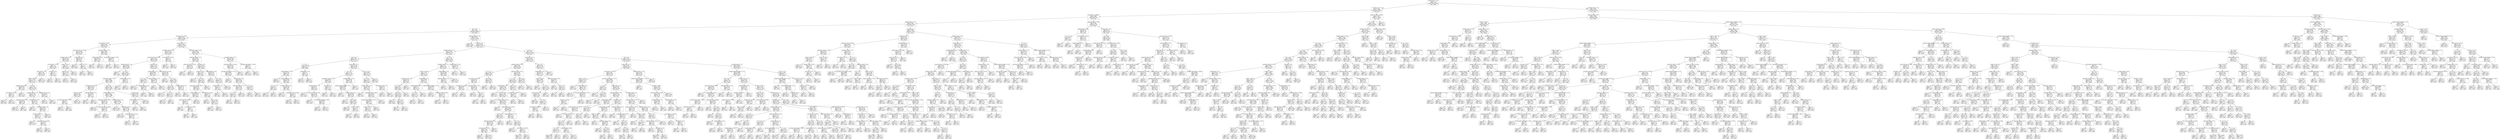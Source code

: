 digraph Tree {
node [shape=box] ;
0 [label="content_type <= 12.5\ngini = 0.5\nsamples = 54000\nvalue = [27000, 27000]\nclass = spam"] ;
1 [label="has_html <= 0.5\ngini = 0.2259\nsamples = 24686\nvalue = [3205, 21481]\nclass = ham"] ;
0 -> 1 [labeldistance=2.5, labelangle=45, headlabel="True"] ;
2 [label="raw_mail_len <= 18485.5\ngini = 0.4588\nsamples = 8513\nvalue = [3034, 5479]\nclass = ham"] ;
1 -> 2 ;
3 [label="headers_count <= 17.5\ngini = 0.4149\nsamples = 7559\nvalue = [2220, 5339]\nclass = ham"] ;
2 -> 3 ;
4 [label="the <= 0.5\ngini = 0.3562\nsamples = 6464\nvalue = [1499, 4965]\nclass = ham"] ;
3 -> 4 ;
5 [label="raw_mail_len <= 240.5\ngini = 0.1823\nsamples = 3234\nvalue = [328, 2906]\nclass = ham"] ;
4 -> 5 ;
6 [label="raw_mail_len <= 233.5\ngini = 0.4871\nsamples = 460\nvalue = [193, 267]\nclass = ham"] ;
5 -> 6 ;
7 [label="spaces_over_len <= 0.1314\ngini = 0.3692\nsamples = 348\nvalue = [85, 263]\nclass = ham"] ;
6 -> 7 ;
8 [label="recipient_count <= 6.5\ngini = 0.2381\nsamples = 304\nvalue = [42, 262]\nclass = ham"] ;
7 -> 8 ;
9 [label="raw_mail_len <= 227.0\ngini = 0.2\nsamples = 284\nvalue = [32, 252]\nclass = ham"] ;
8 -> 9 ;
10 [label="parts_count <= 1.5\ngini = 0.168\nsamples = 270\nvalue = [25, 245]\nclass = ham"] ;
9 -> 10 ;
11 [label="mailer <= 505.5\ngini = 0.2748\nsamples = 152\nvalue = [25, 127]\nclass = ham"] ;
10 -> 11 ;
12 [label="headers_count <= 14.5\ngini = 0.4688\nsamples = 24\nvalue = [15, 9]\nclass = spam"] ;
11 -> 12 ;
13 [label="raw_mail_len <= 151.5\ngini = 0.18\nsamples = 10\nvalue = [1, 9]\nclass = ham"] ;
12 -> 13 ;
14 [label="gini = 0.0\nsamples = 9\nvalue = [0, 9]\nclass = ham"] ;
13 -> 14 ;
15 [label="gini = 0.0\nsamples = 1\nvalue = [1, 0]\nclass = spam"] ;
13 -> 15 ;
16 [label="gini = 0.0\nsamples = 14\nvalue = [14, 0]\nclass = spam"] ;
12 -> 16 ;
17 [label="of <= 0.5\ngini = 0.144\nsamples = 128\nvalue = [10, 118]\nclass = ham"] ;
11 -> 17 ;
18 [label="headers_count <= 11.5\ngini = 0.1198\nsamples = 125\nvalue = [8, 117]\nclass = ham"] ;
17 -> 18 ;
19 [label="uppercase_count <= 10.5\ngini = 0.029\nsamples = 68\nvalue = [1, 67]\nclass = ham"] ;
18 -> 19 ;
20 [label="gini = 0.0\nsamples = 67\nvalue = [0, 67]\nclass = ham"] ;
19 -> 20 ;
21 [label="gini = 0.0\nsamples = 1\nvalue = [1, 0]\nclass = spam"] ;
19 -> 21 ;
22 [label="recipient_count <= 0.5\ngini = 0.2155\nsamples = 57\nvalue = [7, 50]\nclass = ham"] ;
18 -> 22 ;
23 [label="gini = 0.0\nsamples = 2\nvalue = [2, 0]\nclass = spam"] ;
22 -> 23 ;
24 [label="spell_error_count <= 0.5\ngini = 0.1653\nsamples = 55\nvalue = [5, 50]\nclass = ham"] ;
22 -> 24 ;
25 [label="raw_mail_len <= 1.5\ngini = 0.3512\nsamples = 22\nvalue = [5, 17]\nclass = ham"] ;
24 -> 25 ;
26 [label="gini = 0.0\nsamples = 15\nvalue = [0, 15]\nclass = ham"] ;
25 -> 26 ;
27 [label="spaces_over_len <= 0.0256\ngini = 0.4082\nsamples = 7\nvalue = [5, 2]\nclass = spam"] ;
25 -> 27 ;
28 [label="gini = 0.0\nsamples = 5\nvalue = [5, 0]\nclass = spam"] ;
27 -> 28 ;
29 [label="gini = 0.0\nsamples = 2\nvalue = [0, 2]\nclass = ham"] ;
27 -> 29 ;
30 [label="gini = 0.0\nsamples = 33\nvalue = [0, 33]\nclass = ham"] ;
24 -> 30 ;
31 [label="headers_count <= 13.0\ngini = 0.4444\nsamples = 3\nvalue = [2, 1]\nclass = spam"] ;
17 -> 31 ;
32 [label="gini = 0.0\nsamples = 1\nvalue = [0, 1]\nclass = ham"] ;
31 -> 32 ;
33 [label="gini = 0.0\nsamples = 2\nvalue = [2, 0]\nclass = spam"] ;
31 -> 33 ;
34 [label="gini = 0.0\nsamples = 118\nvalue = [0, 118]\nclass = ham"] ;
10 -> 34 ;
35 [label="has_link <= 0.5\ngini = 0.5\nsamples = 14\nvalue = [7, 7]\nclass = spam"] ;
9 -> 35 ;
36 [label="gini = 0.0\nsamples = 7\nvalue = [0, 7]\nclass = ham"] ;
35 -> 36 ;
37 [label="gini = 0.0\nsamples = 7\nvalue = [7, 0]\nclass = spam"] ;
35 -> 37 ;
38 [label="mailer <= 412.5\ngini = 0.5\nsamples = 20\nvalue = [10, 10]\nclass = spam"] ;
8 -> 38 ;
39 [label="mailer <= 71.0\ngini = 0.1653\nsamples = 11\nvalue = [10, 1]\nclass = spam"] ;
38 -> 39 ;
40 [label="gini = 0.0\nsamples = 1\nvalue = [0, 1]\nclass = ham"] ;
39 -> 40 ;
41 [label="gini = 0.0\nsamples = 10\nvalue = [10, 0]\nclass = spam"] ;
39 -> 41 ;
42 [label="gini = 0.0\nsamples = 9\nvalue = [0, 9]\nclass = ham"] ;
38 -> 42 ;
43 [label="content_type <= 9.5\ngini = 0.0444\nsamples = 44\nvalue = [43, 1]\nclass = spam"] ;
7 -> 43 ;
44 [label="gini = 0.0\nsamples = 42\nvalue = [42, 0]\nclass = spam"] ;
43 -> 44 ;
45 [label="mailer <= 777.5\ngini = 0.5\nsamples = 2\nvalue = [1, 1]\nclass = spam"] ;
43 -> 45 ;
46 [label="gini = 0.0\nsamples = 1\nvalue = [1, 0]\nclass = spam"] ;
45 -> 46 ;
47 [label="gini = 0.0\nsamples = 1\nvalue = [0, 1]\nclass = ham"] ;
45 -> 47 ;
48 [label="spell_error_count <= 7.5\ngini = 0.0689\nsamples = 112\nvalue = [108, 4]\nclass = spam"] ;
6 -> 48 ;
49 [label="subject_length <= 8.0\ngini = 0.0183\nsamples = 108\nvalue = [107, 1]\nclass = spam"] ;
48 -> 49 ;
50 [label="gini = 0.0\nsamples = 1\nvalue = [0, 1]\nclass = ham"] ;
49 -> 50 ;
51 [label="gini = 0.0\nsamples = 107\nvalue = [107, 0]\nclass = spam"] ;
49 -> 51 ;
52 [label="raw_body_count_spaces <= 16.0\ngini = 0.375\nsamples = 4\nvalue = [1, 3]\nclass = ham"] ;
48 -> 52 ;
53 [label="gini = 0.0\nsamples = 1\nvalue = [1, 0]\nclass = spam"] ;
52 -> 53 ;
54 [label="gini = 0.0\nsamples = 3\nvalue = [0, 3]\nclass = ham"] ;
52 -> 54 ;
55 [label="parts_count <= 2.5\ngini = 0.0926\nsamples = 2774\nvalue = [135, 2639]\nclass = ham"] ;
5 -> 55 ;
56 [label="recipient_count <= 25.0\ngini = 0.0278\nsamples = 2338\nvalue = [33, 2305]\nclass = ham"] ;
55 -> 56 ;
57 [label="spaces_over_len <= 0.1218\ngini = 0.0254\nsamples = 2333\nvalue = [30, 2303]\nclass = ham"] ;
56 -> 57 ;
58 [label="headers_count <= 1.5\ngini = 0.0085\nsamples = 2102\nvalue = [9, 2093]\nclass = ham"] ;
57 -> 58 ;
59 [label="gini = 0.0\nsamples = 1\nvalue = [1, 0]\nclass = spam"] ;
58 -> 59 ;
60 [label="to <= 4.5\ngini = 0.0076\nsamples = 2101\nvalue = [8, 2093]\nclass = ham"] ;
58 -> 60 ;
61 [label="spell_error_count <= 7.5\ngini = 0.0067\nsamples = 2096\nvalue = [7, 2089]\nclass = ham"] ;
60 -> 61 ;
62 [label="raw_mail_len <= 799.5\ngini = 0.0465\nsamples = 168\nvalue = [4, 164]\nclass = ham"] ;
61 -> 62 ;
63 [label="has_link <= 0.5\ngini = 0.0239\nsamples = 165\nvalue = [2, 163]\nclass = ham"] ;
62 -> 63 ;
64 [label="raw_body_count_spaces <= 38.5\ngini = 0.5\nsamples = 4\nvalue = [2, 2]\nclass = spam"] ;
63 -> 64 ;
65 [label="gini = 0.0\nsamples = 2\nvalue = [0, 2]\nclass = ham"] ;
64 -> 65 ;
66 [label="gini = 0.0\nsamples = 2\nvalue = [2, 0]\nclass = spam"] ;
64 -> 66 ;
67 [label="gini = 0.0\nsamples = 161\nvalue = [0, 161]\nclass = ham"] ;
63 -> 67 ;
68 [label="spell_error_count <= 5.5\ngini = 0.4444\nsamples = 3\nvalue = [2, 1]\nclass = spam"] ;
62 -> 68 ;
69 [label="gini = 0.0\nsamples = 1\nvalue = [0, 1]\nclass = ham"] ;
68 -> 69 ;
70 [label="gini = 0.0\nsamples = 2\nvalue = [2, 0]\nclass = spam"] ;
68 -> 70 ;
71 [label="for <= 1.5\ngini = 0.0031\nsamples = 1928\nvalue = [3, 1925]\nclass = ham"] ;
61 -> 71 ;
72 [label="subject_length <= 15.5\ngini = 0.0021\nsamples = 1886\nvalue = [2, 1884]\nclass = ham"] ;
71 -> 72 ;
73 [label="uppercase_count <= 1829.5\ngini = 0.0213\nsamples = 93\nvalue = [1, 92]\nclass = ham"] ;
72 -> 73 ;
74 [label="gini = 0.0\nsamples = 85\nvalue = [0, 85]\nclass = ham"] ;
73 -> 74 ;
75 [label="spaces_over_len <= 0.0007\ngini = 0.2188\nsamples = 8\nvalue = [1, 7]\nclass = ham"] ;
73 -> 75 ;
76 [label="gini = 0.0\nsamples = 7\nvalue = [0, 7]\nclass = ham"] ;
75 -> 76 ;
77 [label="gini = 0.0\nsamples = 1\nvalue = [1, 0]\nclass = spam"] ;
75 -> 77 ;
78 [label="recipient_count <= 1.5\ngini = 0.0011\nsamples = 1793\nvalue = [1, 1792]\nclass = ham"] ;
72 -> 78 ;
79 [label="gini = 0.0\nsamples = 1549\nvalue = [0, 1549]\nclass = ham"] ;
78 -> 79 ;
80 [label="parts_count <= 0.5\ngini = 0.0082\nsamples = 244\nvalue = [1, 243]\nclass = ham"] ;
78 -> 80 ;
81 [label="gini = 0.0\nsamples = 236\nvalue = [0, 236]\nclass = ham"] ;
80 -> 81 ;
82 [label="uppercase_count <= 224.5\ngini = 0.2188\nsamples = 8\nvalue = [1, 7]\nclass = ham"] ;
80 -> 82 ;
83 [label="gini = 0.0\nsamples = 7\nvalue = [0, 7]\nclass = ham"] ;
82 -> 83 ;
84 [label="gini = 0.0\nsamples = 1\nvalue = [1, 0]\nclass = spam"] ;
82 -> 84 ;
85 [label="has_link <= 0.5\ngini = 0.0465\nsamples = 42\nvalue = [1, 41]\nclass = ham"] ;
71 -> 85 ;
86 [label="subject_length <= 25.5\ngini = 0.5\nsamples = 2\nvalue = [1, 1]\nclass = spam"] ;
85 -> 86 ;
87 [label="gini = 0.0\nsamples = 1\nvalue = [0, 1]\nclass = ham"] ;
86 -> 87 ;
88 [label="gini = 0.0\nsamples = 1\nvalue = [1, 0]\nclass = spam"] ;
86 -> 88 ;
89 [label="gini = 0.0\nsamples = 40\nvalue = [0, 40]\nclass = ham"] ;
85 -> 89 ;
90 [label="subject_length <= 25.5\ngini = 0.32\nsamples = 5\nvalue = [1, 4]\nclass = ham"] ;
60 -> 90 ;
91 [label="gini = 0.0\nsamples = 1\nvalue = [1, 0]\nclass = spam"] ;
90 -> 91 ;
92 [label="gini = 0.0\nsamples = 4\nvalue = [0, 4]\nclass = ham"] ;
90 -> 92 ;
93 [label="has_link <= 0.5\ngini = 0.1653\nsamples = 231\nvalue = [21, 210]\nclass = ham"] ;
57 -> 93 ;
94 [label="content_type <= 7.5\ngini = 0.4996\nsamples = 37\nvalue = [18, 19]\nclass = ham"] ;
93 -> 94 ;
95 [label="to <= 3.5\ngini = 0.1884\nsamples = 19\nvalue = [17, 2]\nclass = spam"] ;
94 -> 95 ;
96 [label="gini = 0.0\nsamples = 16\nvalue = [16, 0]\nclass = spam"] ;
95 -> 96 ;
97 [label="subject_length <= 25.0\ngini = 0.4444\nsamples = 3\nvalue = [1, 2]\nclass = ham"] ;
95 -> 97 ;
98 [label="gini = 0.0\nsamples = 1\nvalue = [1, 0]\nclass = spam"] ;
97 -> 98 ;
99 [label="gini = 0.0\nsamples = 2\nvalue = [0, 2]\nclass = ham"] ;
97 -> 99 ;
100 [label="spell_error_count <= 7.5\ngini = 0.1049\nsamples = 18\nvalue = [1, 17]\nclass = ham"] ;
94 -> 100 ;
101 [label="gini = 0.0\nsamples = 1\nvalue = [1, 0]\nclass = spam"] ;
100 -> 101 ;
102 [label="gini = 0.0\nsamples = 17\nvalue = [0, 17]\nclass = ham"] ;
100 -> 102 ;
103 [label="spaces_over_len <= 0.1221\ngini = 0.0304\nsamples = 194\nvalue = [3, 191]\nclass = ham"] ;
93 -> 103 ;
104 [label="gini = 0.0\nsamples = 1\nvalue = [1, 0]\nclass = spam"] ;
103 -> 104 ;
105 [label="of <= 2.5\ngini = 0.0205\nsamples = 193\nvalue = [2, 191]\nclass = ham"] ;
103 -> 105 ;
106 [label="for <= 1.5\ngini = 0.0106\nsamples = 187\nvalue = [1, 186]\nclass = ham"] ;
105 -> 106 ;
107 [label="gini = 0.0\nsamples = 176\nvalue = [0, 176]\nclass = ham"] ;
106 -> 107 ;
108 [label="in <= 1.5\ngini = 0.1653\nsamples = 11\nvalue = [1, 10]\nclass = ham"] ;
106 -> 108 ;
109 [label="gini = 0.0\nsamples = 10\nvalue = [0, 10]\nclass = ham"] ;
108 -> 109 ;
110 [label="gini = 0.0\nsamples = 1\nvalue = [1, 0]\nclass = spam"] ;
108 -> 110 ;
111 [label="recipient_count <= 3.5\ngini = 0.2778\nsamples = 6\nvalue = [1, 5]\nclass = ham"] ;
105 -> 111 ;
112 [label="gini = 0.0\nsamples = 5\nvalue = [0, 5]\nclass = ham"] ;
111 -> 112 ;
113 [label="gini = 0.0\nsamples = 1\nvalue = [1, 0]\nclass = spam"] ;
111 -> 113 ;
114 [label="raw_mail_len <= 1225.5\ngini = 0.48\nsamples = 5\nvalue = [3, 2]\nclass = spam"] ;
56 -> 114 ;
115 [label="gini = 0.0\nsamples = 3\nvalue = [3, 0]\nclass = spam"] ;
114 -> 115 ;
116 [label="gini = 0.0\nsamples = 2\nvalue = [0, 2]\nclass = ham"] ;
114 -> 116 ;
117 [label="spell_error_count <= 59.5\ngini = 0.3584\nsamples = 436\nvalue = [102, 334]\nclass = ham"] ;
55 -> 117 ;
118 [label="uppercase_count <= 22.5\ngini = 0.4901\nsamples = 156\nvalue = [89, 67]\nclass = spam"] ;
117 -> 118 ;
119 [label="spaces_over_len <= 0.0174\ngini = 0.054\nsamples = 36\nvalue = [1, 35]\nclass = ham"] ;
118 -> 119 ;
120 [label="gini = 0.0\nsamples = 1\nvalue = [1, 0]\nclass = spam"] ;
119 -> 120 ;
121 [label="gini = 0.0\nsamples = 35\nvalue = [0, 35]\nclass = ham"] ;
119 -> 121 ;
122 [label="has_link <= 0.5\ngini = 0.3911\nsamples = 120\nvalue = [88, 32]\nclass = spam"] ;
118 -> 122 ;
123 [label="mailer <= 122.0\ngini = 0.148\nsamples = 87\nvalue = [80, 7]\nclass = spam"] ;
122 -> 123 ;
124 [label="gini = 0.0\nsamples = 2\nvalue = [0, 2]\nclass = ham"] ;
123 -> 124 ;
125 [label="in <= 4.0\ngini = 0.1107\nsamples = 85\nvalue = [80, 5]\nclass = spam"] ;
123 -> 125 ;
126 [label="spaces_over_len <= 0.0503\ngini = 0.0907\nsamples = 84\nvalue = [80, 4]\nclass = spam"] ;
125 -> 126 ;
127 [label="subject_length <= 2.5\ngini = 0.0308\nsamples = 64\nvalue = [63, 1]\nclass = spam"] ;
126 -> 127 ;
128 [label="spaces_over_len <= 0.0377\ngini = 0.2778\nsamples = 6\nvalue = [5, 1]\nclass = spam"] ;
127 -> 128 ;
129 [label="gini = 0.0\nsamples = 4\nvalue = [4, 0]\nclass = spam"] ;
128 -> 129 ;
130 [label="raw_mail_len <= 394.0\ngini = 0.5\nsamples = 2\nvalue = [1, 1]\nclass = spam"] ;
128 -> 130 ;
131 [label="gini = 0.0\nsamples = 1\nvalue = [0, 1]\nclass = ham"] ;
130 -> 131 ;
132 [label="gini = 0.0\nsamples = 1\nvalue = [1, 0]\nclass = spam"] ;
130 -> 132 ;
133 [label="gini = 0.0\nsamples = 58\nvalue = [58, 0]\nclass = spam"] ;
127 -> 133 ;
134 [label="raw_mail_len <= 356.0\ngini = 0.255\nsamples = 20\nvalue = [17, 3]\nclass = spam"] ;
126 -> 134 ;
135 [label="gini = 0.0\nsamples = 2\nvalue = [0, 2]\nclass = ham"] ;
134 -> 135 ;
136 [label="has_cc <= 0.5\ngini = 0.1049\nsamples = 18\nvalue = [17, 1]\nclass = spam"] ;
134 -> 136 ;
137 [label="gini = 0.0\nsamples = 17\nvalue = [17, 0]\nclass = spam"] ;
136 -> 137 ;
138 [label="gini = 0.0\nsamples = 1\nvalue = [0, 1]\nclass = ham"] ;
136 -> 138 ;
139 [label="gini = 0.0\nsamples = 1\nvalue = [0, 1]\nclass = ham"] ;
125 -> 139 ;
140 [label="subject_length <= 19.5\ngini = 0.3673\nsamples = 33\nvalue = [8, 25]\nclass = ham"] ;
122 -> 140 ;
141 [label="gini = 0.0\nsamples = 5\nvalue = [5, 0]\nclass = spam"] ;
140 -> 141 ;
142 [label="in <= 0.5\ngini = 0.1913\nsamples = 28\nvalue = [3, 25]\nclass = ham"] ;
140 -> 142 ;
143 [label="content_type <= 6.5\ngini = 0.375\nsamples = 4\nvalue = [3, 1]\nclass = spam"] ;
142 -> 143 ;
144 [label="gini = 0.0\nsamples = 1\nvalue = [0, 1]\nclass = ham"] ;
143 -> 144 ;
145 [label="gini = 0.0\nsamples = 3\nvalue = [3, 0]\nclass = spam"] ;
143 -> 145 ;
146 [label="gini = 0.0\nsamples = 24\nvalue = [0, 24]\nclass = ham"] ;
142 -> 146 ;
147 [label="recipient_count <= 17.5\ngini = 0.0885\nsamples = 280\nvalue = [13, 267]\nclass = ham"] ;
117 -> 147 ;
148 [label="uppercase_count <= 7416.0\ngini = 0.0633\nsamples = 275\nvalue = [9, 266]\nclass = ham"] ;
147 -> 148 ;
149 [label="raw_body_count_spaces <= 5.5\ngini = 0.0431\nsamples = 272\nvalue = [6, 266]\nclass = ham"] ;
148 -> 149 ;
150 [label="gini = 0.0\nsamples = 3\nvalue = [3, 0]\nclass = spam"] ;
149 -> 150 ;
151 [label="content_type <= 8.5\ngini = 0.0221\nsamples = 269\nvalue = [3, 266]\nclass = ham"] ;
149 -> 151 ;
152 [label="spell_error_count <= 71.5\ngini = 0.0076\nsamples = 262\nvalue = [1, 261]\nclass = ham"] ;
151 -> 152 ;
153 [label="a <= 0.5\ngini = 0.1975\nsamples = 9\nvalue = [1, 8]\nclass = ham"] ;
152 -> 153 ;
154 [label="gini = 0.0\nsamples = 1\nvalue = [1, 0]\nclass = spam"] ;
153 -> 154 ;
155 [label="gini = 0.0\nsamples = 8\nvalue = [0, 8]\nclass = ham"] ;
153 -> 155 ;
156 [label="gini = 0.0\nsamples = 253\nvalue = [0, 253]\nclass = ham"] ;
152 -> 156 ;
157 [label="of <= 1.0\ngini = 0.4082\nsamples = 7\nvalue = [2, 5]\nclass = ham"] ;
151 -> 157 ;
158 [label="gini = 0.0\nsamples = 5\nvalue = [0, 5]\nclass = ham"] ;
157 -> 158 ;
159 [label="gini = 0.0\nsamples = 2\nvalue = [2, 0]\nclass = spam"] ;
157 -> 159 ;
160 [label="gini = 0.0\nsamples = 3\nvalue = [3, 0]\nclass = spam"] ;
148 -> 160 ;
161 [label="raw_body_count_spaces <= 612.0\ngini = 0.32\nsamples = 5\nvalue = [4, 1]\nclass = spam"] ;
147 -> 161 ;
162 [label="gini = 0.0\nsamples = 4\nvalue = [4, 0]\nclass = spam"] ;
161 -> 162 ;
163 [label="gini = 0.0\nsamples = 1\nvalue = [0, 1]\nclass = ham"] ;
161 -> 163 ;
164 [label="uppercase_count <= 0.5\ngini = 0.4622\nsamples = 3230\nvalue = [1171, 2059]\nclass = ham"] ;
4 -> 164 ;
165 [label="gini = 0.0\nsamples = 639\nvalue = [0, 639]\nclass = ham"] ;
164 -> 165 ;
166 [label="has_link <= 0.5\ngini = 0.4954\nsamples = 2591\nvalue = [1171, 1420]\nclass = ham"] ;
164 -> 166 ;
167 [label="headers_count <= 14.5\ngini = 0.3999\nsamples = 637\nvalue = [461, 176]\nclass = spam"] ;
166 -> 167 ;
168 [label="and <= 1.5\ngini = 0.4997\nsamples = 273\nvalue = [133, 140]\nclass = ham"] ;
167 -> 168 ;
169 [label="a <= 2.5\ngini = 0.2064\nsamples = 77\nvalue = [68, 9]\nclass = spam"] ;
168 -> 169 ;
170 [label="subject_length <= 7.0\ngini = 0.1123\nsamples = 67\nvalue = [63, 4]\nclass = spam"] ;
169 -> 170 ;
171 [label="gini = 0.0\nsamples = 2\nvalue = [0, 2]\nclass = ham"] ;
170 -> 171 ;
172 [label="subject_length <= 14.5\ngini = 0.0596\nsamples = 65\nvalue = [63, 2]\nclass = spam"] ;
170 -> 172 ;
173 [label="of <= 0.5\ngini = 0.32\nsamples = 5\nvalue = [4, 1]\nclass = spam"] ;
172 -> 173 ;
174 [label="gini = 0.0\nsamples = 4\nvalue = [4, 0]\nclass = spam"] ;
173 -> 174 ;
175 [label="gini = 0.0\nsamples = 1\nvalue = [0, 1]\nclass = ham"] ;
173 -> 175 ;
176 [label="headers_count <= 13.5\ngini = 0.0328\nsamples = 60\nvalue = [59, 1]\nclass = spam"] ;
172 -> 176 ;
177 [label="gini = 0.0\nsamples = 51\nvalue = [51, 0]\nclass = spam"] ;
176 -> 177 ;
178 [label="spaces_over_len <= 0.1495\ngini = 0.1975\nsamples = 9\nvalue = [8, 1]\nclass = spam"] ;
176 -> 178 ;
179 [label="gini = 0.0\nsamples = 8\nvalue = [8, 0]\nclass = spam"] ;
178 -> 179 ;
180 [label="gini = 0.0\nsamples = 1\nvalue = [0, 1]\nclass = ham"] ;
178 -> 180 ;
181 [label="content_type <= 6.5\ngini = 0.5\nsamples = 10\nvalue = [5, 5]\nclass = spam"] ;
169 -> 181 ;
182 [label="gini = 0.0\nsamples = 5\nvalue = [0, 5]\nclass = ham"] ;
181 -> 182 ;
183 [label="gini = 0.0\nsamples = 5\nvalue = [5, 0]\nclass = spam"] ;
181 -> 183 ;
184 [label="parts_count <= 2.5\ngini = 0.4433\nsamples = 196\nvalue = [65, 131]\nclass = ham"] ;
168 -> 184 ;
185 [label="in <= 2.5\ngini = 0.2793\nsamples = 143\nvalue = [24, 119]\nclass = ham"] ;
184 -> 185 ;
186 [label="uppercase_count <= 87.5\ngini = 0.4938\nsamples = 45\nvalue = [20, 25]\nclass = ham"] ;
185 -> 186 ;
187 [label="subject_length <= 7.5\ngini = 0.375\nsamples = 32\nvalue = [8, 24]\nclass = ham"] ;
186 -> 187 ;
188 [label="gini = 0.0\nsamples = 4\nvalue = [4, 0]\nclass = spam"] ;
187 -> 188 ;
189 [label="spaces_over_len <= 0.156\ngini = 0.2449\nsamples = 28\nvalue = [4, 24]\nclass = ham"] ;
187 -> 189 ;
190 [label="gini = 0.0\nsamples = 19\nvalue = [0, 19]\nclass = ham"] ;
189 -> 190 ;
191 [label="raw_body_count_spaces <= 140.5\ngini = 0.4938\nsamples = 9\nvalue = [4, 5]\nclass = ham"] ;
189 -> 191 ;
192 [label="gini = 0.0\nsamples = 4\nvalue = [4, 0]\nclass = spam"] ;
191 -> 192 ;
193 [label="gini = 0.0\nsamples = 5\nvalue = [0, 5]\nclass = ham"] ;
191 -> 193 ;
194 [label="has_body <= 0.5\ngini = 0.142\nsamples = 13\nvalue = [12, 1]\nclass = spam"] ;
186 -> 194 ;
195 [label="gini = 0.0\nsamples = 1\nvalue = [0, 1]\nclass = ham"] ;
194 -> 195 ;
196 [label="gini = 0.0\nsamples = 12\nvalue = [12, 0]\nclass = spam"] ;
194 -> 196 ;
197 [label="recipient_count <= 16.5\ngini = 0.0783\nsamples = 98\nvalue = [4, 94]\nclass = ham"] ;
185 -> 197 ;
198 [label="content_transfer_encoding, <= 7.0\ngini = 0.0599\nsamples = 97\nvalue = [3, 94]\nclass = ham"] ;
197 -> 198 ;
199 [label="gini = 0.0\nsamples = 1\nvalue = [1, 0]\nclass = spam"] ;
198 -> 199 ;
200 [label="headers_count <= 2.0\ngini = 0.0408\nsamples = 96\nvalue = [2, 94]\nclass = ham"] ;
198 -> 200 ;
201 [label="gini = 0.0\nsamples = 1\nvalue = [1, 0]\nclass = spam"] ;
200 -> 201 ;
202 [label="the <= 44.0\ngini = 0.0208\nsamples = 95\nvalue = [1, 94]\nclass = ham"] ;
200 -> 202 ;
203 [label="gini = 0.0\nsamples = 90\nvalue = [0, 90]\nclass = ham"] ;
202 -> 203 ;
204 [label="mailer <= 1186.5\ngini = 0.32\nsamples = 5\nvalue = [1, 4]\nclass = ham"] ;
202 -> 204 ;
205 [label="gini = 0.0\nsamples = 1\nvalue = [1, 0]\nclass = spam"] ;
204 -> 205 ;
206 [label="gini = 0.0\nsamples = 4\nvalue = [0, 4]\nclass = ham"] ;
204 -> 206 ;
207 [label="gini = 0.0\nsamples = 1\nvalue = [1, 0]\nclass = spam"] ;
197 -> 207 ;
208 [label="has_cc <= 0.5\ngini = 0.3503\nsamples = 53\nvalue = [41, 12]\nclass = spam"] ;
184 -> 208 ;
209 [label="in <= 17.5\ngini = 0.2227\nsamples = 47\nvalue = [41, 6]\nclass = spam"] ;
208 -> 209 ;
210 [label="recipient_count <= 0.5\ngini = 0.1298\nsamples = 43\nvalue = [40, 3]\nclass = spam"] ;
209 -> 210 ;
211 [label="gini = 0.0\nsamples = 1\nvalue = [0, 1]\nclass = ham"] ;
210 -> 211 ;
212 [label="uppercase_count <= 209.0\ngini = 0.0907\nsamples = 42\nvalue = [40, 2]\nclass = spam"] ;
210 -> 212 ;
213 [label="raw_body_count_spaces <= 417.5\ngini = 0.2975\nsamples = 11\nvalue = [9, 2]\nclass = spam"] ;
212 -> 213 ;
214 [label="mailer <= 407.0\ngini = 0.18\nsamples = 10\nvalue = [9, 1]\nclass = spam"] ;
213 -> 214 ;
215 [label="gini = 0.0\nsamples = 9\nvalue = [9, 0]\nclass = spam"] ;
214 -> 215 ;
216 [label="gini = 0.0\nsamples = 1\nvalue = [0, 1]\nclass = ham"] ;
214 -> 216 ;
217 [label="gini = 0.0\nsamples = 1\nvalue = [0, 1]\nclass = ham"] ;
213 -> 217 ;
218 [label="gini = 0.0\nsamples = 31\nvalue = [31, 0]\nclass = spam"] ;
212 -> 218 ;
219 [label="recipient_count <= 4.0\ngini = 0.375\nsamples = 4\nvalue = [1, 3]\nclass = ham"] ;
209 -> 219 ;
220 [label="gini = 0.0\nsamples = 3\nvalue = [0, 3]\nclass = ham"] ;
219 -> 220 ;
221 [label="gini = 0.0\nsamples = 1\nvalue = [1, 0]\nclass = spam"] ;
219 -> 221 ;
222 [label="gini = 0.0\nsamples = 6\nvalue = [0, 6]\nclass = ham"] ;
208 -> 222 ;
223 [label="of <= 30.5\ngini = 0.1782\nsamples = 364\nvalue = [328, 36]\nclass = spam"] ;
167 -> 223 ;
224 [label="recipient_count <= 1.5\ngini = 0.132\nsamples = 352\nvalue = [327, 25]\nclass = spam"] ;
223 -> 224 ;
225 [label="mailer <= 934.5\ngini = 0.318\nsamples = 121\nvalue = [97, 24]\nclass = spam"] ;
224 -> 225 ;
226 [label="content_type <= 9.5\ngini = 0.1435\nsamples = 90\nvalue = [83, 7]\nclass = spam"] ;
225 -> 226 ;
227 [label="to <= 29.0\ngini = 0.0877\nsamples = 87\nvalue = [83, 4]\nclass = spam"] ;
226 -> 227 ;
228 [label="and <= 5.5\ngini = 0.0673\nsamples = 86\nvalue = [83, 3]\nclass = spam"] ;
227 -> 228 ;
229 [label="gini = 0.0\nsamples = 59\nvalue = [59, 0]\nclass = spam"] ;
228 -> 229 ;
230 [label="the <= 5.5\ngini = 0.1975\nsamples = 27\nvalue = [24, 3]\nclass = spam"] ;
228 -> 230 ;
231 [label="gini = 0.0\nsamples = 3\nvalue = [0, 3]\nclass = ham"] ;
230 -> 231 ;
232 [label="gini = 0.0\nsamples = 24\nvalue = [24, 0]\nclass = spam"] ;
230 -> 232 ;
233 [label="gini = 0.0\nsamples = 1\nvalue = [0, 1]\nclass = ham"] ;
227 -> 233 ;
234 [label="gini = 0.0\nsamples = 3\nvalue = [0, 3]\nclass = ham"] ;
226 -> 234 ;
235 [label="content_type <= 6.5\ngini = 0.4953\nsamples = 31\nvalue = [14, 17]\nclass = ham"] ;
225 -> 235 ;
236 [label="subject_length <= 96.5\ngini = 0.32\nsamples = 15\nvalue = [3, 12]\nclass = ham"] ;
235 -> 236 ;
237 [label="to <= 19.5\ngini = 0.142\nsamples = 13\nvalue = [1, 12]\nclass = ham"] ;
236 -> 237 ;
238 [label="gini = 0.0\nsamples = 12\nvalue = [0, 12]\nclass = ham"] ;
237 -> 238 ;
239 [label="gini = 0.0\nsamples = 1\nvalue = [1, 0]\nclass = spam"] ;
237 -> 239 ;
240 [label="gini = 0.0\nsamples = 2\nvalue = [2, 0]\nclass = spam"] ;
236 -> 240 ;
241 [label="content_transfer_encoding, <= 15.0\ngini = 0.4297\nsamples = 16\nvalue = [11, 5]\nclass = spam"] ;
235 -> 241 ;
242 [label="gini = 0.0\nsamples = 4\nvalue = [0, 4]\nclass = ham"] ;
241 -> 242 ;
243 [label="spell_error_count <= 286.5\ngini = 0.1528\nsamples = 12\nvalue = [11, 1]\nclass = spam"] ;
241 -> 243 ;
244 [label="gini = 0.0\nsamples = 11\nvalue = [11, 0]\nclass = spam"] ;
243 -> 244 ;
245 [label="gini = 0.0\nsamples = 1\nvalue = [0, 1]\nclass = ham"] ;
243 -> 245 ;
246 [label="subject_length <= 4.5\ngini = 0.0086\nsamples = 231\nvalue = [230, 1]\nclass = spam"] ;
224 -> 246 ;
247 [label="uppercase_count <= 36.5\ngini = 0.18\nsamples = 10\nvalue = [9, 1]\nclass = spam"] ;
246 -> 247 ;
248 [label="gini = 0.0\nsamples = 1\nvalue = [0, 1]\nclass = ham"] ;
247 -> 248 ;
249 [label="gini = 0.0\nsamples = 9\nvalue = [9, 0]\nclass = spam"] ;
247 -> 249 ;
250 [label="gini = 0.0\nsamples = 221\nvalue = [221, 0]\nclass = spam"] ;
246 -> 250 ;
251 [label="headers_count <= 16.5\ngini = 0.1528\nsamples = 12\nvalue = [1, 11]\nclass = ham"] ;
223 -> 251 ;
252 [label="gini = 0.0\nsamples = 11\nvalue = [0, 11]\nclass = ham"] ;
251 -> 252 ;
253 [label="gini = 0.0\nsamples = 1\nvalue = [1, 0]\nclass = spam"] ;
251 -> 253 ;
254 [label="of <= 0.5\ngini = 0.4627\nsamples = 1954\nvalue = [710, 1244]\nclass = ham"] ;
166 -> 254 ;
255 [label="parts_count <= 1.5\ngini = 0.4833\nsamples = 612\nvalue = [362, 250]\nclass = spam"] ;
254 -> 255 ;
256 [label="uppercase_count <= 19.5\ngini = 0.4104\nsamples = 482\nvalue = [343, 139]\nclass = spam"] ;
255 -> 256 ;
257 [label="to <= 2.5\ngini = 0.4692\nsamples = 141\nvalue = [53, 88]\nclass = ham"] ;
256 -> 257 ;
258 [label="raw_mail_len <= 259.0\ngini = 0.084\nsamples = 91\nvalue = [4, 87]\nclass = ham"] ;
257 -> 258 ;
259 [label="raw_mail_len <= 230.5\ngini = 0.4898\nsamples = 7\nvalue = [3, 4]\nclass = ham"] ;
258 -> 259 ;
260 [label="gini = 0.0\nsamples = 4\nvalue = [0, 4]\nclass = ham"] ;
259 -> 260 ;
261 [label="gini = 0.0\nsamples = 3\nvalue = [3, 0]\nclass = spam"] ;
259 -> 261 ;
262 [label="uppercase_count <= 18.5\ngini = 0.0235\nsamples = 84\nvalue = [1, 83]\nclass = ham"] ;
258 -> 262 ;
263 [label="gini = 0.0\nsamples = 82\nvalue = [0, 82]\nclass = ham"] ;
262 -> 263 ;
264 [label="the <= 1.5\ngini = 0.5\nsamples = 2\nvalue = [1, 1]\nclass = spam"] ;
262 -> 264 ;
265 [label="gini = 0.0\nsamples = 1\nvalue = [1, 0]\nclass = spam"] ;
264 -> 265 ;
266 [label="gini = 0.0\nsamples = 1\nvalue = [0, 1]\nclass = ham"] ;
264 -> 266 ;
267 [label="and <= 0.5\ngini = 0.0392\nsamples = 50\nvalue = [49, 1]\nclass = spam"] ;
257 -> 267 ;
268 [label="gini = 0.0\nsamples = 1\nvalue = [0, 1]\nclass = ham"] ;
267 -> 268 ;
269 [label="gini = 0.0\nsamples = 49\nvalue = [49, 0]\nclass = spam"] ;
267 -> 269 ;
270 [label="spell_error_count <= 32.5\ngini = 0.2544\nsamples = 341\nvalue = [290, 51]\nclass = spam"] ;
256 -> 270 ;
271 [label="a <= 2.5\ngini = 0.1658\nsamples = 318\nvalue = [289, 29]\nclass = spam"] ;
270 -> 271 ;
272 [label="subject_length <= 13.5\ngini = 0.1323\nsamples = 309\nvalue = [287, 22]\nclass = spam"] ;
271 -> 272 ;
273 [label="gini = 0.0\nsamples = 3\nvalue = [0, 3]\nclass = ham"] ;
272 -> 273 ;
274 [label="mailer <= 155.0\ngini = 0.1165\nsamples = 306\nvalue = [287, 19]\nclass = spam"] ;
272 -> 274 ;
275 [label="gini = 0.0\nsamples = 2\nvalue = [0, 2]\nclass = ham"] ;
274 -> 275 ;
276 [label="headers_count <= 10.0\ngini = 0.1056\nsamples = 304\nvalue = [287, 17]\nclass = spam"] ;
274 -> 276 ;
277 [label="gini = 0.0\nsamples = 2\nvalue = [0, 2]\nclass = ham"] ;
276 -> 277 ;
278 [label="spaces_over_len <= 0.1198\ngini = 0.0944\nsamples = 302\nvalue = [287, 15]\nclass = spam"] ;
276 -> 278 ;
279 [label="and <= 3.5\ngini = 0.0456\nsamples = 257\nvalue = [251, 6]\nclass = spam"] ;
278 -> 279 ;
280 [label="uppercase_count <= 91.0\ngini = 0.0309\nsamples = 255\nvalue = [251, 4]\nclass = spam"] ;
279 -> 280 ;
281 [label="raw_mail_len <= 279.5\ngini = 0.0233\nsamples = 254\nvalue = [251, 3]\nclass = spam"] ;
280 -> 281 ;
282 [label="gini = 0.0\nsamples = 1\nvalue = [0, 1]\nclass = ham"] ;
281 -> 282 ;
283 [label="gini = 0.0157\nsamples = 253\nvalue = [251, 2]\nclass = spam"] ;
281 -> 283 ;
284 [label="gini = 0.0\nsamples = 1\nvalue = [0, 1]\nclass = ham"] ;
280 -> 284 ;
285 [label="gini = 0.0\nsamples = 2\nvalue = [0, 2]\nclass = ham"] ;
279 -> 285 ;
286 [label="uppercase_count <= 21.5\ngini = 0.32\nsamples = 45\nvalue = [36, 9]\nclass = spam"] ;
278 -> 286 ;
287 [label="gini = 0.0\nsamples = 4\nvalue = [0, 4]\nclass = ham"] ;
286 -> 287 ;
288 [label="in <= 0.5\ngini = 0.2142\nsamples = 41\nvalue = [36, 5]\nclass = spam"] ;
286 -> 288 ;
289 [label="gini = 0.0\nsamples = 31\nvalue = [31, 0]\nclass = spam"] ;
288 -> 289 ;
290 [label="raw_mail_len <= 1013.5\ngini = 0.5\nsamples = 10\nvalue = [5, 5]\nclass = spam"] ;
288 -> 290 ;
291 [label="gini = 0.2778\nsamples = 6\nvalue = [1, 5]\nclass = ham"] ;
290 -> 291 ;
292 [label="gini = 0.0\nsamples = 4\nvalue = [4, 0]\nclass = spam"] ;
290 -> 292 ;
293 [label="and <= 1.5\ngini = 0.3457\nsamples = 9\nvalue = [2, 7]\nclass = ham"] ;
271 -> 293 ;
294 [label="raw_mail_len <= 497.0\ngini = 0.4444\nsamples = 3\nvalue = [2, 1]\nclass = spam"] ;
293 -> 294 ;
295 [label="gini = 0.0\nsamples = 1\nvalue = [0, 1]\nclass = ham"] ;
294 -> 295 ;
296 [label="gini = 0.0\nsamples = 2\nvalue = [2, 0]\nclass = spam"] ;
294 -> 296 ;
297 [label="gini = 0.0\nsamples = 6\nvalue = [0, 6]\nclass = ham"] ;
293 -> 297 ;
298 [label="the <= 5.5\ngini = 0.0832\nsamples = 23\nvalue = [1, 22]\nclass = ham"] ;
270 -> 298 ;
299 [label="gini = 0.0\nsamples = 22\nvalue = [0, 22]\nclass = ham"] ;
298 -> 299 ;
300 [label="gini = 0.0\nsamples = 1\nvalue = [1, 0]\nclass = spam"] ;
298 -> 300 ;
301 [label="and <= 7.0\ngini = 0.2496\nsamples = 130\nvalue = [19, 111]\nclass = ham"] ;
255 -> 301 ;
302 [label="content_type <= 6.5\ngini = 0.1761\nsamples = 123\nvalue = [12, 111]\nclass = ham"] ;
301 -> 302 ;
303 [label="mailer <= 209.5\ngini = 0.0868\nsamples = 110\nvalue = [5, 105]\nclass = ham"] ;
302 -> 303 ;
304 [label="gini = 0.0\nsamples = 1\nvalue = [1, 0]\nclass = spam"] ;
303 -> 304 ;
305 [label="a <= 9.5\ngini = 0.0707\nsamples = 109\nvalue = [4, 105]\nclass = ham"] ;
303 -> 305 ;
306 [label="parts_count <= 2.5\ngini = 0.054\nsamples = 108\nvalue = [3, 105]\nclass = ham"] ;
305 -> 306 ;
307 [label="gini = 0.0\nsamples = 88\nvalue = [0, 88]\nclass = ham"] ;
306 -> 307 ;
308 [label="a <= 0.5\ngini = 0.255\nsamples = 20\nvalue = [3, 17]\nclass = ham"] ;
306 -> 308 ;
309 [label="raw_mail_len <= 3460.5\ngini = 0.375\nsamples = 4\nvalue = [3, 1]\nclass = spam"] ;
308 -> 309 ;
310 [label="gini = 0.0\nsamples = 3\nvalue = [3, 0]\nclass = spam"] ;
309 -> 310 ;
311 [label="gini = 0.0\nsamples = 1\nvalue = [0, 1]\nclass = ham"] ;
309 -> 311 ;
312 [label="gini = 0.0\nsamples = 16\nvalue = [0, 16]\nclass = ham"] ;
308 -> 312 ;
313 [label="gini = 0.0\nsamples = 1\nvalue = [1, 0]\nclass = spam"] ;
305 -> 313 ;
314 [label="spell_error_count <= 46.5\ngini = 0.497\nsamples = 13\nvalue = [7, 6]\nclass = spam"] ;
302 -> 314 ;
315 [label="gini = 0.0\nsamples = 5\nvalue = [5, 0]\nclass = spam"] ;
314 -> 315 ;
316 [label="and <= 1.0\ngini = 0.375\nsamples = 8\nvalue = [2, 6]\nclass = ham"] ;
314 -> 316 ;
317 [label="gini = 0.0\nsamples = 6\nvalue = [0, 6]\nclass = ham"] ;
316 -> 317 ;
318 [label="gini = 0.0\nsamples = 2\nvalue = [2, 0]\nclass = spam"] ;
316 -> 318 ;
319 [label="gini = 0.0\nsamples = 7\nvalue = [7, 0]\nclass = spam"] ;
301 -> 319 ;
320 [label="the <= 6.5\ngini = 0.3841\nsamples = 1342\nvalue = [348, 994]\nclass = ham"] ;
254 -> 320 ;
321 [label="parts_count <= 1.5\ngini = 0.2146\nsamples = 720\nvalue = [88, 632]\nclass = ham"] ;
320 -> 321 ;
322 [label="raw_mail_len <= 633.5\ngini = 0.306\nsamples = 419\nvalue = [79, 340]\nclass = ham"] ;
321 -> 322 ;
323 [label="mailer <= 175.5\ngini = 0.0575\nsamples = 135\nvalue = [4, 131]\nclass = ham"] ;
322 -> 323 ;
324 [label="gini = 0.0\nsamples = 1\nvalue = [1, 0]\nclass = spam"] ;
323 -> 324 ;
325 [label="content_type <= 3.0\ngini = 0.0438\nsamples = 134\nvalue = [3, 131]\nclass = ham"] ;
323 -> 325 ;
326 [label="gini = 0.0\nsamples = 122\nvalue = [0, 122]\nclass = ham"] ;
325 -> 326 ;
327 [label="raw_body_count_spaces <= 54.5\ngini = 0.375\nsamples = 12\nvalue = [3, 9]\nclass = ham"] ;
325 -> 327 ;
328 [label="has_body <= 0.5\ngini = 0.375\nsamples = 4\nvalue = [3, 1]\nclass = spam"] ;
327 -> 328 ;
329 [label="gini = 0.0\nsamples = 1\nvalue = [0, 1]\nclass = ham"] ;
328 -> 329 ;
330 [label="gini = 0.0\nsamples = 3\nvalue = [3, 0]\nclass = spam"] ;
328 -> 330 ;
331 [label="gini = 0.0\nsamples = 8\nvalue = [0, 8]\nclass = ham"] ;
327 -> 331 ;
332 [label="raw_body_count_spaces <= 87.5\ngini = 0.3887\nsamples = 284\nvalue = [75, 209]\nclass = ham"] ;
322 -> 332 ;
333 [label="a <= 0.5\ngini = 0.375\nsamples = 20\nvalue = [15, 5]\nclass = spam"] ;
332 -> 333 ;
334 [label="gini = 0.0\nsamples = 11\nvalue = [11, 0]\nclass = spam"] ;
333 -> 334 ;
335 [label="of <= 3.5\ngini = 0.4938\nsamples = 9\nvalue = [4, 5]\nclass = ham"] ;
333 -> 335 ;
336 [label="gini = 0.0\nsamples = 5\nvalue = [0, 5]\nclass = ham"] ;
335 -> 336 ;
337 [label="gini = 0.0\nsamples = 4\nvalue = [4, 0]\nclass = spam"] ;
335 -> 337 ;
338 [label="content_type <= 3.0\ngini = 0.3512\nsamples = 264\nvalue = [60, 204]\nclass = ham"] ;
332 -> 338 ;
339 [label="uppercase_count <= 73.0\ngini = 0.4344\nsamples = 138\nvalue = [44, 94]\nclass = ham"] ;
338 -> 339 ;
340 [label="subject_length <= 52.5\ngini = 0.2542\nsamples = 87\nvalue = [13, 74]\nclass = ham"] ;
339 -> 340 ;
341 [label="spaces_over_len <= 0.1057\ngini = 0.1229\nsamples = 76\nvalue = [5, 71]\nclass = ham"] ;
340 -> 341 ;
342 [label="gini = 0.0\nsamples = 1\nvalue = [1, 0]\nclass = spam"] ;
341 -> 342 ;
343 [label="headers_count <= 15.5\ngini = 0.101\nsamples = 75\nvalue = [4, 71]\nclass = ham"] ;
341 -> 343 ;
344 [label="for <= 3.5\ngini = 0.0778\nsamples = 74\nvalue = [3, 71]\nclass = ham"] ;
343 -> 344 ;
345 [label="to <= 5.5\ngini = 0.054\nsamples = 72\nvalue = [2, 70]\nclass = ham"] ;
344 -> 345 ;
346 [label="gini = 0.0294\nsamples = 67\nvalue = [1, 66]\nclass = ham"] ;
345 -> 346 ;
347 [label="gini = 0.32\nsamples = 5\nvalue = [1, 4]\nclass = ham"] ;
345 -> 347 ;
348 [label="subject_length <= 28.0\ngini = 0.5\nsamples = 2\nvalue = [1, 1]\nclass = spam"] ;
344 -> 348 ;
349 [label="gini = 0.0\nsamples = 1\nvalue = [0, 1]\nclass = ham"] ;
348 -> 349 ;
350 [label="gini = 0.0\nsamples = 1\nvalue = [1, 0]\nclass = spam"] ;
348 -> 350 ;
351 [label="gini = 0.0\nsamples = 1\nvalue = [1, 0]\nclass = spam"] ;
343 -> 351 ;
352 [label="of <= 3.0\ngini = 0.3967\nsamples = 11\nvalue = [8, 3]\nclass = spam"] ;
340 -> 352 ;
353 [label="and <= 2.0\ngini = 0.375\nsamples = 4\nvalue = [1, 3]\nclass = ham"] ;
352 -> 353 ;
354 [label="gini = 0.0\nsamples = 3\nvalue = [0, 3]\nclass = ham"] ;
353 -> 354 ;
355 [label="gini = 0.0\nsamples = 1\nvalue = [1, 0]\nclass = spam"] ;
353 -> 355 ;
356 [label="gini = 0.0\nsamples = 7\nvalue = [7, 0]\nclass = spam"] ;
352 -> 356 ;
357 [label="has_dollar <= 0.5\ngini = 0.4767\nsamples = 51\nvalue = [31, 20]\nclass = spam"] ;
339 -> 357 ;
358 [label="subject_length <= 60.5\ngini = 0.2188\nsamples = 24\nvalue = [21, 3]\nclass = spam"] ;
357 -> 358 ;
359 [label="mailer <= 1140.5\ngini = 0.1588\nsamples = 23\nvalue = [21, 2]\nclass = spam"] ;
358 -> 359 ;
360 [label="gini = 0.0\nsamples = 1\nvalue = [0, 1]\nclass = ham"] ;
359 -> 360 ;
361 [label="spell_error_count <= 24.0\ngini = 0.0868\nsamples = 22\nvalue = [21, 1]\nclass = spam"] ;
359 -> 361 ;
362 [label="gini = 0.0\nsamples = 19\nvalue = [19, 0]\nclass = spam"] ;
361 -> 362 ;
363 [label="to <= 5.0\ngini = 0.4444\nsamples = 3\nvalue = [2, 1]\nclass = spam"] ;
361 -> 363 ;
364 [label="gini = 0.0\nsamples = 2\nvalue = [2, 0]\nclass = spam"] ;
363 -> 364 ;
365 [label="gini = 0.0\nsamples = 1\nvalue = [0, 1]\nclass = ham"] ;
363 -> 365 ;
366 [label="gini = 0.0\nsamples = 1\nvalue = [0, 1]\nclass = ham"] ;
358 -> 366 ;
367 [label="spell_error_count <= 5.5\ngini = 0.4664\nsamples = 27\nvalue = [10, 17]\nclass = ham"] ;
357 -> 367 ;
368 [label="gini = 0.0\nsamples = 5\nvalue = [5, 0]\nclass = spam"] ;
367 -> 368 ;
369 [label="uppercase_count <= 86.0\ngini = 0.3512\nsamples = 22\nvalue = [5, 17]\nclass = ham"] ;
367 -> 369 ;
370 [label="gini = 0.0\nsamples = 2\nvalue = [2, 0]\nclass = spam"] ;
369 -> 370 ;
371 [label="the <= 3.5\ngini = 0.255\nsamples = 20\nvalue = [3, 17]\nclass = ham"] ;
369 -> 371 ;
372 [label="gini = 0.0\nsamples = 11\nvalue = [0, 11]\nclass = ham"] ;
371 -> 372 ;
373 [label="of <= 5.5\ngini = 0.4444\nsamples = 9\nvalue = [3, 6]\nclass = ham"] ;
371 -> 373 ;
374 [label="gini = 0.375\nsamples = 4\nvalue = [3, 1]\nclass = spam"] ;
373 -> 374 ;
375 [label="gini = 0.0\nsamples = 5\nvalue = [0, 5]\nclass = ham"] ;
373 -> 375 ;
376 [label="recipient_count <= 3.0\ngini = 0.2217\nsamples = 126\nvalue = [16, 110]\nclass = ham"] ;
338 -> 376 ;
377 [label="uppercase_count <= 52.5\ngini = 0.189\nsamples = 123\nvalue = [13, 110]\nclass = ham"] ;
376 -> 377 ;
378 [label="spaces_over_len <= 0.1275\ngini = 0.4444\nsamples = 18\nvalue = [6, 12]\nclass = ham"] ;
377 -> 378 ;
379 [label="gini = 0.0\nsamples = 9\nvalue = [0, 9]\nclass = ham"] ;
378 -> 379 ;
380 [label="mailer <= 448.5\ngini = 0.4444\nsamples = 9\nvalue = [6, 3]\nclass = spam"] ;
378 -> 380 ;
381 [label="gini = 0.0\nsamples = 2\nvalue = [0, 2]\nclass = ham"] ;
380 -> 381 ;
382 [label="a <= 1.0\ngini = 0.2449\nsamples = 7\nvalue = [6, 1]\nclass = spam"] ;
380 -> 382 ;
383 [label="gini = 0.0\nsamples = 1\nvalue = [0, 1]\nclass = ham"] ;
382 -> 383 ;
384 [label="gini = 0.0\nsamples = 6\nvalue = [6, 0]\nclass = spam"] ;
382 -> 384 ;
385 [label="headers_count <= 13.5\ngini = 0.1244\nsamples = 105\nvalue = [7, 98]\nclass = ham"] ;
377 -> 385 ;
386 [label="the <= 3.5\ngini = 0.3122\nsamples = 31\nvalue = [6, 25]\nclass = ham"] ;
385 -> 386 ;
387 [label="uppercase_count <= 96.0\ngini = 0.497\nsamples = 13\nvalue = [6, 7]\nclass = ham"] ;
386 -> 387 ;
388 [label="gini = 0.0\nsamples = 5\nvalue = [0, 5]\nclass = ham"] ;
387 -> 388 ;
389 [label="has_dollar <= 0.5\ngini = 0.375\nsamples = 8\nvalue = [6, 2]\nclass = spam"] ;
387 -> 389 ;
390 [label="gini = 0.4444\nsamples = 3\nvalue = [1, 2]\nclass = ham"] ;
389 -> 390 ;
391 [label="gini = 0.0\nsamples = 5\nvalue = [5, 0]\nclass = spam"] ;
389 -> 391 ;
392 [label="gini = 0.0\nsamples = 18\nvalue = [0, 18]\nclass = ham"] ;
386 -> 392 ;
393 [label="raw_mail_len <= 7559.5\ngini = 0.0267\nsamples = 74\nvalue = [1, 73]\nclass = ham"] ;
385 -> 393 ;
394 [label="gini = 0.0\nsamples = 72\nvalue = [0, 72]\nclass = ham"] ;
393 -> 394 ;
395 [label="is_mulipart <= 0.5\ngini = 0.5\nsamples = 2\nvalue = [1, 1]\nclass = spam"] ;
393 -> 395 ;
396 [label="gini = 0.0\nsamples = 1\nvalue = [1, 0]\nclass = spam"] ;
395 -> 396 ;
397 [label="gini = 0.0\nsamples = 1\nvalue = [0, 1]\nclass = ham"] ;
395 -> 397 ;
398 [label="gini = 0.0\nsamples = 3\nvalue = [3, 0]\nclass = spam"] ;
376 -> 398 ;
399 [label="recipient_count <= 14.0\ngini = 0.058\nsamples = 301\nvalue = [9, 292]\nclass = ham"] ;
321 -> 399 ;
400 [label="content_transfer_encoding, <= 13.0\ngini = 0.0395\nsamples = 298\nvalue = [6, 292]\nclass = ham"] ;
399 -> 400 ;
401 [label="gini = 0.0\nsamples = 1\nvalue = [1, 0]\nclass = spam"] ;
400 -> 401 ;
402 [label="mailer <= 548.5\ngini = 0.0331\nsamples = 297\nvalue = [5, 292]\nclass = ham"] ;
400 -> 402 ;
403 [label="spaces_over_len <= 0.1028\ngini = 0.2285\nsamples = 38\nvalue = [5, 33]\nclass = ham"] ;
402 -> 403 ;
404 [label="recipient_count <= 5.5\ngini = 0.0588\nsamples = 33\nvalue = [1, 32]\nclass = ham"] ;
403 -> 404 ;
405 [label="gini = 0.0\nsamples = 32\nvalue = [0, 32]\nclass = ham"] ;
404 -> 405 ;
406 [label="gini = 0.0\nsamples = 1\nvalue = [1, 0]\nclass = spam"] ;
404 -> 406 ;
407 [label="subject_length <= 50.0\ngini = 0.32\nsamples = 5\nvalue = [4, 1]\nclass = spam"] ;
403 -> 407 ;
408 [label="gini = 0.0\nsamples = 4\nvalue = [4, 0]\nclass = spam"] ;
407 -> 408 ;
409 [label="gini = 0.0\nsamples = 1\nvalue = [0, 1]\nclass = ham"] ;
407 -> 409 ;
410 [label="gini = 0.0\nsamples = 259\nvalue = [0, 259]\nclass = ham"] ;
402 -> 410 ;
411 [label="gini = 0.0\nsamples = 3\nvalue = [3, 0]\nclass = spam"] ;
399 -> 411 ;
412 [label="recipient_count <= 1.5\ngini = 0.4866\nsamples = 622\nvalue = [260, 362]\nclass = ham"] ;
320 -> 412 ;
413 [label="content_transfer_encoding, <= 17.0\ngini = 0.4585\nsamples = 545\nvalue = [194, 351]\nclass = ham"] ;
412 -> 413 ;
414 [label="the <= 26.5\ngini = 0.447\nsamples = 86\nvalue = [57, 29]\nclass = spam"] ;
413 -> 414 ;
415 [label="spaces_over_len <= 0.0565\ngini = 0.4861\nsamples = 48\nvalue = [20, 28]\nclass = ham"] ;
414 -> 415 ;
416 [label="gini = 0.0\nsamples = 10\nvalue = [10, 0]\nclass = spam"] ;
415 -> 416 ;
417 [label="subject_length <= 40.5\ngini = 0.3878\nsamples = 38\nvalue = [10, 28]\nclass = ham"] ;
415 -> 417 ;
418 [label="raw_body_count_spaces <= 246.5\ngini = 0.18\nsamples = 20\nvalue = [2, 18]\nclass = ham"] ;
417 -> 418 ;
419 [label="spell_error_count <= 22.0\ngini = 0.5\nsamples = 4\nvalue = [2, 2]\nclass = spam"] ;
418 -> 419 ;
420 [label="gini = 0.0\nsamples = 2\nvalue = [0, 2]\nclass = ham"] ;
419 -> 420 ;
421 [label="gini = 0.0\nsamples = 2\nvalue = [2, 0]\nclass = spam"] ;
419 -> 421 ;
422 [label="gini = 0.0\nsamples = 16\nvalue = [0, 16]\nclass = ham"] ;
418 -> 422 ;
423 [label="spaces_over_len <= 0.0822\ngini = 0.4938\nsamples = 18\nvalue = [8, 10]\nclass = ham"] ;
417 -> 423 ;
424 [label="gini = 0.0\nsamples = 4\nvalue = [0, 4]\nclass = ham"] ;
423 -> 424 ;
425 [label="to <= 6.5\ngini = 0.4898\nsamples = 14\nvalue = [8, 6]\nclass = spam"] ;
423 -> 425 ;
426 [label="gini = 0.0\nsamples = 3\nvalue = [0, 3]\nclass = ham"] ;
425 -> 426 ;
427 [label="of <= 6.5\ngini = 0.3967\nsamples = 11\nvalue = [8, 3]\nclass = spam"] ;
425 -> 427 ;
428 [label="gini = 0.0\nsamples = 6\nvalue = [6, 0]\nclass = spam"] ;
427 -> 428 ;
429 [label="subject_length <= 51.0\ngini = 0.48\nsamples = 5\nvalue = [2, 3]\nclass = ham"] ;
427 -> 429 ;
430 [label="gini = 0.0\nsamples = 2\nvalue = [2, 0]\nclass = spam"] ;
429 -> 430 ;
431 [label="gini = 0.0\nsamples = 3\nvalue = [0, 3]\nclass = ham"] ;
429 -> 431 ;
432 [label="spell_error_count <= 22.5\ngini = 0.0512\nsamples = 38\nvalue = [37, 1]\nclass = spam"] ;
414 -> 432 ;
433 [label="gini = 0.0\nsamples = 1\nvalue = [0, 1]\nclass = ham"] ;
432 -> 433 ;
434 [label="gini = 0.0\nsamples = 37\nvalue = [37, 0]\nclass = spam"] ;
432 -> 434 ;
435 [label="headers_count <= 11.5\ngini = 0.4188\nsamples = 459\nvalue = [137, 322]\nclass = ham"] ;
413 -> 435 ;
436 [label="subject_length <= 40.5\ngini = 0.2268\nsamples = 23\nvalue = [20, 3]\nclass = spam"] ;
435 -> 436 ;
437 [label="headers_count <= 2.0\ngini = 0.0907\nsamples = 21\nvalue = [20, 1]\nclass = spam"] ;
436 -> 437 ;
438 [label="spaces_over_len <= 0.2168\ngini = 0.5\nsamples = 2\nvalue = [1, 1]\nclass = spam"] ;
437 -> 438 ;
439 [label="gini = 0.0\nsamples = 1\nvalue = [0, 1]\nclass = ham"] ;
438 -> 439 ;
440 [label="gini = 0.0\nsamples = 1\nvalue = [1, 0]\nclass = spam"] ;
438 -> 440 ;
441 [label="gini = 0.0\nsamples = 19\nvalue = [19, 0]\nclass = spam"] ;
437 -> 441 ;
442 [label="gini = 0.0\nsamples = 2\nvalue = [0, 2]\nclass = ham"] ;
436 -> 442 ;
443 [label="mailer <= 497.5\ngini = 0.3927\nsamples = 436\nvalue = [117, 319]\nclass = ham"] ;
435 -> 443 ;
444 [label="mailer <= 218.0\ngini = 0.4753\nsamples = 36\nvalue = [22, 14]\nclass = spam"] ;
443 -> 444 ;
445 [label="headers_count <= 14.5\ngini = 0.3599\nsamples = 17\nvalue = [4, 13]\nclass = ham"] ;
444 -> 445 ;
446 [label="mailer <= 168.0\ngini = 0.4444\nsamples = 6\nvalue = [4, 2]\nclass = spam"] ;
445 -> 446 ;
447 [label="gini = 0.0\nsamples = 4\nvalue = [4, 0]\nclass = spam"] ;
446 -> 447 ;
448 [label="gini = 0.0\nsamples = 2\nvalue = [0, 2]\nclass = ham"] ;
446 -> 448 ;
449 [label="gini = 0.0\nsamples = 11\nvalue = [0, 11]\nclass = ham"] ;
445 -> 449 ;
450 [label="spaces_over_len <= 0.0869\ngini = 0.0997\nsamples = 19\nvalue = [18, 1]\nclass = spam"] ;
444 -> 450 ;
451 [label="gini = 0.0\nsamples = 1\nvalue = [0, 1]\nclass = ham"] ;
450 -> 451 ;
452 [label="gini = 0.0\nsamples = 18\nvalue = [18, 0]\nclass = spam"] ;
450 -> 452 ;
453 [label="parts_count <= 1.5\ngini = 0.3622\nsamples = 400\nvalue = [95, 305]\nclass = ham"] ;
443 -> 453 ;
454 [label="has_dollar <= 0.5\ngini = 0.4543\nsamples = 215\nvalue = [75, 140]\nclass = ham"] ;
453 -> 454 ;
455 [label="headers_count <= 12.5\ngini = 0.4998\nsamples = 94\nvalue = [48, 46]\nclass = spam"] ;
454 -> 455 ;
456 [label="to <= 0.5\ngini = 0.2449\nsamples = 21\nvalue = [3, 18]\nclass = ham"] ;
455 -> 456 ;
457 [label="gini = 0.0\nsamples = 1\nvalue = [1, 0]\nclass = spam"] ;
456 -> 457 ;
458 [label="for <= 5.0\ngini = 0.18\nsamples = 20\nvalue = [2, 18]\nclass = ham"] ;
456 -> 458 ;
459 [label="subject_length <= 32.0\ngini = 0.0997\nsamples = 19\nvalue = [1, 18]\nclass = ham"] ;
458 -> 459 ;
460 [label="gini = 0.32\nsamples = 5\nvalue = [1, 4]\nclass = ham"] ;
459 -> 460 ;
461 [label="gini = 0.0\nsamples = 14\nvalue = [0, 14]\nclass = ham"] ;
459 -> 461 ;
462 [label="gini = 0.0\nsamples = 1\nvalue = [1, 0]\nclass = spam"] ;
458 -> 462 ;
463 [label="spaces_over_len <= 0.1157\ngini = 0.4729\nsamples = 73\nvalue = [45, 28]\nclass = spam"] ;
455 -> 463 ;
464 [label="of <= 12.5\ngini = 0.2188\nsamples = 16\nvalue = [2, 14]\nclass = ham"] ;
463 -> 464 ;
465 [label="subject_length <= 50.5\ngini = 0.1244\nsamples = 15\nvalue = [1, 14]\nclass = ham"] ;
464 -> 465 ;
466 [label="gini = 0.0\nsamples = 13\nvalue = [0, 13]\nclass = ham"] ;
465 -> 466 ;
467 [label="gini = 0.5\nsamples = 2\nvalue = [1, 1]\nclass = spam"] ;
465 -> 467 ;
468 [label="gini = 0.0\nsamples = 1\nvalue = [1, 0]\nclass = spam"] ;
464 -> 468 ;
469 [label="content_type <= 3.0\ngini = 0.3706\nsamples = 57\nvalue = [43, 14]\nclass = spam"] ;
463 -> 469 ;
470 [label="has_non_english_chars <= 0.5\ngini = 0.0768\nsamples = 25\nvalue = [24, 1]\nclass = spam"] ;
469 -> 470 ;
471 [label="gini = 0.0\nsamples = 21\nvalue = [21, 0]\nclass = spam"] ;
470 -> 471 ;
472 [label="gini = 0.375\nsamples = 4\nvalue = [3, 1]\nclass = spam"] ;
470 -> 472 ;
473 [label="a <= 6.5\ngini = 0.4824\nsamples = 32\nvalue = [19, 13]\nclass = spam"] ;
469 -> 473 ;
474 [label="gini = 0.4915\nsamples = 23\nvalue = [10, 13]\nclass = ham"] ;
473 -> 474 ;
475 [label="gini = 0.0\nsamples = 9\nvalue = [9, 0]\nclass = spam"] ;
473 -> 475 ;
476 [label="the <= 46.0\ngini = 0.3467\nsamples = 121\nvalue = [27, 94]\nclass = ham"] ;
454 -> 476 ;
477 [label="raw_mail_len <= 4716.0\ngini = 0.2934\nsamples = 112\nvalue = [20, 92]\nclass = ham"] ;
476 -> 477 ;
478 [label="the <= 10.5\ngini = 0.4543\nsamples = 43\nvalue = [15, 28]\nclass = ham"] ;
477 -> 478 ;
479 [label="raw_body_count_spaces <= 558.5\ngini = 0.1244\nsamples = 15\nvalue = [1, 14]\nclass = ham"] ;
478 -> 479 ;
480 [label="gini = 0.0\nsamples = 14\nvalue = [0, 14]\nclass = ham"] ;
479 -> 480 ;
481 [label="gini = 0.0\nsamples = 1\nvalue = [1, 0]\nclass = spam"] ;
479 -> 481 ;
482 [label="subject_length <= 52.5\ngini = 0.5\nsamples = 28\nvalue = [14, 14]\nclass = spam"] ;
478 -> 482 ;
483 [label="gini = 0.4764\nsamples = 23\nvalue = [14, 9]\nclass = spam"] ;
482 -> 483 ;
484 [label="gini = 0.0\nsamples = 5\nvalue = [0, 5]\nclass = ham"] ;
482 -> 484 ;
485 [label="for <= 3.5\ngini = 0.1344\nsamples = 69\nvalue = [5, 64]\nclass = ham"] ;
477 -> 485 ;
486 [label="spaces_over_len <= 0.0888\ngini = 0.48\nsamples = 5\nvalue = [3, 2]\nclass = spam"] ;
485 -> 486 ;
487 [label="gini = 0.0\nsamples = 2\nvalue = [0, 2]\nclass = ham"] ;
486 -> 487 ;
488 [label="gini = 0.0\nsamples = 3\nvalue = [3, 0]\nclass = spam"] ;
486 -> 488 ;
489 [label="in <= 19.5\ngini = 0.0605\nsamples = 64\nvalue = [2, 62]\nclass = ham"] ;
485 -> 489 ;
490 [label="gini = 0.0312\nsamples = 63\nvalue = [1, 62]\nclass = ham"] ;
489 -> 490 ;
491 [label="gini = 0.0\nsamples = 1\nvalue = [1, 0]\nclass = spam"] ;
489 -> 491 ;
492 [label="spell_error_count <= 303.5\ngini = 0.3457\nsamples = 9\nvalue = [7, 2]\nclass = spam"] ;
476 -> 492 ;
493 [label="of <= 19.0\ngini = 0.2188\nsamples = 8\nvalue = [7, 1]\nclass = spam"] ;
492 -> 493 ;
494 [label="gini = 0.0\nsamples = 1\nvalue = [0, 1]\nclass = ham"] ;
493 -> 494 ;
495 [label="gini = 0.0\nsamples = 7\nvalue = [7, 0]\nclass = spam"] ;
493 -> 495 ;
496 [label="gini = 0.0\nsamples = 1\nvalue = [0, 1]\nclass = ham"] ;
492 -> 496 ;
497 [label="the <= 15.5\ngini = 0.1928\nsamples = 185\nvalue = [20, 165]\nclass = ham"] ;
453 -> 497 ;
498 [label="uppercase_count <= 1125.0\ngini = 0.0196\nsamples = 101\nvalue = [1, 100]\nclass = ham"] ;
497 -> 498 ;
499 [label="gini = 0.0\nsamples = 98\nvalue = [0, 98]\nclass = ham"] ;
498 -> 499 ;
500 [label="content_type <= 7.0\ngini = 0.4444\nsamples = 3\nvalue = [1, 2]\nclass = ham"] ;
498 -> 500 ;
501 [label="gini = 0.0\nsamples = 1\nvalue = [1, 0]\nclass = spam"] ;
500 -> 501 ;
502 [label="gini = 0.0\nsamples = 2\nvalue = [0, 2]\nclass = ham"] ;
500 -> 502 ;
503 [label="headers_count <= 15.5\ngini = 0.3501\nsamples = 84\nvalue = [19, 65]\nclass = ham"] ;
497 -> 503 ;
504 [label="parts_count <= 2.5\ngini = 0.4522\nsamples = 55\nvalue = [19, 36]\nclass = ham"] ;
503 -> 504 ;
505 [label="spell_error_count <= 13.5\ngini = 0.1327\nsamples = 28\nvalue = [2, 26]\nclass = ham"] ;
504 -> 505 ;
506 [label="gini = 0.0\nsamples = 2\nvalue = [2, 0]\nclass = spam"] ;
505 -> 506 ;
507 [label="gini = 0.0\nsamples = 26\nvalue = [0, 26]\nclass = ham"] ;
505 -> 507 ;
508 [label="spell_error_count <= 350.5\ngini = 0.4664\nsamples = 27\nvalue = [17, 10]\nclass = spam"] ;
504 -> 508 ;
509 [label="a <= 30.0\ngini = 0.3084\nsamples = 21\nvalue = [17, 4]\nclass = spam"] ;
508 -> 509 ;
510 [label="gini = 0.1884\nsamples = 19\nvalue = [17, 2]\nclass = spam"] ;
509 -> 510 ;
511 [label="gini = 0.0\nsamples = 2\nvalue = [0, 2]\nclass = ham"] ;
509 -> 511 ;
512 [label="gini = 0.0\nsamples = 6\nvalue = [0, 6]\nclass = ham"] ;
508 -> 512 ;
513 [label="gini = 0.0\nsamples = 29\nvalue = [0, 29]\nclass = ham"] ;
503 -> 513 ;
514 [label="has_cc <= 0.5\ngini = 0.2449\nsamples = 77\nvalue = [66, 11]\nclass = spam"] ;
412 -> 514 ;
515 [label="content_transfer_encoding, <= 10.5\ngini = 0.0894\nsamples = 64\nvalue = [61, 3]\nclass = spam"] ;
514 -> 515 ;
516 [label="gini = 0.0\nsamples = 2\nvalue = [0, 2]\nclass = ham"] ;
515 -> 516 ;
517 [label="has_non_english_chars <= 0.5\ngini = 0.0317\nsamples = 62\nvalue = [61, 1]\nclass = spam"] ;
515 -> 517 ;
518 [label="gini = 0.0\nsamples = 59\nvalue = [59, 0]\nclass = spam"] ;
517 -> 518 ;
519 [label="is_mulipart <= 0.5\ngini = 0.4444\nsamples = 3\nvalue = [2, 1]\nclass = spam"] ;
517 -> 519 ;
520 [label="gini = 0.0\nsamples = 1\nvalue = [0, 1]\nclass = ham"] ;
519 -> 520 ;
521 [label="gini = 0.0\nsamples = 2\nvalue = [2, 0]\nclass = spam"] ;
519 -> 521 ;
522 [label="raw_mail_len <= 3451.5\ngini = 0.4734\nsamples = 13\nvalue = [5, 8]\nclass = ham"] ;
514 -> 522 ;
523 [label="has_body <= 0.5\ngini = 0.1975\nsamples = 9\nvalue = [1, 8]\nclass = ham"] ;
522 -> 523 ;
524 [label="gini = 0.0\nsamples = 1\nvalue = [1, 0]\nclass = spam"] ;
523 -> 524 ;
525 [label="gini = 0.0\nsamples = 8\nvalue = [0, 8]\nclass = ham"] ;
523 -> 525 ;
526 [label="gini = 0.0\nsamples = 4\nvalue = [4, 0]\nclass = spam"] ;
522 -> 526 ;
527 [label="has_link <= 0.5\ngini = 0.4498\nsamples = 1095\nvalue = [721, 374]\nclass = spam"] ;
3 -> 527 ;
528 [label="content_type <= 7.5\ngini = 0.1904\nsamples = 563\nvalue = [503, 60]\nclass = spam"] ;
527 -> 528 ;
529 [label="spaces_over_len <= 0.0166\ngini = 0.0995\nsamples = 514\nvalue = [487, 27]\nclass = spam"] ;
528 -> 529 ;
530 [label="spell_error_count <= 10.0\ngini = 0.3658\nsamples = 83\nvalue = [63, 20]\nclass = spam"] ;
529 -> 530 ;
531 [label="mailer <= 933.5\ngini = 0.0317\nsamples = 62\nvalue = [61, 1]\nclass = spam"] ;
530 -> 531 ;
532 [label="gini = 0.0\nsamples = 56\nvalue = [56, 0]\nclass = spam"] ;
531 -> 532 ;
533 [label="headers_count <= 19.5\ngini = 0.2778\nsamples = 6\nvalue = [5, 1]\nclass = spam"] ;
531 -> 533 ;
534 [label="has_body <= 0.5\ngini = 0.5\nsamples = 2\nvalue = [1, 1]\nclass = spam"] ;
533 -> 534 ;
535 [label="gini = 0.0\nsamples = 1\nvalue = [0, 1]\nclass = ham"] ;
534 -> 535 ;
536 [label="gini = 0.0\nsamples = 1\nvalue = [1, 0]\nclass = spam"] ;
534 -> 536 ;
537 [label="gini = 0.0\nsamples = 4\nvalue = [4, 0]\nclass = spam"] ;
533 -> 537 ;
538 [label="mailer <= 1225.0\ngini = 0.1723\nsamples = 21\nvalue = [2, 19]\nclass = ham"] ;
530 -> 538 ;
539 [label="gini = 0.0\nsamples = 19\nvalue = [0, 19]\nclass = ham"] ;
538 -> 539 ;
540 [label="gini = 0.0\nsamples = 2\nvalue = [2, 0]\nclass = spam"] ;
538 -> 540 ;
541 [label="uppercase_count <= 1.0\ngini = 0.032\nsamples = 431\nvalue = [424, 7]\nclass = spam"] ;
529 -> 541 ;
542 [label="raw_mail_len <= 12.0\ngini = 0.5\nsamples = 2\nvalue = [1, 1]\nclass = spam"] ;
541 -> 542 ;
543 [label="gini = 0.0\nsamples = 1\nvalue = [1, 0]\nclass = spam"] ;
542 -> 543 ;
544 [label="gini = 0.0\nsamples = 1\nvalue = [0, 1]\nclass = ham"] ;
542 -> 544 ;
545 [label="of <= 7.5\ngini = 0.0276\nsamples = 429\nvalue = [423, 6]\nclass = spam"] ;
541 -> 545 ;
546 [label="the <= 13.5\ngini = 0.006\nsamples = 335\nvalue = [334, 1]\nclass = spam"] ;
545 -> 546 ;
547 [label="gini = 0.0\nsamples = 302\nvalue = [302, 0]\nclass = spam"] ;
546 -> 547 ;
548 [label="raw_body_count_spaces <= 158.5\ngini = 0.0588\nsamples = 33\nvalue = [32, 1]\nclass = spam"] ;
546 -> 548 ;
549 [label="gini = 0.0\nsamples = 1\nvalue = [0, 1]\nclass = ham"] ;
548 -> 549 ;
550 [label="gini = 0.0\nsamples = 32\nvalue = [32, 0]\nclass = spam"] ;
548 -> 550 ;
551 [label="uppercase_count <= 95.0\ngini = 0.1007\nsamples = 94\nvalue = [89, 5]\nclass = spam"] ;
545 -> 551 ;
552 [label="for <= 2.5\ngini = 0.5\nsamples = 6\nvalue = [3, 3]\nclass = spam"] ;
551 -> 552 ;
553 [label="gini = 0.0\nsamples = 2\nvalue = [2, 0]\nclass = spam"] ;
552 -> 553 ;
554 [label="mailer <= 489.0\ngini = 0.375\nsamples = 4\nvalue = [1, 3]\nclass = ham"] ;
552 -> 554 ;
555 [label="gini = 0.0\nsamples = 1\nvalue = [1, 0]\nclass = spam"] ;
554 -> 555 ;
556 [label="gini = 0.0\nsamples = 3\nvalue = [0, 3]\nclass = ham"] ;
554 -> 556 ;
557 [label="mailer <= 275.0\ngini = 0.0444\nsamples = 88\nvalue = [86, 2]\nclass = spam"] ;
551 -> 557 ;
558 [label="spell_error_count <= 159.5\ngini = 0.5\nsamples = 2\nvalue = [1, 1]\nclass = spam"] ;
557 -> 558 ;
559 [label="gini = 0.0\nsamples = 1\nvalue = [1, 0]\nclass = spam"] ;
558 -> 559 ;
560 [label="gini = 0.0\nsamples = 1\nvalue = [0, 1]\nclass = ham"] ;
558 -> 560 ;
561 [label="raw_mail_len <= 2236.0\ngini = 0.023\nsamples = 86\nvalue = [85, 1]\nclass = spam"] ;
557 -> 561 ;
562 [label="for <= 3.5\ngini = 0.2449\nsamples = 7\nvalue = [6, 1]\nclass = spam"] ;
561 -> 562 ;
563 [label="gini = 0.0\nsamples = 6\nvalue = [6, 0]\nclass = spam"] ;
562 -> 563 ;
564 [label="gini = 0.0\nsamples = 1\nvalue = [0, 1]\nclass = ham"] ;
562 -> 564 ;
565 [label="gini = 0.0\nsamples = 79\nvalue = [79, 0]\nclass = spam"] ;
561 -> 565 ;
566 [label="recipient_count <= 1.5\ngini = 0.4398\nsamples = 49\nvalue = [16, 33]\nclass = ham"] ;
528 -> 566 ;
567 [label="spaces_over_len <= 0.2088\ngini = 0.1928\nsamples = 37\nvalue = [4, 33]\nclass = ham"] ;
566 -> 567 ;
568 [label="parts_count <= 2.5\ngini = 0.1078\nsamples = 35\nvalue = [2, 33]\nclass = ham"] ;
567 -> 568 ;
569 [label="gini = 0.0\nsamples = 32\nvalue = [0, 32]\nclass = ham"] ;
568 -> 569 ;
570 [label="and <= 16.5\ngini = 0.4444\nsamples = 3\nvalue = [2, 1]\nclass = spam"] ;
568 -> 570 ;
571 [label="gini = 0.0\nsamples = 2\nvalue = [2, 0]\nclass = spam"] ;
570 -> 571 ;
572 [label="gini = 0.0\nsamples = 1\nvalue = [0, 1]\nclass = ham"] ;
570 -> 572 ;
573 [label="gini = 0.0\nsamples = 2\nvalue = [2, 0]\nclass = spam"] ;
567 -> 573 ;
574 [label="gini = 0.0\nsamples = 12\nvalue = [12, 0]\nclass = spam"] ;
566 -> 574 ;
575 [label="headers_count <= 20.5\ngini = 0.4837\nsamples = 532\nvalue = [218, 314]\nclass = ham"] ;
527 -> 575 ;
576 [label="content_type <= 3.0\ngini = 0.4375\nsamples = 430\nvalue = [139, 291]\nclass = ham"] ;
575 -> 576 ;
577 [label="subject_length <= 29.0\ngini = 0.0928\nsamples = 41\nvalue = [39, 2]\nclass = spam"] ;
576 -> 577 ;
578 [label="gini = 0.0\nsamples = 2\nvalue = [0, 2]\nclass = ham"] ;
577 -> 578 ;
579 [label="gini = 0.0\nsamples = 39\nvalue = [39, 0]\nclass = spam"] ;
577 -> 579 ;
580 [label="recipient_count <= 1.5\ngini = 0.382\nsamples = 389\nvalue = [100, 289]\nclass = ham"] ;
576 -> 580 ;
581 [label="in <= 9.5\ngini = 0.3025\nsamples = 323\nvalue = [60, 263]\nclass = ham"] ;
580 -> 581 ;
582 [label="spaces_over_len <= 0.2363\ngini = 0.2407\nsamples = 293\nvalue = [41, 252]\nclass = ham"] ;
581 -> 582 ;
583 [label="headers_count <= 18.5\ngini = 0.2277\nsamples = 290\nvalue = [38, 252]\nclass = ham"] ;
582 -> 583 ;
584 [label="spell_error_count <= 0.5\ngini = 0.1372\nsamples = 162\nvalue = [12, 150]\nclass = ham"] ;
583 -> 584 ;
585 [label="for <= 0.5\ngini = 0.4444\nsamples = 3\nvalue = [2, 1]\nclass = spam"] ;
584 -> 585 ;
586 [label="gini = 0.0\nsamples = 2\nvalue = [2, 0]\nclass = spam"] ;
585 -> 586 ;
587 [label="gini = 0.0\nsamples = 1\nvalue = [0, 1]\nclass = ham"] ;
585 -> 587 ;
588 [label="raw_mail_len <= 392.0\ngini = 0.1179\nsamples = 159\nvalue = [10, 149]\nclass = ham"] ;
584 -> 588 ;
589 [label="subject_length <= 46.0\ngini = 0.5\nsamples = 2\nvalue = [1, 1]\nclass = spam"] ;
588 -> 589 ;
590 [label="gini = 0.0\nsamples = 1\nvalue = [0, 1]\nclass = ham"] ;
589 -> 590 ;
591 [label="gini = 0.0\nsamples = 1\nvalue = [1, 0]\nclass = spam"] ;
589 -> 591 ;
592 [label="mailer <= 182.5\ngini = 0.1081\nsamples = 157\nvalue = [9, 148]\nclass = ham"] ;
588 -> 592 ;
593 [label="spell_error_count <= 73.0\ngini = 0.5\nsamples = 2\nvalue = [1, 1]\nclass = spam"] ;
592 -> 593 ;
594 [label="gini = 0.0\nsamples = 1\nvalue = [1, 0]\nclass = spam"] ;
593 -> 594 ;
595 [label="gini = 0.0\nsamples = 1\nvalue = [0, 1]\nclass = ham"] ;
593 -> 595 ;
596 [label="raw_body_count_spaces <= 343.5\ngini = 0.0979\nsamples = 155\nvalue = [8, 147]\nclass = ham"] ;
592 -> 596 ;
597 [label="uppercase_count <= 243.0\ngini = 0.037\nsamples = 106\nvalue = [2, 104]\nclass = ham"] ;
596 -> 597 ;
598 [label="gini = 0.0\nsamples = 87\nvalue = [0, 87]\nclass = ham"] ;
597 -> 598 ;
599 [label="uppercase_count <= 278.0\ngini = 0.1884\nsamples = 19\nvalue = [2, 17]\nclass = ham"] ;
597 -> 599 ;
600 [label="gini = 0.0\nsamples = 2\nvalue = [2, 0]\nclass = spam"] ;
599 -> 600 ;
601 [label="gini = 0.0\nsamples = 17\nvalue = [0, 17]\nclass = ham"] ;
599 -> 601 ;
602 [label="raw_body_count_spaces <= 395.5\ngini = 0.2149\nsamples = 49\nvalue = [6, 43]\nclass = ham"] ;
596 -> 602 ;
603 [label="the <= 9.5\ngini = 0.48\nsamples = 5\nvalue = [3, 2]\nclass = spam"] ;
602 -> 603 ;
604 [label="gini = 0.0\nsamples = 2\nvalue = [2, 0]\nclass = spam"] ;
603 -> 604 ;
605 [label="for <= 2.5\ngini = 0.4444\nsamples = 3\nvalue = [1, 2]\nclass = ham"] ;
603 -> 605 ;
606 [label="gini = 0.0\nsamples = 1\nvalue = [1, 0]\nclass = spam"] ;
605 -> 606 ;
607 [label="gini = 0.0\nsamples = 2\nvalue = [0, 2]\nclass = ham"] ;
605 -> 607 ;
608 [label="subject_length <= 26.5\ngini = 0.1271\nsamples = 44\nvalue = [3, 41]\nclass = ham"] ;
602 -> 608 ;
609 [label="content_transfer_encoding, <= 11.5\ngini = 0.5\nsamples = 4\nvalue = [2, 2]\nclass = spam"] ;
608 -> 609 ;
610 [label="gini = 0.0\nsamples = 2\nvalue = [0, 2]\nclass = ham"] ;
609 -> 610 ;
611 [label="gini = 0.0\nsamples = 2\nvalue = [2, 0]\nclass = spam"] ;
609 -> 611 ;
612 [label="for <= 9.0\ngini = 0.0487\nsamples = 40\nvalue = [1, 39]\nclass = ham"] ;
608 -> 612 ;
613 [label="gini = 0.0\nsamples = 34\nvalue = [0, 34]\nclass = ham"] ;
612 -> 613 ;
614 [label="of <= 6.5\ngini = 0.2778\nsamples = 6\nvalue = [1, 5]\nclass = ham"] ;
612 -> 614 ;
615 [label="gini = 0.0\nsamples = 1\nvalue = [1, 0]\nclass = spam"] ;
614 -> 615 ;
616 [label="gini = 0.0\nsamples = 5\nvalue = [0, 5]\nclass = ham"] ;
614 -> 616 ;
617 [label="parts_count <= 2.5\ngini = 0.3237\nsamples = 128\nvalue = [26, 102]\nclass = ham"] ;
583 -> 617 ;
618 [label="mailer <= 1284.0\ngini = 0.2524\nsamples = 108\nvalue = [16, 92]\nclass = ham"] ;
617 -> 618 ;
619 [label="for <= 9.5\ngini = 0.12\nsamples = 78\nvalue = [5, 73]\nclass = ham"] ;
618 -> 619 ;
620 [label="spell_error_count <= 3.0\ngini = 0.0758\nsamples = 76\nvalue = [3, 73]\nclass = ham"] ;
619 -> 620 ;
621 [label="parts_count <= 1.5\ngini = 0.4082\nsamples = 7\nvalue = [2, 5]\nclass = ham"] ;
620 -> 621 ;
622 [label="gini = 0.0\nsamples = 2\nvalue = [2, 0]\nclass = spam"] ;
621 -> 622 ;
623 [label="gini = 0.0\nsamples = 5\nvalue = [0, 5]\nclass = ham"] ;
621 -> 623 ;
624 [label="in <= 6.5\ngini = 0.0286\nsamples = 69\nvalue = [1, 68]\nclass = ham"] ;
620 -> 624 ;
625 [label="gini = 0.0\nsamples = 63\nvalue = [0, 63]\nclass = ham"] ;
624 -> 625 ;
626 [label="raw_mail_len <= 2412.5\ngini = 0.2778\nsamples = 6\nvalue = [1, 5]\nclass = ham"] ;
624 -> 626 ;
627 [label="gini = 0.0\nsamples = 1\nvalue = [1, 0]\nclass = spam"] ;
626 -> 627 ;
628 [label="gini = 0.0\nsamples = 5\nvalue = [0, 5]\nclass = ham"] ;
626 -> 628 ;
629 [label="gini = 0.0\nsamples = 2\nvalue = [2, 0]\nclass = spam"] ;
619 -> 629 ;
630 [label="content_type <= 7.0\ngini = 0.4644\nsamples = 30\nvalue = [11, 19]\nclass = ham"] ;
618 -> 630 ;
631 [label="a <= 2.5\ngini = 0.48\nsamples = 15\nvalue = [9, 6]\nclass = spam"] ;
630 -> 631 ;
632 [label="gini = 0.0\nsamples = 7\nvalue = [7, 0]\nclass = spam"] ;
631 -> 632 ;
633 [label="in <= 4.5\ngini = 0.375\nsamples = 8\nvalue = [2, 6]\nclass = ham"] ;
631 -> 633 ;
634 [label="gini = 0.0\nsamples = 6\nvalue = [0, 6]\nclass = ham"] ;
633 -> 634 ;
635 [label="gini = 0.0\nsamples = 2\nvalue = [2, 0]\nclass = spam"] ;
633 -> 635 ;
636 [label="subject_length <= 17.5\ngini = 0.2311\nsamples = 15\nvalue = [2, 13]\nclass = ham"] ;
630 -> 636 ;
637 [label="gini = 0.0\nsamples = 2\nvalue = [2, 0]\nclass = spam"] ;
636 -> 637 ;
638 [label="gini = 0.0\nsamples = 13\nvalue = [0, 13]\nclass = ham"] ;
636 -> 638 ;
639 [label="spaces_over_len <= 0.1013\ngini = 0.5\nsamples = 20\nvalue = [10, 10]\nclass = spam"] ;
617 -> 639 ;
640 [label="mailer <= 393.0\ngini = 0.2975\nsamples = 11\nvalue = [2, 9]\nclass = ham"] ;
639 -> 640 ;
641 [label="gini = 0.0\nsamples = 1\nvalue = [1, 0]\nclass = spam"] ;
640 -> 641 ;
642 [label="subject_length <= 43.0\ngini = 0.18\nsamples = 10\nvalue = [1, 9]\nclass = ham"] ;
640 -> 642 ;
643 [label="gini = 0.0\nsamples = 8\nvalue = [0, 8]\nclass = ham"] ;
642 -> 643 ;
644 [label="raw_body_count_spaces <= 171.0\ngini = 0.5\nsamples = 2\nvalue = [1, 1]\nclass = spam"] ;
642 -> 644 ;
645 [label="gini = 0.0\nsamples = 1\nvalue = [0, 1]\nclass = ham"] ;
644 -> 645 ;
646 [label="gini = 0.0\nsamples = 1\nvalue = [1, 0]\nclass = spam"] ;
644 -> 646 ;
647 [label="of <= 15.0\ngini = 0.1975\nsamples = 9\nvalue = [8, 1]\nclass = spam"] ;
639 -> 647 ;
648 [label="gini = 0.0\nsamples = 8\nvalue = [8, 0]\nclass = spam"] ;
647 -> 648 ;
649 [label="gini = 0.0\nsamples = 1\nvalue = [0, 1]\nclass = ham"] ;
647 -> 649 ;
650 [label="gini = 0.0\nsamples = 3\nvalue = [3, 0]\nclass = spam"] ;
582 -> 650 ;
651 [label="and <= 23.5\ngini = 0.4644\nsamples = 30\nvalue = [19, 11]\nclass = spam"] ;
581 -> 651 ;
652 [label="raw_body_count_spaces <= 552.0\ngini = 0.1107\nsamples = 17\nvalue = [16, 1]\nclass = spam"] ;
651 -> 652 ;
653 [label="gini = 0.0\nsamples = 1\nvalue = [0, 1]\nclass = ham"] ;
652 -> 653 ;
654 [label="gini = 0.0\nsamples = 16\nvalue = [16, 0]\nclass = spam"] ;
652 -> 654 ;
655 [label="subject_length <= 29.5\ngini = 0.355\nsamples = 13\nvalue = [3, 10]\nclass = ham"] ;
651 -> 655 ;
656 [label="of <= 23.0\ngini = 0.375\nsamples = 4\nvalue = [3, 1]\nclass = spam"] ;
655 -> 656 ;
657 [label="gini = 0.0\nsamples = 1\nvalue = [0, 1]\nclass = ham"] ;
656 -> 657 ;
658 [label="gini = 0.0\nsamples = 3\nvalue = [3, 0]\nclass = spam"] ;
656 -> 658 ;
659 [label="gini = 0.0\nsamples = 9\nvalue = [0, 9]\nclass = ham"] ;
655 -> 659 ;
660 [label="raw_mail_len <= 989.0\ngini = 0.4775\nsamples = 66\nvalue = [40, 26]\nclass = spam"] ;
580 -> 660 ;
661 [label="recipient_count <= 31.5\ngini = 0.2934\nsamples = 28\nvalue = [5, 23]\nclass = ham"] ;
660 -> 661 ;
662 [label="spaces_over_len <= 0.1216\ngini = 0.2041\nsamples = 26\nvalue = [3, 23]\nclass = ham"] ;
661 -> 662 ;
663 [label="uppercase_count <= 180.0\ngini = 0.0799\nsamples = 24\nvalue = [1, 23]\nclass = ham"] ;
662 -> 663 ;
664 [label="gini = 0.0\nsamples = 23\nvalue = [0, 23]\nclass = ham"] ;
663 -> 664 ;
665 [label="gini = 0.0\nsamples = 1\nvalue = [1, 0]\nclass = spam"] ;
663 -> 665 ;
666 [label="gini = 0.0\nsamples = 2\nvalue = [2, 0]\nclass = spam"] ;
662 -> 666 ;
667 [label="gini = 0.0\nsamples = 2\nvalue = [2, 0]\nclass = spam"] ;
661 -> 667 ;
668 [label="content_transfer_encoding, <= 11.5\ngini = 0.1454\nsamples = 38\nvalue = [35, 3]\nclass = spam"] ;
660 -> 668 ;
669 [label="raw_mail_len <= 4868.0\ngini = 0.4444\nsamples = 3\nvalue = [1, 2]\nclass = ham"] ;
668 -> 669 ;
670 [label="gini = 0.0\nsamples = 2\nvalue = [0, 2]\nclass = ham"] ;
669 -> 670 ;
671 [label="gini = 0.0\nsamples = 1\nvalue = [1, 0]\nclass = spam"] ;
669 -> 671 ;
672 [label="has_body <= 0.5\ngini = 0.0555\nsamples = 35\nvalue = [34, 1]\nclass = spam"] ;
668 -> 672 ;
673 [label="mailer <= 898.5\ngini = 0.5\nsamples = 2\nvalue = [1, 1]\nclass = spam"] ;
672 -> 673 ;
674 [label="gini = 0.0\nsamples = 1\nvalue = [0, 1]\nclass = ham"] ;
673 -> 674 ;
675 [label="gini = 0.0\nsamples = 1\nvalue = [1, 0]\nclass = spam"] ;
673 -> 675 ;
676 [label="gini = 0.0\nsamples = 33\nvalue = [33, 0]\nclass = spam"] ;
672 -> 676 ;
677 [label="of <= 3.5\ngini = 0.3493\nsamples = 102\nvalue = [79, 23]\nclass = spam"] ;
575 -> 677 ;
678 [label="headers_count <= 23.5\ngini = 0.4824\nsamples = 32\nvalue = [13, 19]\nclass = ham"] ;
677 -> 678 ;
679 [label="spaces_over_len <= 0.1384\ngini = 0.3935\nsamples = 26\nvalue = [7, 19]\nclass = ham"] ;
678 -> 679 ;
680 [label="raw_body_count_spaces <= 28.0\ngini = 0.2355\nsamples = 22\nvalue = [3, 19]\nclass = ham"] ;
679 -> 680 ;
681 [label="gini = 0.0\nsamples = 3\nvalue = [3, 0]\nclass = spam"] ;
680 -> 681 ;
682 [label="gini = 0.0\nsamples = 19\nvalue = [0, 19]\nclass = ham"] ;
680 -> 682 ;
683 [label="gini = 0.0\nsamples = 4\nvalue = [4, 0]\nclass = spam"] ;
679 -> 683 ;
684 [label="gini = 0.0\nsamples = 6\nvalue = [6, 0]\nclass = spam"] ;
678 -> 684 ;
685 [label="content_transfer_encoding, <= 13.5\ngini = 0.1078\nsamples = 70\nvalue = [66, 4]\nclass = spam"] ;
677 -> 685 ;
686 [label="raw_mail_len <= 7668.0\ngini = 0.5\nsamples = 6\nvalue = [3, 3]\nclass = spam"] ;
685 -> 686 ;
687 [label="gini = 0.0\nsamples = 3\nvalue = [0, 3]\nclass = ham"] ;
686 -> 687 ;
688 [label="gini = 0.0\nsamples = 3\nvalue = [3, 0]\nclass = spam"] ;
686 -> 688 ;
689 [label="uppercase_count <= 2718.0\ngini = 0.0308\nsamples = 64\nvalue = [63, 1]\nclass = spam"] ;
685 -> 689 ;
690 [label="gini = 0.0\nsamples = 63\nvalue = [63, 0]\nclass = spam"] ;
689 -> 690 ;
691 [label="gini = 0.0\nsamples = 1\nvalue = [0, 1]\nclass = ham"] ;
689 -> 691 ;
692 [label="uppercase_count <= 739.0\ngini = 0.2504\nsamples = 954\nvalue = [814, 140]\nclass = spam"] ;
2 -> 692 ;
693 [label="subject_length <= 16.0\ngini = 0.1014\nsamples = 56\nvalue = [3, 53]\nclass = ham"] ;
692 -> 693 ;
694 [label="of <= 2.0\ngini = 0.4444\nsamples = 3\nvalue = [2, 1]\nclass = spam"] ;
693 -> 694 ;
695 [label="gini = 0.0\nsamples = 1\nvalue = [0, 1]\nclass = ham"] ;
694 -> 695 ;
696 [label="gini = 0.0\nsamples = 2\nvalue = [2, 0]\nclass = spam"] ;
694 -> 696 ;
697 [label="raw_mail_len <= 19347.5\ngini = 0.037\nsamples = 53\nvalue = [1, 52]\nclass = ham"] ;
693 -> 697 ;
698 [label="subject_length <= 64.5\ngini = 0.2778\nsamples = 6\nvalue = [1, 5]\nclass = ham"] ;
697 -> 698 ;
699 [label="gini = 0.0\nsamples = 5\nvalue = [0, 5]\nclass = ham"] ;
698 -> 699 ;
700 [label="gini = 0.0\nsamples = 1\nvalue = [1, 0]\nclass = spam"] ;
698 -> 700 ;
701 [label="gini = 0.0\nsamples = 47\nvalue = [0, 47]\nclass = ham"] ;
697 -> 701 ;
702 [label="content_type <= 6.5\ngini = 0.175\nsamples = 898\nvalue = [811, 87]\nclass = spam"] ;
692 -> 702 ;
703 [label="in <= 32.5\ngini = 0.4918\nsamples = 156\nvalue = [88, 68]\nclass = spam"] ;
702 -> 703 ;
704 [label="spaces_over_len <= 0.2076\ngini = 0.1362\nsamples = 68\nvalue = [5, 63]\nclass = ham"] ;
703 -> 704 ;
705 [label="subject_length <= 30.5\ngini = 0.0868\nsamples = 66\nvalue = [3, 63]\nclass = ham"] ;
704 -> 705 ;
706 [label="has_dollar <= 0.5\ngini = 0.4898\nsamples = 7\nvalue = [3, 4]\nclass = ham"] ;
705 -> 706 ;
707 [label="gini = 0.0\nsamples = 2\nvalue = [2, 0]\nclass = spam"] ;
706 -> 707 ;
708 [label="headers_count <= 14.0\ngini = 0.32\nsamples = 5\nvalue = [1, 4]\nclass = ham"] ;
706 -> 708 ;
709 [label="gini = 0.0\nsamples = 1\nvalue = [1, 0]\nclass = spam"] ;
708 -> 709 ;
710 [label="gini = 0.0\nsamples = 4\nvalue = [0, 4]\nclass = ham"] ;
708 -> 710 ;
711 [label="gini = 0.0\nsamples = 59\nvalue = [0, 59]\nclass = ham"] ;
705 -> 711 ;
712 [label="gini = 0.0\nsamples = 2\nvalue = [2, 0]\nclass = spam"] ;
704 -> 712 ;
713 [label="spell_error_count <= 1438.0\ngini = 0.1072\nsamples = 88\nvalue = [83, 5]\nclass = spam"] ;
703 -> 713 ;
714 [label="for <= 18.5\ngini = 0.0681\nsamples = 85\nvalue = [82, 3]\nclass = spam"] ;
713 -> 714 ;
715 [label="uppercase_count <= 1519.0\ngini = 0.4444\nsamples = 6\nvalue = [4, 2]\nclass = spam"] ;
714 -> 715 ;
716 [label="gini = 0.0\nsamples = 4\nvalue = [4, 0]\nclass = spam"] ;
715 -> 716 ;
717 [label="gini = 0.0\nsamples = 2\nvalue = [0, 2]\nclass = ham"] ;
715 -> 717 ;
718 [label="raw_mail_len <= 44401.0\ngini = 0.025\nsamples = 79\nvalue = [78, 1]\nclass = spam"] ;
714 -> 718 ;
719 [label="gini = 0.0\nsamples = 76\nvalue = [76, 0]\nclass = spam"] ;
718 -> 719 ;
720 [label="headers_count <= 18.0\ngini = 0.4444\nsamples = 3\nvalue = [2, 1]\nclass = spam"] ;
718 -> 720 ;
721 [label="gini = 0.0\nsamples = 1\nvalue = [0, 1]\nclass = ham"] ;
720 -> 721 ;
722 [label="gini = 0.0\nsamples = 2\nvalue = [2, 0]\nclass = spam"] ;
720 -> 722 ;
723 [label="the <= 197.5\ngini = 0.4444\nsamples = 3\nvalue = [1, 2]\nclass = ham"] ;
713 -> 723 ;
724 [label="gini = 0.0\nsamples = 2\nvalue = [0, 2]\nclass = ham"] ;
723 -> 724 ;
725 [label="gini = 0.0\nsamples = 1\nvalue = [1, 0]\nclass = spam"] ;
723 -> 725 ;
726 [label="spaces_over_len <= 0.2222\ngini = 0.0499\nsamples = 742\nvalue = [723, 19]\nclass = spam"] ;
702 -> 726 ;
727 [label="subject_length <= 127.0\ngini = 0.0424\nsamples = 738\nvalue = [722, 16]\nclass = spam"] ;
726 -> 727 ;
728 [label="content_type <= 7.5\ngini = 0.0348\nsamples = 733\nvalue = [720, 13]\nclass = spam"] ;
727 -> 728 ;
729 [label="uppercase_count <= 1495.0\ngini = 0.0129\nsamples = 617\nvalue = [613, 4]\nclass = spam"] ;
728 -> 729 ;
730 [label="spaces_over_len <= 0.0697\ngini = 0.2449\nsamples = 7\nvalue = [6, 1]\nclass = spam"] ;
729 -> 730 ;
731 [label="gini = 0.0\nsamples = 1\nvalue = [0, 1]\nclass = ham"] ;
730 -> 731 ;
732 [label="gini = 0.0\nsamples = 6\nvalue = [6, 0]\nclass = spam"] ;
730 -> 732 ;
733 [label="headers_count <= 13.5\ngini = 0.0098\nsamples = 610\nvalue = [607, 3]\nclass = spam"] ;
729 -> 733 ;
734 [label="spaces_over_len <= 0.0058\ngini = 0.142\nsamples = 13\nvalue = [12, 1]\nclass = spam"] ;
733 -> 734 ;
735 [label="gini = 0.0\nsamples = 12\nvalue = [12, 0]\nclass = spam"] ;
734 -> 735 ;
736 [label="gini = 0.0\nsamples = 1\nvalue = [0, 1]\nclass = ham"] ;
734 -> 736 ;
737 [label="headers_count <= 14.5\ngini = 0.0067\nsamples = 597\nvalue = [595, 2]\nclass = spam"] ;
733 -> 737 ;
738 [label="uppercase_count <= 18635.5\ngini = 0.0396\nsamples = 99\nvalue = [97, 2]\nclass = spam"] ;
737 -> 738 ;
739 [label="subject_length <= 13.5\ngini = 0.2778\nsamples = 6\nvalue = [5, 1]\nclass = spam"] ;
738 -> 739 ;
740 [label="gini = 0.0\nsamples = 1\nvalue = [0, 1]\nclass = ham"] ;
739 -> 740 ;
741 [label="gini = 0.0\nsamples = 5\nvalue = [5, 0]\nclass = spam"] ;
739 -> 741 ;
742 [label="parts_count <= 5.5\ngini = 0.0213\nsamples = 93\nvalue = [92, 1]\nclass = spam"] ;
738 -> 742 ;
743 [label="gini = 0.0\nsamples = 86\nvalue = [86, 0]\nclass = spam"] ;
742 -> 743 ;
744 [label="to <= 1.0\ngini = 0.2449\nsamples = 7\nvalue = [6, 1]\nclass = spam"] ;
742 -> 744 ;
745 [label="gini = 0.0\nsamples = 1\nvalue = [0, 1]\nclass = ham"] ;
744 -> 745 ;
746 [label="gini = 0.0\nsamples = 6\nvalue = [6, 0]\nclass = spam"] ;
744 -> 746 ;
747 [label="gini = 0.0\nsamples = 498\nvalue = [498, 0]\nclass = spam"] ;
737 -> 747 ;
748 [label="the <= 2.5\ngini = 0.1431\nsamples = 116\nvalue = [107, 9]\nclass = spam"] ;
728 -> 748 ;
749 [label="in <= 0.5\ngini = 0.2449\nsamples = 7\nvalue = [1, 6]\nclass = ham"] ;
748 -> 749 ;
750 [label="gini = 0.0\nsamples = 1\nvalue = [1, 0]\nclass = spam"] ;
749 -> 750 ;
751 [label="gini = 0.0\nsamples = 6\nvalue = [0, 6]\nclass = ham"] ;
749 -> 751 ;
752 [label="to <= 1.5\ngini = 0.0535\nsamples = 109\nvalue = [106, 3]\nclass = spam"] ;
748 -> 752 ;
753 [label="gini = 0.0\nsamples = 1\nvalue = [0, 1]\nclass = ham"] ;
752 -> 753 ;
754 [label="raw_body_count_spaces <= 6335.0\ngini = 0.0364\nsamples = 108\nvalue = [106, 2]\nclass = spam"] ;
752 -> 754 ;
755 [label="the <= 5.0\ngini = 0.0185\nsamples = 107\nvalue = [106, 1]\nclass = spam"] ;
754 -> 755 ;
756 [label="raw_mail_len <= 28976.0\ngini = 0.4444\nsamples = 3\nvalue = [2, 1]\nclass = spam"] ;
755 -> 756 ;
757 [label="gini = 0.0\nsamples = 2\nvalue = [2, 0]\nclass = spam"] ;
756 -> 757 ;
758 [label="gini = 0.0\nsamples = 1\nvalue = [0, 1]\nclass = ham"] ;
756 -> 758 ;
759 [label="gini = 0.0\nsamples = 104\nvalue = [104, 0]\nclass = spam"] ;
755 -> 759 ;
760 [label="gini = 0.0\nsamples = 1\nvalue = [0, 1]\nclass = ham"] ;
754 -> 760 ;
761 [label="raw_mail_len <= 68265.0\ngini = 0.48\nsamples = 5\nvalue = [2, 3]\nclass = ham"] ;
727 -> 761 ;
762 [label="gini = 0.0\nsamples = 3\nvalue = [0, 3]\nclass = ham"] ;
761 -> 762 ;
763 [label="gini = 0.0\nsamples = 2\nvalue = [2, 0]\nclass = spam"] ;
761 -> 763 ;
764 [label="is_mulipart <= 0.5\ngini = 0.375\nsamples = 4\nvalue = [1, 3]\nclass = ham"] ;
726 -> 764 ;
765 [label="gini = 0.0\nsamples = 3\nvalue = [0, 3]\nclass = ham"] ;
764 -> 765 ;
766 [label="gini = 0.0\nsamples = 1\nvalue = [1, 0]\nclass = spam"] ;
764 -> 766 ;
767 [label="spaces_over_len <= 0.8015\ngini = 0.0209\nsamples = 16173\nvalue = [171, 16002]\nclass = ham"] ;
1 -> 767 ;
768 [label="a <= 19.5\ngini = 0.0182\nsamples = 16150\nvalue = [148, 16002]\nclass = ham"] ;
767 -> 768 ;
769 [label="headers_count <= 21.5\ngini = 0.0131\nsamples = 15875\nvalue = [105, 15770]\nclass = ham"] ;
768 -> 769 ;
770 [label="headers_count <= 18.5\ngini = 0.0116\nsamples = 15829\nvalue = [92, 15737]\nclass = ham"] ;
769 -> 770 ;
771 [label="the <= 50.5\ngini = 0.008\nsamples = 15385\nvalue = [62, 15323]\nclass = ham"] ;
770 -> 771 ;
772 [label="to <= 8.5\ngini = 0.0071\nsamples = 15335\nvalue = [55, 15280]\nclass = ham"] ;
771 -> 772 ;
773 [label="the <= 18.5\ngini = 0.0039\nsamples = 14185\nvalue = [28, 14157]\nclass = ham"] ;
772 -> 773 ;
774 [label="spell_error_count <= 18.5\ngini = 0.0037\nsamples = 14153\nvalue = [26, 14127]\nclass = ham"] ;
773 -> 774 ;
775 [label="content_type <= 3.0\ngini = 0.0279\nsamples = 635\nvalue = [9, 626]\nclass = ham"] ;
774 -> 775 ;
776 [label="gini = 0.0\nsamples = 4\nvalue = [4, 0]\nclass = spam"] ;
775 -> 776 ;
777 [label="uppercase_count <= 195.5\ngini = 0.0157\nsamples = 631\nvalue = [5, 626]\nclass = ham"] ;
775 -> 777 ;
778 [label="recipient_count <= 14.5\ngini = 0.0064\nsamples = 626\nvalue = [2, 624]\nclass = ham"] ;
777 -> 778 ;
779 [label="content_transfer_encoding, <= 19.5\ngini = 0.0032\nsamples = 625\nvalue = [1, 624]\nclass = ham"] ;
778 -> 779 ;
780 [label="gini = 0.0\nsamples = 590\nvalue = [0, 590]\nclass = ham"] ;
779 -> 780 ;
781 [label="subject_length <= 0.5\ngini = 0.0555\nsamples = 35\nvalue = [1, 34]\nclass = ham"] ;
779 -> 781 ;
782 [label="gini = 0.0\nsamples = 1\nvalue = [1, 0]\nclass = spam"] ;
781 -> 782 ;
783 [label="gini = 0.0\nsamples = 34\nvalue = [0, 34]\nclass = ham"] ;
781 -> 783 ;
784 [label="gini = 0.0\nsamples = 1\nvalue = [1, 0]\nclass = spam"] ;
778 -> 784 ;
785 [label="has_body <= 0.5\ngini = 0.48\nsamples = 5\nvalue = [3, 2]\nclass = spam"] ;
777 -> 785 ;
786 [label="gini = 0.0\nsamples = 3\nvalue = [3, 0]\nclass = spam"] ;
785 -> 786 ;
787 [label="gini = 0.0\nsamples = 2\nvalue = [0, 2]\nclass = ham"] ;
785 -> 787 ;
788 [label="mailer <= 355.0\ngini = 0.0025\nsamples = 13518\nvalue = [17, 13501]\nclass = ham"] ;
774 -> 788 ;
789 [label="mailer <= 322.5\ngini = 0.0383\nsamples = 307\nvalue = [6, 301]\nclass = ham"] ;
788 -> 789 ;
790 [label="the <= 2.5\ngini = 0.026\nsamples = 304\nvalue = [4, 300]\nclass = ham"] ;
789 -> 790 ;
791 [label="uppercase_count <= 24.0\ngini = 0.0069\nsamples = 288\nvalue = [1, 287]\nclass = ham"] ;
790 -> 791 ;
792 [label="mailer <= 204.0\ngini = 0.2188\nsamples = 8\nvalue = [1, 7]\nclass = ham"] ;
791 -> 792 ;
793 [label="gini = 0.0\nsamples = 6\nvalue = [0, 6]\nclass = ham"] ;
792 -> 793 ;
794 [label="and <= 0.5\ngini = 0.5\nsamples = 2\nvalue = [1, 1]\nclass = spam"] ;
792 -> 794 ;
795 [label="gini = 0.0\nsamples = 1\nvalue = [1, 0]\nclass = spam"] ;
794 -> 795 ;
796 [label="gini = 0.0\nsamples = 1\nvalue = [0, 1]\nclass = ham"] ;
794 -> 796 ;
797 [label="gini = 0.0\nsamples = 280\nvalue = [0, 280]\nclass = ham"] ;
791 -> 797 ;
798 [label="for <= 0.5\ngini = 0.3047\nsamples = 16\nvalue = [3, 13]\nclass = ham"] ;
790 -> 798 ;
799 [label="gini = 0.0\nsamples = 3\nvalue = [3, 0]\nclass = spam"] ;
798 -> 799 ;
800 [label="gini = 0.0\nsamples = 13\nvalue = [0, 13]\nclass = ham"] ;
798 -> 800 ;
801 [label="to <= 3.0\ngini = 0.4444\nsamples = 3\nvalue = [2, 1]\nclass = spam"] ;
789 -> 801 ;
802 [label="gini = 0.0\nsamples = 2\nvalue = [2, 0]\nclass = spam"] ;
801 -> 802 ;
803 [label="gini = 0.0\nsamples = 1\nvalue = [0, 1]\nclass = ham"] ;
801 -> 803 ;
804 [label="of <= 5.5\ngini = 0.0017\nsamples = 13211\nvalue = [11, 13200]\nclass = ham"] ;
788 -> 804 ;
805 [label="spell_error_count <= 52.5\ngini = 0.0009\nsamples = 12682\nvalue = [6, 12676]\nclass = ham"] ;
804 -> 805 ;
806 [label="uppercase_count <= 344.5\ngini = 0.0033\nsamples = 3658\nvalue = [6, 3652]\nclass = ham"] ;
805 -> 806 ;
807 [label="spaces_over_len <= 0.1135\ngini = 0.0022\nsamples = 3646\nvalue = [4, 3642]\nclass = ham"] ;
806 -> 807 ;
808 [label="gini = 0.0\nsamples = 3182\nvalue = [0, 3182]\nclass = ham"] ;
807 -> 808 ;
809 [label="spaces_over_len <= 0.1136\ngini = 0.0171\nsamples = 464\nvalue = [4, 460]\nclass = ham"] ;
807 -> 809 ;
810 [label="gini = 0.0\nsamples = 1\nvalue = [1, 0]\nclass = spam"] ;
809 -> 810 ;
811 [label="spell_error_count <= 51.5\ngini = 0.0129\nsamples = 463\nvalue = [3, 460]\nclass = ham"] ;
809 -> 811 ;
812 [label="has_link <= 0.5\ngini = 0.0087\nsamples = 457\nvalue = [2, 455]\nclass = ham"] ;
811 -> 812 ;
813 [label="the <= 1.0\ngini = 0.1172\nsamples = 16\nvalue = [1, 15]\nclass = ham"] ;
812 -> 813 ;
814 [label="gini = 0.0\nsamples = 1\nvalue = [1, 0]\nclass = spam"] ;
813 -> 814 ;
815 [label="gini = 0.0\nsamples = 15\nvalue = [0, 15]\nclass = ham"] ;
813 -> 815 ;
816 [label="subject_length <= 18.5\ngini = 0.0045\nsamples = 441\nvalue = [1, 440]\nclass = ham"] ;
812 -> 816 ;
817 [label="gini = 0.0322\nsamples = 61\nvalue = [1, 60]\nclass = ham"] ;
816 -> 817 ;
818 [label="gini = 0.0\nsamples = 380\nvalue = [0, 380]\nclass = ham"] ;
816 -> 818 ;
819 [label="raw_body_count_spaces <= 154.5\ngini = 0.2778\nsamples = 6\nvalue = [1, 5]\nclass = ham"] ;
811 -> 819 ;
820 [label="gini = 0.0\nsamples = 1\nvalue = [1, 0]\nclass = spam"] ;
819 -> 820 ;
821 [label="gini = 0.0\nsamples = 5\nvalue = [0, 5]\nclass = ham"] ;
819 -> 821 ;
822 [label="has_body <= 0.5\ngini = 0.2778\nsamples = 12\nvalue = [2, 10]\nclass = ham"] ;
806 -> 822 ;
823 [label="has_link <= 0.5\ngini = 0.4444\nsamples = 3\nvalue = [2, 1]\nclass = spam"] ;
822 -> 823 ;
824 [label="gini = 0.0\nsamples = 1\nvalue = [0, 1]\nclass = ham"] ;
823 -> 824 ;
825 [label="gini = 0.0\nsamples = 2\nvalue = [2, 0]\nclass = spam"] ;
823 -> 825 ;
826 [label="gini = 0.0\nsamples = 9\nvalue = [0, 9]\nclass = ham"] ;
822 -> 826 ;
827 [label="gini = 0.0\nsamples = 9024\nvalue = [0, 9024]\nclass = ham"] ;
805 -> 827 ;
828 [label="subject_length <= 0.5\ngini = 0.0187\nsamples = 529\nvalue = [5, 524]\nclass = ham"] ;
804 -> 828 ;
829 [label="gini = 0.0\nsamples = 1\nvalue = [1, 0]\nclass = spam"] ;
828 -> 829 ;
830 [label="uppercase_count <= 1289.5\ngini = 0.015\nsamples = 528\nvalue = [4, 524]\nclass = ham"] ;
828 -> 830 ;
831 [label="has_body <= 0.5\ngini = 0.0077\nsamples = 518\nvalue = [2, 516]\nclass = ham"] ;
830 -> 831 ;
832 [label="uppercase_count <= 149.5\ngini = 0.1244\nsamples = 30\nvalue = [2, 28]\nclass = ham"] ;
831 -> 832 ;
833 [label="gini = 0.0\nsamples = 26\nvalue = [0, 26]\nclass = ham"] ;
832 -> 833 ;
834 [label="subject_length <= 25.5\ngini = 0.5\nsamples = 4\nvalue = [2, 2]\nclass = spam"] ;
832 -> 834 ;
835 [label="gini = 0.0\nsamples = 2\nvalue = [2, 0]\nclass = spam"] ;
834 -> 835 ;
836 [label="gini = 0.0\nsamples = 2\nvalue = [0, 2]\nclass = ham"] ;
834 -> 836 ;
837 [label="gini = 0.0\nsamples = 488\nvalue = [0, 488]\nclass = ham"] ;
831 -> 837 ;
838 [label="in <= 3.0\ngini = 0.32\nsamples = 10\nvalue = [2, 8]\nclass = ham"] ;
830 -> 838 ;
839 [label="gini = 0.0\nsamples = 2\nvalue = [2, 0]\nclass = spam"] ;
838 -> 839 ;
840 [label="gini = 0.0\nsamples = 8\nvalue = [0, 8]\nclass = ham"] ;
838 -> 840 ;
841 [label="has_body <= 0.5\ngini = 0.1172\nsamples = 32\nvalue = [2, 30]\nclass = ham"] ;
773 -> 841 ;
842 [label="gini = 0.0\nsamples = 1\nvalue = [1, 0]\nclass = spam"] ;
841 -> 842 ;
843 [label="a <= 1.0\ngini = 0.0624\nsamples = 31\nvalue = [1, 30]\nclass = ham"] ;
841 -> 843 ;
844 [label="gini = 0.0\nsamples = 1\nvalue = [1, 0]\nclass = spam"] ;
843 -> 844 ;
845 [label="gini = 0.0\nsamples = 30\nvalue = [0, 30]\nclass = ham"] ;
843 -> 845 ;
846 [label="headers_count <= 13.5\ngini = 0.0459\nsamples = 1150\nvalue = [27, 1123]\nclass = ham"] ;
772 -> 846 ;
847 [label="gini = 0.0\nsamples = 937\nvalue = [0, 937]\nclass = ham"] ;
846 -> 847 ;
848 [label="content_type <= 6.5\ngini = 0.2214\nsamples = 213\nvalue = [27, 186]\nclass = ham"] ;
846 -> 848 ;
849 [label="gini = 0.0\nsamples = 97\nvalue = [0, 97]\nclass = ham"] ;
848 -> 849 ;
850 [label="spell_error_count <= 264.5\ngini = 0.3572\nsamples = 116\nvalue = [27, 89]\nclass = ham"] ;
848 -> 850 ;
851 [label="subject_length <= 7.5\ngini = 0.1928\nsamples = 74\nvalue = [8, 66]\nclass = ham"] ;
850 -> 851 ;
852 [label="gini = 0.0\nsamples = 1\nvalue = [1, 0]\nclass = spam"] ;
851 -> 852 ;
853 [label="in <= 0.5\ngini = 0.1734\nsamples = 73\nvalue = [7, 66]\nclass = ham"] ;
851 -> 853 ;
854 [label="headers_count <= 15.5\ngini = 0.5\nsamples = 4\nvalue = [2, 2]\nclass = spam"] ;
853 -> 854 ;
855 [label="gini = 0.0\nsamples = 2\nvalue = [0, 2]\nclass = ham"] ;
854 -> 855 ;
856 [label="gini = 0.0\nsamples = 2\nvalue = [2, 0]\nclass = spam"] ;
854 -> 856 ;
857 [label="the <= 19.5\ngini = 0.1344\nsamples = 69\nvalue = [5, 64]\nclass = ham"] ;
853 -> 857 ;
858 [label="in <= 7.5\ngini = 0.0357\nsamples = 55\nvalue = [1, 54]\nclass = ham"] ;
857 -> 858 ;
859 [label="gini = 0.0\nsamples = 50\nvalue = [0, 50]\nclass = ham"] ;
858 -> 859 ;
860 [label="in <= 8.5\ngini = 0.32\nsamples = 5\nvalue = [1, 4]\nclass = ham"] ;
858 -> 860 ;
861 [label="gini = 0.0\nsamples = 1\nvalue = [1, 0]\nclass = spam"] ;
860 -> 861 ;
862 [label="gini = 0.0\nsamples = 4\nvalue = [0, 4]\nclass = ham"] ;
860 -> 862 ;
863 [label="and <= 15.5\ngini = 0.4082\nsamples = 14\nvalue = [4, 10]\nclass = ham"] ;
857 -> 863 ;
864 [label="has_body <= 0.5\ngini = 0.32\nsamples = 5\nvalue = [4, 1]\nclass = spam"] ;
863 -> 864 ;
865 [label="gini = 0.0\nsamples = 4\nvalue = [4, 0]\nclass = spam"] ;
864 -> 865 ;
866 [label="gini = 0.0\nsamples = 1\nvalue = [0, 1]\nclass = ham"] ;
864 -> 866 ;
867 [label="gini = 0.0\nsamples = 9\nvalue = [0, 9]\nclass = ham"] ;
863 -> 867 ;
868 [label="mailer <= 312.5\ngini = 0.4955\nsamples = 42\nvalue = [19, 23]\nclass = ham"] ;
850 -> 868 ;
869 [label="gini = 0.0\nsamples = 8\nvalue = [0, 8]\nclass = ham"] ;
868 -> 869 ;
870 [label="the <= 19.0\ngini = 0.4931\nsamples = 34\nvalue = [19, 15]\nclass = spam"] ;
868 -> 870 ;
871 [label="has_dollar <= 0.5\ngini = 0.4628\nsamples = 22\nvalue = [8, 14]\nclass = ham"] ;
870 -> 871 ;
872 [label="for <= 4.5\ngini = 0.4734\nsamples = 13\nvalue = [8, 5]\nclass = spam"] ;
871 -> 872 ;
873 [label="uppercase_count <= 3314.0\ngini = 0.2778\nsamples = 6\nvalue = [1, 5]\nclass = ham"] ;
872 -> 873 ;
874 [label="gini = 0.0\nsamples = 5\nvalue = [0, 5]\nclass = ham"] ;
873 -> 874 ;
875 [label="gini = 0.0\nsamples = 1\nvalue = [1, 0]\nclass = spam"] ;
873 -> 875 ;
876 [label="gini = 0.0\nsamples = 7\nvalue = [7, 0]\nclass = spam"] ;
872 -> 876 ;
877 [label="gini = 0.0\nsamples = 9\nvalue = [0, 9]\nclass = ham"] ;
871 -> 877 ;
878 [label="in <= 3.0\ngini = 0.1528\nsamples = 12\nvalue = [11, 1]\nclass = spam"] ;
870 -> 878 ;
879 [label="gini = 0.0\nsamples = 1\nvalue = [0, 1]\nclass = ham"] ;
878 -> 879 ;
880 [label="gini = 0.0\nsamples = 11\nvalue = [11, 0]\nclass = spam"] ;
878 -> 880 ;
881 [label="spaces_over_len <= 0.0966\ngini = 0.2408\nsamples = 50\nvalue = [7, 43]\nclass = ham"] ;
771 -> 881 ;
882 [label="gini = 0.0\nsamples = 7\nvalue = [7, 0]\nclass = spam"] ;
881 -> 882 ;
883 [label="gini = 0.0\nsamples = 43\nvalue = [0, 43]\nclass = ham"] ;
881 -> 883 ;
884 [label="spell_error_count <= 23.5\ngini = 0.126\nsamples = 444\nvalue = [30, 414]\nclass = ham"] ;
770 -> 884 ;
885 [label="mailer <= 1043.0\ngini = 0.4444\nsamples = 27\nvalue = [18, 9]\nclass = spam"] ;
884 -> 885 ;
886 [label="gini = 0.0\nsamples = 9\nvalue = [0, 9]\nclass = ham"] ;
885 -> 886 ;
887 [label="gini = 0.0\nsamples = 18\nvalue = [18, 0]\nclass = spam"] ;
885 -> 887 ;
888 [label="has_cc <= 0.5\ngini = 0.0559\nsamples = 417\nvalue = [12, 405]\nclass = ham"] ;
884 -> 888 ;
889 [label="to <= 17.0\ngini = 0.0244\nsamples = 405\nvalue = [5, 400]\nclass = ham"] ;
888 -> 889 ;
890 [label="and <= 5.5\ngini = 0.0149\nsamples = 399\nvalue = [3, 396]\nclass = ham"] ;
889 -> 890 ;
891 [label="gini = 0.0\nsamples = 353\nvalue = [0, 353]\nclass = ham"] ;
890 -> 891 ;
892 [label="uppercase_count <= 244.0\ngini = 0.1219\nsamples = 46\nvalue = [3, 43]\nclass = ham"] ;
890 -> 892 ;
893 [label="subject_length <= 38.5\ngini = 0.4444\nsamples = 3\nvalue = [2, 1]\nclass = spam"] ;
892 -> 893 ;
894 [label="gini = 0.0\nsamples = 1\nvalue = [0, 1]\nclass = ham"] ;
893 -> 894 ;
895 [label="gini = 0.0\nsamples = 2\nvalue = [2, 0]\nclass = spam"] ;
893 -> 895 ;
896 [label="subject_length <= 67.0\ngini = 0.0454\nsamples = 43\nvalue = [1, 42]\nclass = ham"] ;
892 -> 896 ;
897 [label="gini = 0.0\nsamples = 39\nvalue = [0, 39]\nclass = ham"] ;
896 -> 897 ;
898 [label="uppercase_count <= 635.5\ngini = 0.375\nsamples = 4\nvalue = [1, 3]\nclass = ham"] ;
896 -> 898 ;
899 [label="gini = 0.0\nsamples = 3\nvalue = [0, 3]\nclass = ham"] ;
898 -> 899 ;
900 [label="gini = 0.0\nsamples = 1\nvalue = [1, 0]\nclass = spam"] ;
898 -> 900 ;
901 [label="of <= 18.5\ngini = 0.4444\nsamples = 6\nvalue = [2, 4]\nclass = ham"] ;
889 -> 901 ;
902 [label="gini = 0.0\nsamples = 2\nvalue = [2, 0]\nclass = spam"] ;
901 -> 902 ;
903 [label="gini = 0.0\nsamples = 4\nvalue = [0, 4]\nclass = ham"] ;
901 -> 903 ;
904 [label="spell_error_count <= 186.0\ngini = 0.4861\nsamples = 12\nvalue = [7, 5]\nclass = spam"] ;
888 -> 904 ;
905 [label="spell_error_count <= 44.0\ngini = 0.2778\nsamples = 6\nvalue = [1, 5]\nclass = ham"] ;
904 -> 905 ;
906 [label="gini = 0.0\nsamples = 1\nvalue = [1, 0]\nclass = spam"] ;
905 -> 906 ;
907 [label="gini = 0.0\nsamples = 5\nvalue = [0, 5]\nclass = ham"] ;
905 -> 907 ;
908 [label="gini = 0.0\nsamples = 6\nvalue = [6, 0]\nclass = spam"] ;
904 -> 908 ;
909 [label="mailer <= 294.5\ngini = 0.4055\nsamples = 46\nvalue = [13, 33]\nclass = ham"] ;
769 -> 909 ;
910 [label="gini = 0.0\nsamples = 7\nvalue = [7, 0]\nclass = spam"] ;
909 -> 910 ;
911 [label="mailer <= 1336.5\ngini = 0.2604\nsamples = 39\nvalue = [6, 33]\nclass = ham"] ;
909 -> 911 ;
912 [label="has_cc <= 0.5\ngini = 0.0666\nsamples = 29\nvalue = [1, 28]\nclass = ham"] ;
911 -> 912 ;
913 [label="gini = 0.0\nsamples = 28\nvalue = [0, 28]\nclass = ham"] ;
912 -> 913 ;
914 [label="gini = 0.0\nsamples = 1\nvalue = [1, 0]\nclass = spam"] ;
912 -> 914 ;
915 [label="the <= 8.5\ngini = 0.5\nsamples = 10\nvalue = [5, 5]\nclass = spam"] ;
911 -> 915 ;
916 [label="gini = 0.0\nsamples = 5\nvalue = [0, 5]\nclass = ham"] ;
915 -> 916 ;
917 [label="gini = 0.0\nsamples = 5\nvalue = [5, 0]\nclass = spam"] ;
915 -> 917 ;
918 [label="uppercase_count <= 698.5\ngini = 0.2638\nsamples = 275\nvalue = [43, 232]\nclass = ham"] ;
768 -> 918 ;
919 [label="gini = 0.0\nsamples = 206\nvalue = [0, 206]\nclass = ham"] ;
918 -> 919 ;
920 [label="mailer <= 1141.0\ngini = 0.4696\nsamples = 69\nvalue = [43, 26]\nclass = spam"] ;
918 -> 920 ;
921 [label="spaces_over_len <= 0.071\ngini = 0.2188\nsamples = 24\nvalue = [3, 21]\nclass = ham"] ;
920 -> 921 ;
922 [label="gini = 0.0\nsamples = 3\nvalue = [3, 0]\nclass = spam"] ;
921 -> 922 ;
923 [label="gini = 0.0\nsamples = 21\nvalue = [0, 21]\nclass = ham"] ;
921 -> 923 ;
924 [label="of <= 19.0\ngini = 0.1975\nsamples = 45\nvalue = [40, 5]\nclass = spam"] ;
920 -> 924 ;
925 [label="gini = 0.0\nsamples = 3\nvalue = [0, 3]\nclass = ham"] ;
924 -> 925 ;
926 [label="spaces_over_len <= 0.1831\ngini = 0.0907\nsamples = 42\nvalue = [40, 2]\nclass = spam"] ;
924 -> 926 ;
927 [label="headers_count <= 13.0\ngini = 0.0476\nsamples = 41\nvalue = [40, 1]\nclass = spam"] ;
926 -> 927 ;
928 [label="gini = 0.0\nsamples = 1\nvalue = [0, 1]\nclass = ham"] ;
927 -> 928 ;
929 [label="gini = 0.0\nsamples = 40\nvalue = [40, 0]\nclass = spam"] ;
927 -> 929 ;
930 [label="gini = 0.0\nsamples = 1\nvalue = [0, 1]\nclass = ham"] ;
926 -> 930 ;
931 [label="gini = 0.0\nsamples = 23\nvalue = [23, 0]\nclass = spam"] ;
767 -> 931 ;
932 [label="recipient_count <= 1.5\ngini = 0.3057\nsamples = 29314\nvalue = [23795, 5519]\nclass = spam"] ;
0 -> 932 [labeldistance=2.5, labelangle=-45, headlabel="False"] ;
933 [label="uppercase_count <= 0.5\ngini = 0.4979\nsamples = 10647\nvalue = [5665, 4982]\nclass = spam"] ;
932 -> 933 ;
934 [label="mailer <= 1329.5\ngini = 0.2862\nsamples = 4468\nvalue = [3695, 773]\nclass = spam"] ;
933 -> 934 ;
935 [label="headers_count <= 17.5\ngini = 0.0377\nsamples = 521\nvalue = [10, 511]\nclass = ham"] ;
934 -> 935 ;
936 [label="spaces_over_len <= 0.2927\ngini = 0.0155\nsamples = 511\nvalue = [4, 507]\nclass = ham"] ;
935 -> 936 ;
937 [label="subject_length <= 4.5\ngini = 0.0117\nsamples = 510\nvalue = [3, 507]\nclass = ham"] ;
936 -> 937 ;
938 [label="headers_count <= 14.5\ngini = 0.2778\nsamples = 12\nvalue = [2, 10]\nclass = ham"] ;
937 -> 938 ;
939 [label="gini = 0.0\nsamples = 10\nvalue = [0, 10]\nclass = ham"] ;
938 -> 939 ;
940 [label="gini = 0.0\nsamples = 2\nvalue = [2, 0]\nclass = spam"] ;
938 -> 940 ;
941 [label="headers_count <= 15.5\ngini = 0.004\nsamples = 498\nvalue = [1, 497]\nclass = ham"] ;
937 -> 941 ;
942 [label="gini = 0.0\nsamples = 466\nvalue = [0, 466]\nclass = ham"] ;
941 -> 942 ;
943 [label="content_transfer_encoding, <= 13.5\ngini = 0.0605\nsamples = 32\nvalue = [1, 31]\nclass = ham"] ;
941 -> 943 ;
944 [label="gini = 0.0\nsamples = 30\nvalue = [0, 30]\nclass = ham"] ;
943 -> 944 ;
945 [label="of <= 9.0\ngini = 0.5\nsamples = 2\nvalue = [1, 1]\nclass = spam"] ;
943 -> 945 ;
946 [label="gini = 0.0\nsamples = 1\nvalue = [1, 0]\nclass = spam"] ;
945 -> 946 ;
947 [label="gini = 0.0\nsamples = 1\nvalue = [0, 1]\nclass = ham"] ;
945 -> 947 ;
948 [label="gini = 0.0\nsamples = 1\nvalue = [1, 0]\nclass = spam"] ;
936 -> 948 ;
949 [label="of <= 1.5\ngini = 0.48\nsamples = 10\nvalue = [6, 4]\nclass = spam"] ;
935 -> 949 ;
950 [label="gini = 0.0\nsamples = 6\nvalue = [6, 0]\nclass = spam"] ;
949 -> 950 ;
951 [label="gini = 0.0\nsamples = 4\nvalue = [0, 4]\nclass = ham"] ;
949 -> 951 ;
952 [label="headers_count <= 12.5\ngini = 0.1239\nsamples = 3947\nvalue = [3685, 262]\nclass = spam"] ;
934 -> 952 ;
953 [label="gini = 0.0\nsamples = 156\nvalue = [0, 156]\nclass = ham"] ;
952 -> 953 ;
954 [label="headers_count <= 14.5\ngini = 0.0544\nsamples = 3791\nvalue = [3685, 106]\nclass = spam"] ;
952 -> 954 ;
955 [label="has_non_english_chars <= 0.5\ngini = 0.0354\nsamples = 3716\nvalue = [3649, 67]\nclass = spam"] ;
954 -> 955 ;
956 [label="raw_mail_len <= 3.0\ngini = 0.0323\nsamples = 3710\nvalue = [3649, 61]\nclass = spam"] ;
955 -> 956 ;
957 [label="gini = 0.0\nsamples = 5\nvalue = [0, 5]\nclass = ham"] ;
956 -> 957 ;
958 [label="to <= 16.5\ngini = 0.0298\nsamples = 3705\nvalue = [3649, 56]\nclass = spam"] ;
956 -> 958 ;
959 [label="headers_count <= 13.5\ngini = 0.0152\nsamples = 3393\nvalue = [3367, 26]\nclass = spam"] ;
958 -> 959 ;
960 [label="recipient_count <= 0.5\ngini = 0.0889\nsamples = 236\nvalue = [225, 11]\nclass = spam"] ;
959 -> 960 ;
961 [label="gini = 0.0\nsamples = 225\nvalue = [225, 0]\nclass = spam"] ;
960 -> 961 ;
962 [label="gini = 0.0\nsamples = 11\nvalue = [0, 11]\nclass = ham"] ;
960 -> 962 ;
963 [label="has_link <= 0.5\ngini = 0.0095\nsamples = 3157\nvalue = [3142, 15]\nclass = spam"] ;
959 -> 963 ;
964 [label="in <= 3.5\ngini = 0.0015\nsamples = 2634\nvalue = [2632, 2]\nclass = spam"] ;
963 -> 964 ;
965 [label="gini = 0.0\nsamples = 2194\nvalue = [2194, 0]\nclass = spam"] ;
964 -> 965 ;
966 [label="and <= 0.5\ngini = 0.009\nsamples = 440\nvalue = [438, 2]\nclass = spam"] ;
964 -> 966 ;
967 [label="content_transfer_encoding, <= 11.5\ngini = 0.1327\nsamples = 14\nvalue = [13, 1]\nclass = spam"] ;
966 -> 967 ;
968 [label="gini = 0.0\nsamples = 13\nvalue = [13, 0]\nclass = spam"] ;
967 -> 968 ;
969 [label="gini = 0.0\nsamples = 1\nvalue = [0, 1]\nclass = ham"] ;
967 -> 969 ;
970 [label="spaces_over_len <= 0.1385\ngini = 0.0047\nsamples = 426\nvalue = [425, 1]\nclass = spam"] ;
966 -> 970 ;
971 [label="spaces_over_len <= 0.1384\ngini = 0.022\nsamples = 90\nvalue = [89, 1]\nclass = spam"] ;
970 -> 971 ;
972 [label="gini = 0.0\nsamples = 89\nvalue = [89, 0]\nclass = spam"] ;
971 -> 972 ;
973 [label="gini = 0.0\nsamples = 1\nvalue = [0, 1]\nclass = ham"] ;
971 -> 973 ;
974 [label="gini = 0.0\nsamples = 336\nvalue = [336, 0]\nclass = spam"] ;
970 -> 974 ;
975 [label="spaces_over_len <= 0.1645\ngini = 0.0485\nsamples = 523\nvalue = [510, 13]\nclass = spam"] ;
963 -> 975 ;
976 [label="the <= 1.5\ngini = 0.0145\nsamples = 410\nvalue = [407, 3]\nclass = spam"] ;
975 -> 976 ;
977 [label="and <= 6.5\ngini = 0.0508\nsamples = 115\nvalue = [112, 3]\nclass = spam"] ;
976 -> 977 ;
978 [label="has_dollar <= 0.5\ngini = 0.0175\nsamples = 113\nvalue = [112, 1]\nclass = spam"] ;
977 -> 978 ;
979 [label="gini = 0.0\nsamples = 109\nvalue = [109, 0]\nclass = spam"] ;
978 -> 979 ;
980 [label="raw_body_count_spaces <= 83.5\ngini = 0.375\nsamples = 4\nvalue = [3, 1]\nclass = spam"] ;
978 -> 980 ;
981 [label="gini = 0.0\nsamples = 3\nvalue = [3, 0]\nclass = spam"] ;
980 -> 981 ;
982 [label="gini = 0.0\nsamples = 1\nvalue = [0, 1]\nclass = ham"] ;
980 -> 982 ;
983 [label="gini = 0.0\nsamples = 2\nvalue = [0, 2]\nclass = ham"] ;
977 -> 983 ;
984 [label="gini = 0.0\nsamples = 295\nvalue = [295, 0]\nclass = spam"] ;
976 -> 984 ;
985 [label="and <= 2.5\ngini = 0.1613\nsamples = 113\nvalue = [103, 10]\nclass = spam"] ;
975 -> 985 ;
986 [label="gini = 0.0\nsamples = 79\nvalue = [79, 0]\nclass = spam"] ;
985 -> 986 ;
987 [label="the <= 6.0\ngini = 0.4152\nsamples = 34\nvalue = [24, 10]\nclass = spam"] ;
985 -> 987 ;
988 [label="to <= 3.5\ngini = 0.4938\nsamples = 18\nvalue = [8, 10]\nclass = ham"] ;
987 -> 988 ;
989 [label="gini = 0.0\nsamples = 6\nvalue = [0, 6]\nclass = ham"] ;
988 -> 989 ;
990 [label="and <= 6.5\ngini = 0.4444\nsamples = 12\nvalue = [8, 4]\nclass = spam"] ;
988 -> 990 ;
991 [label="spell_error_count <= 7.5\ngini = 0.1975\nsamples = 9\nvalue = [8, 1]\nclass = spam"] ;
990 -> 991 ;
992 [label="gini = 0.0\nsamples = 1\nvalue = [0, 1]\nclass = ham"] ;
991 -> 992 ;
993 [label="gini = 0.0\nsamples = 8\nvalue = [8, 0]\nclass = spam"] ;
991 -> 993 ;
994 [label="gini = 0.0\nsamples = 3\nvalue = [0, 3]\nclass = ham"] ;
990 -> 994 ;
995 [label="gini = 0.0\nsamples = 16\nvalue = [16, 0]\nclass = spam"] ;
987 -> 995 ;
996 [label="raw_body_count_spaces <= 351.0\ngini = 0.1738\nsamples = 312\nvalue = [282, 30]\nclass = spam"] ;
958 -> 996 ;
997 [label="and <= 9.5\ngini = 0.3662\nsamples = 29\nvalue = [7, 22]\nclass = ham"] ;
996 -> 997 ;
998 [label="gini = 0.0\nsamples = 7\nvalue = [7, 0]\nclass = spam"] ;
997 -> 998 ;
999 [label="gini = 0.0\nsamples = 22\nvalue = [0, 22]\nclass = ham"] ;
997 -> 999 ;
1000 [label="content_transfer_encoding, <= 19.5\ngini = 0.0549\nsamples = 283\nvalue = [275, 8]\nclass = spam"] ;
996 -> 1000 ;
1001 [label="headers_count <= 13.5\ngini = 0.0418\nsamples = 281\nvalue = [275, 6]\nclass = spam"] ;
1000 -> 1001 ;
1002 [label="recipient_count <= 0.5\ngini = 0.1244\nsamples = 90\nvalue = [84, 6]\nclass = spam"] ;
1001 -> 1002 ;
1003 [label="gini = 0.0\nsamples = 84\nvalue = [84, 0]\nclass = spam"] ;
1002 -> 1003 ;
1004 [label="gini = 0.0\nsamples = 6\nvalue = [0, 6]\nclass = ham"] ;
1002 -> 1004 ;
1005 [label="gini = 0.0\nsamples = 191\nvalue = [191, 0]\nclass = spam"] ;
1001 -> 1005 ;
1006 [label="gini = 0.0\nsamples = 2\nvalue = [0, 2]\nclass = ham"] ;
1000 -> 1006 ;
1007 [label="gini = 0.0\nsamples = 6\nvalue = [0, 6]\nclass = ham"] ;
955 -> 1007 ;
1008 [label="raw_mail_len <= 86.0\ngini = 0.4992\nsamples = 75\nvalue = [36, 39]\nclass = ham"] ;
954 -> 1008 ;
1009 [label="content_transfer_encoding, <= 9.5\ngini = 0.0588\nsamples = 33\nvalue = [32, 1]\nclass = spam"] ;
1008 -> 1009 ;
1010 [label="gini = 0.0\nsamples = 1\nvalue = [0, 1]\nclass = ham"] ;
1009 -> 1010 ;
1011 [label="gini = 0.0\nsamples = 32\nvalue = [32, 0]\nclass = spam"] ;
1009 -> 1011 ;
1012 [label="subject_length <= 61.5\ngini = 0.1723\nsamples = 42\nvalue = [4, 38]\nclass = ham"] ;
1008 -> 1012 ;
1013 [label="gini = 0.0\nsamples = 36\nvalue = [0, 36]\nclass = ham"] ;
1012 -> 1013 ;
1014 [label="raw_body_count_spaces <= 83.0\ngini = 0.4444\nsamples = 6\nvalue = [4, 2]\nclass = spam"] ;
1012 -> 1014 ;
1015 [label="gini = 0.0\nsamples = 2\nvalue = [0, 2]\nclass = ham"] ;
1014 -> 1015 ;
1016 [label="gini = 0.0\nsamples = 4\nvalue = [4, 0]\nclass = spam"] ;
1014 -> 1016 ;
1017 [label="content_transfer_encoding, <= 15.5\ngini = 0.4343\nsamples = 6179\nvalue = [1970, 4209]\nclass = ham"] ;
933 -> 1017 ;
1018 [label="headers_count <= 19.5\ngini = 0.2829\nsamples = 3484\nvalue = [594, 2890]\nclass = ham"] ;
1017 -> 1018 ;
1019 [label="mailer <= 425.0\ngini = 0.1703\nsamples = 3012\nvalue = [283, 2729]\nclass = ham"] ;
1018 -> 1019 ;
1020 [label="content_transfer_encoding, <= 7.0\ngini = 0.4595\nsamples = 453\nvalue = [162, 291]\nclass = ham"] ;
1019 -> 1020 ;
1021 [label="mailer <= 158.5\ngini = 0.4997\nsamples = 311\nvalue = [159, 152]\nclass = spam"] ;
1020 -> 1021 ;
1022 [label="mailer <= 138.0\ngini = 0.3274\nsamples = 160\nvalue = [33, 127]\nclass = ham"] ;
1021 -> 1022 ;
1023 [label="has_link <= 0.5\ngini = 0.2392\nsamples = 36\nvalue = [31, 5]\nclass = spam"] ;
1022 -> 1023 ;
1024 [label="gini = 0.0\nsamples = 31\nvalue = [31, 0]\nclass = spam"] ;
1023 -> 1024 ;
1025 [label="gini = 0.0\nsamples = 5\nvalue = [0, 5]\nclass = ham"] ;
1023 -> 1025 ;
1026 [label="uppercase_count <= 705.5\ngini = 0.0317\nsamples = 124\nvalue = [2, 122]\nclass = ham"] ;
1022 -> 1026 ;
1027 [label="mailer <= 155.0\ngini = 0.0161\nsamples = 123\nvalue = [1, 122]\nclass = ham"] ;
1026 -> 1027 ;
1028 [label="gini = 0.0\nsamples = 114\nvalue = [0, 114]\nclass = ham"] ;
1027 -> 1028 ;
1029 [label="a <= 2.0\ngini = 0.1975\nsamples = 9\nvalue = [1, 8]\nclass = ham"] ;
1027 -> 1029 ;
1030 [label="gini = 0.0\nsamples = 8\nvalue = [0, 8]\nclass = ham"] ;
1029 -> 1030 ;
1031 [label="gini = 0.0\nsamples = 1\nvalue = [1, 0]\nclass = spam"] ;
1029 -> 1031 ;
1032 [label="gini = 0.0\nsamples = 1\nvalue = [1, 0]\nclass = spam"] ;
1026 -> 1032 ;
1033 [label="spaces_over_len <= 0.0825\ngini = 0.2763\nsamples = 151\nvalue = [126, 25]\nclass = spam"] ;
1021 -> 1033 ;
1034 [label="gini = 0.0\nsamples = 9\nvalue = [0, 9]\nclass = ham"] ;
1033 -> 1034 ;
1035 [label="content_transfer_encoding, <= 4.0\ngini = 0.2\nsamples = 142\nvalue = [126, 16]\nclass = spam"] ;
1033 -> 1035 ;
1036 [label="subject_length <= 13.5\ngini = 0.1975\nsamples = 9\nvalue = [1, 8]\nclass = ham"] ;
1035 -> 1036 ;
1037 [label="gini = 0.0\nsamples = 1\nvalue = [1, 0]\nclass = spam"] ;
1036 -> 1037 ;
1038 [label="gini = 0.0\nsamples = 8\nvalue = [0, 8]\nclass = ham"] ;
1036 -> 1038 ;
1039 [label="recipient_count <= 0.5\ngini = 0.1131\nsamples = 133\nvalue = [125, 8]\nclass = spam"] ;
1035 -> 1039 ;
1040 [label="gini = 0.0\nsamples = 3\nvalue = [0, 3]\nclass = ham"] ;
1039 -> 1040 ;
1041 [label="to <= 1.5\ngini = 0.074\nsamples = 130\nvalue = [125, 5]\nclass = spam"] ;
1039 -> 1041 ;
1042 [label="gini = 0.0\nsamples = 99\nvalue = [99, 0]\nclass = spam"] ;
1041 -> 1042 ;
1043 [label="spell_error_count <= 0.5\ngini = 0.2706\nsamples = 31\nvalue = [26, 5]\nclass = spam"] ;
1041 -> 1043 ;
1044 [label="gini = 0.0\nsamples = 4\nvalue = [0, 4]\nclass = ham"] ;
1043 -> 1044 ;
1045 [label="in <= 14.0\ngini = 0.0713\nsamples = 27\nvalue = [26, 1]\nclass = spam"] ;
1043 -> 1045 ;
1046 [label="gini = 0.0\nsamples = 24\nvalue = [24, 0]\nclass = spam"] ;
1045 -> 1046 ;
1047 [label="headers_count <= 15.5\ngini = 0.4444\nsamples = 3\nvalue = [2, 1]\nclass = spam"] ;
1045 -> 1047 ;
1048 [label="gini = 0.0\nsamples = 1\nvalue = [0, 1]\nclass = ham"] ;
1047 -> 1048 ;
1049 [label="gini = 0.0\nsamples = 2\nvalue = [2, 0]\nclass = spam"] ;
1047 -> 1049 ;
1050 [label="mailer <= 33.0\ngini = 0.0414\nsamples = 142\nvalue = [3, 139]\nclass = ham"] ;
1020 -> 1050 ;
1051 [label="and <= 2.0\ngini = 0.5\nsamples = 2\nvalue = [1, 1]\nclass = spam"] ;
1050 -> 1051 ;
1052 [label="gini = 0.0\nsamples = 1\nvalue = [0, 1]\nclass = ham"] ;
1051 -> 1052 ;
1053 [label="gini = 0.0\nsamples = 1\nvalue = [1, 0]\nclass = spam"] ;
1051 -> 1053 ;
1054 [label="uppercase_count <= 17.0\ngini = 0.0282\nsamples = 140\nvalue = [2, 138]\nclass = ham"] ;
1050 -> 1054 ;
1055 [label="gini = 0.0\nsamples = 1\nvalue = [1, 0]\nclass = spam"] ;
1054 -> 1055 ;
1056 [label="raw_mail_len <= 348.0\ngini = 0.0143\nsamples = 139\nvalue = [1, 138]\nclass = ham"] ;
1054 -> 1056 ;
1057 [label="raw_body_count_spaces <= 33.5\ngini = 0.1653\nsamples = 11\nvalue = [1, 10]\nclass = ham"] ;
1056 -> 1057 ;
1058 [label="gini = 0.0\nsamples = 10\nvalue = [0, 10]\nclass = ham"] ;
1057 -> 1058 ;
1059 [label="gini = 0.0\nsamples = 1\nvalue = [1, 0]\nclass = spam"] ;
1057 -> 1059 ;
1060 [label="gini = 0.0\nsamples = 128\nvalue = [0, 128]\nclass = ham"] ;
1056 -> 1060 ;
1061 [label="headers_count <= 18.5\ngini = 0.0901\nsamples = 2559\nvalue = [121, 2438]\nclass = ham"] ;
1019 -> 1061 ;
1062 [label="of <= 71.0\ngini = 0.0673\nsamples = 2380\nvalue = [83, 2297]\nclass = ham"] ;
1061 -> 1062 ;
1063 [label="content_transfer_encoding, <= 8.5\ngini = 0.0658\nsamples = 2378\nvalue = [81, 2297]\nclass = ham"] ;
1062 -> 1063 ;
1064 [label="spell_error_count <= 12.5\ngini = 0.1095\nsamples = 1342\nvalue = [78, 1264]\nclass = ham"] ;
1063 -> 1064 ;
1065 [label="spaces_over_len <= 0.1787\ngini = 0.2391\nsamples = 461\nvalue = [64, 397]\nclass = ham"] ;
1064 -> 1065 ;
1066 [label="raw_body_count_spaces <= 56.5\ngini = 0.2058\nsamples = 438\nvalue = [51, 387]\nclass = ham"] ;
1065 -> 1066 ;
1067 [label="has_link <= 0.5\ngini = 0.0911\nsamples = 209\nvalue = [10, 199]\nclass = ham"] ;
1066 -> 1067 ;
1068 [label="spaces_over_len <= 0.1422\ngini = 0.3856\nsamples = 23\nvalue = [6, 17]\nclass = ham"] ;
1067 -> 1068 ;
1069 [label="spell_error_count <= 0.5\ngini = 0.255\nsamples = 20\nvalue = [3, 17]\nclass = ham"] ;
1068 -> 1069 ;
1070 [label="gini = 0.0\nsamples = 1\nvalue = [1, 0]\nclass = spam"] ;
1069 -> 1070 ;
1071 [label="headers_count <= 13.5\ngini = 0.1884\nsamples = 19\nvalue = [2, 17]\nclass = ham"] ;
1069 -> 1071 ;
1072 [label="gini = 0.0\nsamples = 1\nvalue = [1, 0]\nclass = spam"] ;
1071 -> 1072 ;
1073 [label="spaces_over_len <= 0.1259\ngini = 0.1049\nsamples = 18\nvalue = [1, 17]\nclass = ham"] ;
1071 -> 1073 ;
1074 [label="gini = 0.0\nsamples = 16\nvalue = [0, 16]\nclass = ham"] ;
1073 -> 1074 ;
1075 [label="raw_body_count_spaces <= 36.0\ngini = 0.5\nsamples = 2\nvalue = [1, 1]\nclass = spam"] ;
1073 -> 1075 ;
1076 [label="gini = 0.0\nsamples = 1\nvalue = [1, 0]\nclass = spam"] ;
1075 -> 1076 ;
1077 [label="gini = 0.0\nsamples = 1\nvalue = [0, 1]\nclass = ham"] ;
1075 -> 1077 ;
1078 [label="gini = 0.0\nsamples = 3\nvalue = [3, 0]\nclass = spam"] ;
1068 -> 1078 ;
1079 [label="content_transfer_encoding, <= 2.5\ngini = 0.0421\nsamples = 186\nvalue = [4, 182]\nclass = ham"] ;
1067 -> 1079 ;
1080 [label="gini = 0.0\nsamples = 2\nvalue = [2, 0]\nclass = spam"] ;
1079 -> 1080 ;
1081 [label="subject_length <= 12.5\ngini = 0.0215\nsamples = 184\nvalue = [2, 182]\nclass = ham"] ;
1079 -> 1081 ;
1082 [label="raw_body_count_spaces <= 14.5\ngini = 0.1653\nsamples = 11\nvalue = [1, 10]\nclass = ham"] ;
1081 -> 1082 ;
1083 [label="gini = 0.0\nsamples = 1\nvalue = [1, 0]\nclass = spam"] ;
1082 -> 1083 ;
1084 [label="gini = 0.0\nsamples = 10\nvalue = [0, 10]\nclass = ham"] ;
1082 -> 1084 ;
1085 [label="of <= 0.5\ngini = 0.0115\nsamples = 173\nvalue = [1, 172]\nclass = ham"] ;
1081 -> 1085 ;
1086 [label="gini = 0.0\nsamples = 138\nvalue = [0, 138]\nclass = ham"] ;
1085 -> 1086 ;
1087 [label="spaces_over_len <= 0.0811\ngini = 0.0555\nsamples = 35\nvalue = [1, 34]\nclass = ham"] ;
1085 -> 1087 ;
1088 [label="spell_error_count <= 2.5\ngini = 0.375\nsamples = 4\nvalue = [1, 3]\nclass = ham"] ;
1087 -> 1088 ;
1089 [label="gini = 0.0\nsamples = 1\nvalue = [1, 0]\nclass = spam"] ;
1088 -> 1089 ;
1090 [label="gini = 0.0\nsamples = 3\nvalue = [0, 3]\nclass = ham"] ;
1088 -> 1090 ;
1091 [label="gini = 0.0\nsamples = 31\nvalue = [0, 31]\nclass = ham"] ;
1087 -> 1091 ;
1092 [label="spaces_over_len <= 0.1367\ngini = 0.294\nsamples = 229\nvalue = [41, 188]\nclass = ham"] ;
1066 -> 1092 ;
1093 [label="uppercase_count <= 21.5\ngini = 0.4789\nsamples = 73\nvalue = [29, 44]\nclass = ham"] ;
1092 -> 1093 ;
1094 [label="of <= 2.0\ngini = 0.1653\nsamples = 11\nvalue = [10, 1]\nclass = spam"] ;
1093 -> 1094 ;
1095 [label="gini = 0.0\nsamples = 10\nvalue = [10, 0]\nclass = spam"] ;
1094 -> 1095 ;
1096 [label="gini = 0.0\nsamples = 1\nvalue = [0, 1]\nclass = ham"] ;
1094 -> 1096 ;
1097 [label="to <= 2.5\ngini = 0.4251\nsamples = 62\nvalue = [19, 43]\nclass = ham"] ;
1093 -> 1097 ;
1098 [label="mailer <= 726.0\ngini = 0.2509\nsamples = 34\nvalue = [5, 29]\nclass = ham"] ;
1097 -> 1098 ;
1099 [label="mailer <= 517.5\ngini = 0.5\nsamples = 8\nvalue = [4, 4]\nclass = spam"] ;
1098 -> 1099 ;
1100 [label="gini = 0.0\nsamples = 4\nvalue = [0, 4]\nclass = ham"] ;
1099 -> 1100 ;
1101 [label="gini = 0.0\nsamples = 4\nvalue = [4, 0]\nclass = spam"] ;
1099 -> 1101 ;
1102 [label="headers_count <= 17.5\ngini = 0.074\nsamples = 26\nvalue = [1, 25]\nclass = ham"] ;
1098 -> 1102 ;
1103 [label="gini = 0.0\nsamples = 23\nvalue = [0, 23]\nclass = ham"] ;
1102 -> 1103 ;
1104 [label="raw_body_count_spaces <= 67.0\ngini = 0.4444\nsamples = 3\nvalue = [1, 2]\nclass = ham"] ;
1102 -> 1104 ;
1105 [label="gini = 0.0\nsamples = 1\nvalue = [1, 0]\nclass = spam"] ;
1104 -> 1105 ;
1106 [label="gini = 0.0\nsamples = 2\nvalue = [0, 2]\nclass = ham"] ;
1104 -> 1106 ;
1107 [label="has_dollar <= 0.5\ngini = 0.5\nsamples = 28\nvalue = [14, 14]\nclass = spam"] ;
1097 -> 1107 ;
1108 [label="uppercase_count <= 48.0\ngini = 0.3367\nsamples = 14\nvalue = [11, 3]\nclass = spam"] ;
1107 -> 1108 ;
1109 [label="mailer <= 736.5\ngini = 0.4444\nsamples = 3\nvalue = [1, 2]\nclass = ham"] ;
1108 -> 1109 ;
1110 [label="gini = 0.0\nsamples = 1\nvalue = [1, 0]\nclass = spam"] ;
1109 -> 1110 ;
1111 [label="gini = 0.0\nsamples = 2\nvalue = [0, 2]\nclass = ham"] ;
1109 -> 1111 ;
1112 [label="to <= 4.5\ngini = 0.1653\nsamples = 11\nvalue = [10, 1]\nclass = spam"] ;
1108 -> 1112 ;
1113 [label="gini = 0.0\nsamples = 1\nvalue = [0, 1]\nclass = ham"] ;
1112 -> 1113 ;
1114 [label="gini = 0.0\nsamples = 10\nvalue = [10, 0]\nclass = spam"] ;
1112 -> 1114 ;
1115 [label="to <= 4.5\ngini = 0.3367\nsamples = 14\nvalue = [3, 11]\nclass = ham"] ;
1107 -> 1115 ;
1116 [label="headers_count <= 16.0\ngini = 0.48\nsamples = 5\nvalue = [3, 2]\nclass = spam"] ;
1115 -> 1116 ;
1117 [label="gini = 0.0\nsamples = 3\nvalue = [3, 0]\nclass = spam"] ;
1116 -> 1117 ;
1118 [label="gini = 0.0\nsamples = 2\nvalue = [0, 2]\nclass = ham"] ;
1116 -> 1118 ;
1119 [label="gini = 0.0\nsamples = 9\nvalue = [0, 9]\nclass = ham"] ;
1115 -> 1119 ;
1120 [label="uppercase_count <= 46.0\ngini = 0.142\nsamples = 156\nvalue = [12, 144]\nclass = ham"] ;
1092 -> 1120 ;
1121 [label="subject_length <= 12.0\ngini = 0.0526\nsamples = 111\nvalue = [3, 108]\nclass = ham"] ;
1120 -> 1121 ;
1122 [label="gini = 0.0\nsamples = 1\nvalue = [1, 0]\nclass = spam"] ;
1121 -> 1122 ;
1123 [label="recipient_count <= 0.5\ngini = 0.0357\nsamples = 110\nvalue = [2, 108]\nclass = ham"] ;
1121 -> 1123 ;
1124 [label="for <= 4.0\ngini = 0.5\nsamples = 2\nvalue = [1, 1]\nclass = spam"] ;
1123 -> 1124 ;
1125 [label="gini = 0.0\nsamples = 1\nvalue = [0, 1]\nclass = ham"] ;
1124 -> 1125 ;
1126 [label="gini = 0.0\nsamples = 1\nvalue = [1, 0]\nclass = spam"] ;
1124 -> 1126 ;
1127 [label="spaces_over_len <= 0.1404\ngini = 0.0183\nsamples = 108\nvalue = [1, 107]\nclass = ham"] ;
1123 -> 1127 ;
1128 [label="spaces_over_len <= 0.1401\ngini = 0.1327\nsamples = 14\nvalue = [1, 13]\nclass = ham"] ;
1127 -> 1128 ;
1129 [label="gini = 0.0\nsamples = 13\nvalue = [0, 13]\nclass = ham"] ;
1128 -> 1129 ;
1130 [label="gini = 0.0\nsamples = 1\nvalue = [1, 0]\nclass = spam"] ;
1128 -> 1130 ;
1131 [label="gini = 0.0\nsamples = 94\nvalue = [0, 94]\nclass = ham"] ;
1127 -> 1131 ;
1132 [label="of <= 2.5\ngini = 0.32\nsamples = 45\nvalue = [9, 36]\nclass = ham"] ;
1120 -> 1132 ;
1133 [label="raw_body_count_spaces <= 91.0\ngini = 0.2778\nsamples = 6\nvalue = [5, 1]\nclass = spam"] ;
1132 -> 1133 ;
1134 [label="gini = 0.0\nsamples = 1\nvalue = [0, 1]\nclass = ham"] ;
1133 -> 1134 ;
1135 [label="gini = 0.0\nsamples = 5\nvalue = [5, 0]\nclass = spam"] ;
1133 -> 1135 ;
1136 [label="to <= 4.5\ngini = 0.1841\nsamples = 39\nvalue = [4, 35]\nclass = ham"] ;
1132 -> 1136 ;
1137 [label="to <= 2.5\ngini = 0.42\nsamples = 10\nvalue = [3, 7]\nclass = ham"] ;
1136 -> 1137 ;
1138 [label="gini = 0.0\nsamples = 6\nvalue = [0, 6]\nclass = ham"] ;
1137 -> 1138 ;
1139 [label="raw_body_count_spaces <= 104.0\ngini = 0.375\nsamples = 4\nvalue = [3, 1]\nclass = spam"] ;
1137 -> 1139 ;
1140 [label="gini = 0.0\nsamples = 1\nvalue = [0, 1]\nclass = ham"] ;
1139 -> 1140 ;
1141 [label="gini = 0.0\nsamples = 3\nvalue = [3, 0]\nclass = spam"] ;
1139 -> 1141 ;
1142 [label="mailer <= 488.0\ngini = 0.0666\nsamples = 29\nvalue = [1, 28]\nclass = ham"] ;
1136 -> 1142 ;
1143 [label="for <= 4.5\ngini = 0.5\nsamples = 2\nvalue = [1, 1]\nclass = spam"] ;
1142 -> 1143 ;
1144 [label="gini = 0.0\nsamples = 1\nvalue = [1, 0]\nclass = spam"] ;
1143 -> 1144 ;
1145 [label="gini = 0.0\nsamples = 1\nvalue = [0, 1]\nclass = ham"] ;
1143 -> 1145 ;
1146 [label="gini = 0.0\nsamples = 27\nvalue = [0, 27]\nclass = ham"] ;
1142 -> 1146 ;
1147 [label="subject_length <= 20.0\ngini = 0.4915\nsamples = 23\nvalue = [13, 10]\nclass = spam"] ;
1065 -> 1147 ;
1148 [label="gini = 0.0\nsamples = 8\nvalue = [8, 0]\nclass = spam"] ;
1147 -> 1148 ;
1149 [label="raw_body_count_spaces <= 360.0\ngini = 0.4444\nsamples = 15\nvalue = [5, 10]\nclass = ham"] ;
1147 -> 1149 ;
1150 [label="spaces_over_len <= 0.1904\ngini = 0.2778\nsamples = 12\nvalue = [2, 10]\nclass = ham"] ;
1149 -> 1150 ;
1151 [label="raw_body_count_spaces <= 227.5\ngini = 0.4444\nsamples = 3\nvalue = [2, 1]\nclass = spam"] ;
1150 -> 1151 ;
1152 [label="gini = 0.0\nsamples = 2\nvalue = [2, 0]\nclass = spam"] ;
1151 -> 1152 ;
1153 [label="gini = 0.0\nsamples = 1\nvalue = [0, 1]\nclass = ham"] ;
1151 -> 1153 ;
1154 [label="gini = 0.0\nsamples = 9\nvalue = [0, 9]\nclass = ham"] ;
1150 -> 1154 ;
1155 [label="gini = 0.0\nsamples = 3\nvalue = [3, 0]\nclass = spam"] ;
1149 -> 1155 ;
1156 [label="content_transfer_encoding, <= 7.5\ngini = 0.0313\nsamples = 881\nvalue = [14, 867]\nclass = ham"] ;
1064 -> 1156 ;
1157 [label="raw_mail_len <= 10222.0\ngini = 0.0269\nsamples = 879\nvalue = [12, 867]\nclass = ham"] ;
1156 -> 1157 ;
1158 [label="to <= 48.0\ngini = 0.0209\nsamples = 851\nvalue = [9, 842]\nclass = ham"] ;
1157 -> 1158 ;
1159 [label="mailer <= 492.5\ngini = 0.0186\nsamples = 850\nvalue = [8, 842]\nclass = ham"] ;
1158 -> 1159 ;
1160 [label="mailer <= 477.0\ngini = 0.2449\nsamples = 14\nvalue = [2, 12]\nclass = ham"] ;
1159 -> 1160 ;
1161 [label="gini = 0.0\nsamples = 11\nvalue = [0, 11]\nclass = ham"] ;
1160 -> 1161 ;
1162 [label="to <= 8.5\ngini = 0.4444\nsamples = 3\nvalue = [2, 1]\nclass = spam"] ;
1160 -> 1162 ;
1163 [label="gini = 0.0\nsamples = 1\nvalue = [0, 1]\nclass = ham"] ;
1162 -> 1163 ;
1164 [label="gini = 0.0\nsamples = 2\nvalue = [2, 0]\nclass = spam"] ;
1162 -> 1164 ;
1165 [label="spaces_over_len <= 0.1704\ngini = 0.0143\nsamples = 836\nvalue = [6, 830]\nclass = ham"] ;
1159 -> 1165 ;
1166 [label="subject_length <= 35.5\ngini = 0.0099\nsamples = 803\nvalue = [4, 799]\nclass = ham"] ;
1165 -> 1166 ;
1167 [label="has_link <= 0.5\ngini = 0.0319\nsamples = 247\nvalue = [4, 243]\nclass = ham"] ;
1166 -> 1167 ;
1168 [label="gini = 0.0\nsamples = 193\nvalue = [0, 193]\nclass = ham"] ;
1167 -> 1168 ;
1169 [label="raw_body_count_spaces <= 215.5\ngini = 0.1372\nsamples = 54\nvalue = [4, 50]\nclass = ham"] ;
1167 -> 1169 ;
1170 [label="gini = 0.0\nsamples = 48\nvalue = [0, 48]\nclass = ham"] ;
1169 -> 1170 ;
1171 [label="and <= 10.5\ngini = 0.4444\nsamples = 6\nvalue = [4, 2]\nclass = spam"] ;
1169 -> 1171 ;
1172 [label="gini = 0.0\nsamples = 4\nvalue = [4, 0]\nclass = spam"] ;
1171 -> 1172 ;
1173 [label="gini = 0.0\nsamples = 2\nvalue = [0, 2]\nclass = ham"] ;
1171 -> 1173 ;
1174 [label="gini = 0.0\nsamples = 556\nvalue = [0, 556]\nclass = ham"] ;
1166 -> 1174 ;
1175 [label="spaces_over_len <= 0.171\ngini = 0.1139\nsamples = 33\nvalue = [2, 31]\nclass = ham"] ;
1165 -> 1175 ;
1176 [label="gini = 0.0\nsamples = 1\nvalue = [1, 0]\nclass = spam"] ;
1175 -> 1176 ;
1177 [label="mailer <= 1168.5\ngini = 0.0605\nsamples = 32\nvalue = [1, 31]\nclass = ham"] ;
1175 -> 1177 ;
1178 [label="raw_mail_len <= 3522.0\ngini = 0.2778\nsamples = 6\nvalue = [1, 5]\nclass = ham"] ;
1177 -> 1178 ;
1179 [label="gini = 0.0\nsamples = 5\nvalue = [0, 5]\nclass = ham"] ;
1178 -> 1179 ;
1180 [label="gini = 0.0\nsamples = 1\nvalue = [1, 0]\nclass = spam"] ;
1178 -> 1180 ;
1181 [label="gini = 0.0\nsamples = 26\nvalue = [0, 26]\nclass = ham"] ;
1177 -> 1181 ;
1182 [label="gini = 0.0\nsamples = 1\nvalue = [1, 0]\nclass = spam"] ;
1158 -> 1182 ;
1183 [label="spaces_over_len <= 0.1149\ngini = 0.1913\nsamples = 28\nvalue = [3, 25]\nclass = ham"] ;
1157 -> 1183 ;
1184 [label="gini = 0.0\nsamples = 3\nvalue = [3, 0]\nclass = spam"] ;
1183 -> 1184 ;
1185 [label="gini = 0.0\nsamples = 25\nvalue = [0, 25]\nclass = ham"] ;
1183 -> 1185 ;
1186 [label="gini = 0.0\nsamples = 2\nvalue = [2, 0]\nclass = spam"] ;
1156 -> 1186 ;
1187 [label="spaces_over_len <= 0.2209\ngini = 0.0058\nsamples = 1036\nvalue = [3, 1033]\nclass = ham"] ;
1063 -> 1187 ;
1188 [label="to <= 6.5\ngini = 0.0039\nsamples = 1015\nvalue = [2, 1013]\nclass = ham"] ;
1187 -> 1188 ;
1189 [label="the <= 6.5\ngini = 0.002\nsamples = 985\nvalue = [1, 984]\nclass = ham"] ;
1188 -> 1189 ;
1190 [label="gini = 0.0\nsamples = 960\nvalue = [0, 960]\nclass = ham"] ;
1189 -> 1190 ;
1191 [label="uppercase_count <= 484.5\ngini = 0.0768\nsamples = 25\nvalue = [1, 24]\nclass = ham"] ;
1189 -> 1191 ;
1192 [label="gini = 0.0\nsamples = 24\nvalue = [0, 24]\nclass = ham"] ;
1191 -> 1192 ;
1193 [label="gini = 0.0\nsamples = 1\nvalue = [1, 0]\nclass = spam"] ;
1191 -> 1193 ;
1194 [label="subject_length <= 12.5\ngini = 0.0644\nsamples = 30\nvalue = [1, 29]\nclass = ham"] ;
1188 -> 1194 ;
1195 [label="gini = 0.0\nsamples = 1\nvalue = [1, 0]\nclass = spam"] ;
1194 -> 1195 ;
1196 [label="gini = 0.0\nsamples = 29\nvalue = [0, 29]\nclass = ham"] ;
1194 -> 1196 ;
1197 [label="spaces_over_len <= 0.2251\ngini = 0.0907\nsamples = 21\nvalue = [1, 20]\nclass = ham"] ;
1187 -> 1197 ;
1198 [label="gini = 0.0\nsamples = 1\nvalue = [1, 0]\nclass = spam"] ;
1197 -> 1198 ;
1199 [label="gini = 0.0\nsamples = 20\nvalue = [0, 20]\nclass = ham"] ;
1197 -> 1199 ;
1200 [label="gini = 0.0\nsamples = 2\nvalue = [2, 0]\nclass = spam"] ;
1062 -> 1200 ;
1201 [label="content_transfer_encoding, <= 8.5\ngini = 0.3344\nsamples = 179\nvalue = [38, 141]\nclass = ham"] ;
1061 -> 1201 ;
1202 [label="content_transfer_encoding, <= 4.0\ngini = 0.4782\nsamples = 91\nvalue = [36, 55]\nclass = ham"] ;
1201 -> 1202 ;
1203 [label="subject_length <= 16.5\ngini = 0.0644\nsamples = 30\nvalue = [1, 29]\nclass = ham"] ;
1202 -> 1203 ;
1204 [label="gini = 0.0\nsamples = 1\nvalue = [1, 0]\nclass = spam"] ;
1203 -> 1204 ;
1205 [label="gini = 0.0\nsamples = 29\nvalue = [0, 29]\nclass = ham"] ;
1203 -> 1205 ;
1206 [label="recipient_count <= 0.5\ngini = 0.4891\nsamples = 61\nvalue = [35, 26]\nclass = spam"] ;
1202 -> 1206 ;
1207 [label="subject_length <= 8.5\ngini = 0.1528\nsamples = 12\nvalue = [1, 11]\nclass = ham"] ;
1206 -> 1207 ;
1208 [label="gini = 0.0\nsamples = 1\nvalue = [1, 0]\nclass = spam"] ;
1207 -> 1208 ;
1209 [label="gini = 0.0\nsamples = 11\nvalue = [0, 11]\nclass = ham"] ;
1207 -> 1209 ;
1210 [label="mailer <= 523.0\ngini = 0.4248\nsamples = 49\nvalue = [34, 15]\nclass = spam"] ;
1206 -> 1210 ;
1211 [label="mailer <= 504.0\ngini = 0.495\nsamples = 20\nvalue = [9, 11]\nclass = ham"] ;
1210 -> 1211 ;
1212 [label="subject_length <= 33.5\ngini = 0.375\nsamples = 12\nvalue = [9, 3]\nclass = spam"] ;
1211 -> 1212 ;
1213 [label="gini = 0.0\nsamples = 8\nvalue = [8, 0]\nclass = spam"] ;
1212 -> 1213 ;
1214 [label="in <= 2.5\ngini = 0.375\nsamples = 4\nvalue = [1, 3]\nclass = ham"] ;
1212 -> 1214 ;
1215 [label="gini = 0.0\nsamples = 3\nvalue = [0, 3]\nclass = ham"] ;
1214 -> 1215 ;
1216 [label="gini = 0.0\nsamples = 1\nvalue = [1, 0]\nclass = spam"] ;
1214 -> 1216 ;
1217 [label="gini = 0.0\nsamples = 8\nvalue = [0, 8]\nclass = ham"] ;
1211 -> 1217 ;
1218 [label="has_non_english_chars <= 0.5\ngini = 0.2378\nsamples = 29\nvalue = [25, 4]\nclass = spam"] ;
1210 -> 1218 ;
1219 [label="and <= 4.5\ngini = 0.1472\nsamples = 25\nvalue = [23, 2]\nclass = spam"] ;
1218 -> 1219 ;
1220 [label="gini = 0.0\nsamples = 15\nvalue = [15, 0]\nclass = spam"] ;
1219 -> 1220 ;
1221 [label="a <= 1.5\ngini = 0.32\nsamples = 10\nvalue = [8, 2]\nclass = spam"] ;
1219 -> 1221 ;
1222 [label="gini = 0.0\nsamples = 2\nvalue = [0, 2]\nclass = ham"] ;
1221 -> 1222 ;
1223 [label="gini = 0.0\nsamples = 8\nvalue = [8, 0]\nclass = spam"] ;
1221 -> 1223 ;
1224 [label="for <= 3.5\ngini = 0.5\nsamples = 4\nvalue = [2, 2]\nclass = spam"] ;
1218 -> 1224 ;
1225 [label="gini = 0.0\nsamples = 2\nvalue = [0, 2]\nclass = ham"] ;
1224 -> 1225 ;
1226 [label="gini = 0.0\nsamples = 2\nvalue = [2, 0]\nclass = spam"] ;
1224 -> 1226 ;
1227 [label="raw_mail_len <= 7239.0\ngini = 0.0444\nsamples = 88\nvalue = [2, 86]\nclass = ham"] ;
1201 -> 1227 ;
1228 [label="gini = 0.0\nsamples = 86\nvalue = [0, 86]\nclass = ham"] ;
1227 -> 1228 ;
1229 [label="gini = 0.0\nsamples = 2\nvalue = [2, 0]\nclass = spam"] ;
1227 -> 1229 ;
1230 [label="mailer <= 531.5\ngini = 0.4495\nsamples = 472\nvalue = [311, 161]\nclass = spam"] ;
1018 -> 1230 ;
1231 [label="spaces_over_len <= 0.0534\ngini = 0.264\nsamples = 294\nvalue = [248, 46]\nclass = spam"] ;
1230 -> 1231 ;
1232 [label="gini = 0.0\nsamples = 24\nvalue = [0, 24]\nclass = ham"] ;
1231 -> 1232 ;
1233 [label="has_body <= 0.5\ngini = 0.1497\nsamples = 270\nvalue = [248, 22]\nclass = spam"] ;
1231 -> 1233 ;
1234 [label="gini = 0.0\nsamples = 5\nvalue = [0, 5]\nclass = ham"] ;
1233 -> 1234 ;
1235 [label="mailer <= 251.0\ngini = 0.1201\nsamples = 265\nvalue = [248, 17]\nclass = spam"] ;
1233 -> 1235 ;
1236 [label="content_transfer_encoding, <= 7.0\ngini = 0.4628\nsamples = 11\nvalue = [4, 7]\nclass = ham"] ;
1235 -> 1236 ;
1237 [label="gini = 0.0\nsamples = 4\nvalue = [4, 0]\nclass = spam"] ;
1236 -> 1237 ;
1238 [label="gini = 0.0\nsamples = 7\nvalue = [0, 7]\nclass = ham"] ;
1236 -> 1238 ;
1239 [label="raw_body_count_spaces <= 25.5\ngini = 0.0756\nsamples = 254\nvalue = [244, 10]\nclass = spam"] ;
1235 -> 1239 ;
1240 [label="spell_error_count <= 2.5\ngini = 0.4688\nsamples = 8\nvalue = [5, 3]\nclass = spam"] ;
1239 -> 1240 ;
1241 [label="gini = 0.0\nsamples = 4\nvalue = [4, 0]\nclass = spam"] ;
1240 -> 1241 ;
1242 [label="mailer <= 488.0\ngini = 0.375\nsamples = 4\nvalue = [1, 3]\nclass = ham"] ;
1240 -> 1242 ;
1243 [label="gini = 0.0\nsamples = 1\nvalue = [1, 0]\nclass = spam"] ;
1242 -> 1243 ;
1244 [label="gini = 0.0\nsamples = 3\nvalue = [0, 3]\nclass = ham"] ;
1242 -> 1244 ;
1245 [label="content_transfer_encoding, <= 4.0\ngini = 0.0553\nsamples = 246\nvalue = [239, 7]\nclass = spam"] ;
1239 -> 1245 ;
1246 [label="gini = 0.0\nsamples = 1\nvalue = [0, 1]\nclass = ham"] ;
1245 -> 1246 ;
1247 [label="spell_error_count <= 364.5\ngini = 0.0478\nsamples = 245\nvalue = [239, 6]\nclass = spam"] ;
1245 -> 1247 ;
1248 [label="subject_length <= 17.5\ngini = 0.0401\nsamples = 244\nvalue = [239, 5]\nclass = spam"] ;
1247 -> 1248 ;
1249 [label="subject_length <= 16.5\ngini = 0.2311\nsamples = 15\nvalue = [13, 2]\nclass = spam"] ;
1248 -> 1249 ;
1250 [label="mailer <= 518.5\ngini = 0.1327\nsamples = 14\nvalue = [13, 1]\nclass = spam"] ;
1249 -> 1250 ;
1251 [label="to <= 2.0\ngini = 0.4444\nsamples = 3\nvalue = [2, 1]\nclass = spam"] ;
1250 -> 1251 ;
1252 [label="gini = 0.0\nsamples = 2\nvalue = [2, 0]\nclass = spam"] ;
1251 -> 1252 ;
1253 [label="gini = 0.0\nsamples = 1\nvalue = [0, 1]\nclass = ham"] ;
1251 -> 1253 ;
1254 [label="gini = 0.0\nsamples = 11\nvalue = [11, 0]\nclass = spam"] ;
1250 -> 1254 ;
1255 [label="gini = 0.0\nsamples = 1\nvalue = [0, 1]\nclass = ham"] ;
1249 -> 1255 ;
1256 [label="and <= 6.5\ngini = 0.0259\nsamples = 229\nvalue = [226, 3]\nclass = spam"] ;
1248 -> 1256 ;
1257 [label="gini = 0.0\nsamples = 164\nvalue = [164, 0]\nclass = spam"] ;
1256 -> 1257 ;
1258 [label="headers_count <= 20.5\ngini = 0.088\nsamples = 65\nvalue = [62, 3]\nclass = spam"] ;
1256 -> 1258 ;
1259 [label="raw_mail_len <= 2853.0\ngini = 0.3367\nsamples = 14\nvalue = [11, 3]\nclass = spam"] ;
1258 -> 1259 ;
1260 [label="raw_body_count_spaces <= 286.5\ngini = 0.48\nsamples = 5\nvalue = [2, 3]\nclass = ham"] ;
1259 -> 1260 ;
1261 [label="gini = 0.0\nsamples = 2\nvalue = [2, 0]\nclass = spam"] ;
1260 -> 1261 ;
1262 [label="gini = 0.0\nsamples = 3\nvalue = [0, 3]\nclass = ham"] ;
1260 -> 1262 ;
1263 [label="gini = 0.0\nsamples = 9\nvalue = [9, 0]\nclass = spam"] ;
1259 -> 1263 ;
1264 [label="gini = 0.0\nsamples = 51\nvalue = [51, 0]\nclass = spam"] ;
1258 -> 1264 ;
1265 [label="gini = 0.0\nsamples = 1\nvalue = [0, 1]\nclass = ham"] ;
1247 -> 1265 ;
1266 [label="headers_count <= 22.5\ngini = 0.4573\nsamples = 178\nvalue = [63, 115]\nclass = ham"] ;
1230 -> 1266 ;
1267 [label="raw_mail_len <= 4425.5\ngini = 0.2698\nsamples = 112\nvalue = [18, 94]\nclass = ham"] ;
1266 -> 1267 ;
1268 [label="mailer <= 1335.5\ngini = 0.1993\nsamples = 98\nvalue = [11, 87]\nclass = ham"] ;
1267 -> 1268 ;
1269 [label="subject_length <= 5.5\ngini = 0.0799\nsamples = 72\nvalue = [3, 69]\nclass = ham"] ;
1268 -> 1269 ;
1270 [label="subject_length <= 3.5\ngini = 0.4444\nsamples = 3\nvalue = [1, 2]\nclass = ham"] ;
1269 -> 1270 ;
1271 [label="gini = 0.0\nsamples = 2\nvalue = [0, 2]\nclass = ham"] ;
1270 -> 1271 ;
1272 [label="gini = 0.0\nsamples = 1\nvalue = [1, 0]\nclass = spam"] ;
1270 -> 1272 ;
1273 [label="spaces_over_len <= 0.1616\ngini = 0.0563\nsamples = 69\nvalue = [2, 67]\nclass = ham"] ;
1269 -> 1273 ;
1274 [label="gini = 0.0\nsamples = 57\nvalue = [0, 57]\nclass = ham"] ;
1273 -> 1274 ;
1275 [label="a <= 1.0\ngini = 0.2778\nsamples = 12\nvalue = [2, 10]\nclass = ham"] ;
1273 -> 1275 ;
1276 [label="gini = 0.0\nsamples = 2\nvalue = [2, 0]\nclass = spam"] ;
1275 -> 1276 ;
1277 [label="gini = 0.0\nsamples = 10\nvalue = [0, 10]\nclass = ham"] ;
1275 -> 1277 ;
1278 [label="a <= 1.5\ngini = 0.426\nsamples = 26\nvalue = [8, 18]\nclass = ham"] ;
1268 -> 1278 ;
1279 [label="headers_count <= 21.5\ngini = 0.3457\nsamples = 9\nvalue = [7, 2]\nclass = spam"] ;
1278 -> 1279 ;
1280 [label="gini = 0.0\nsamples = 7\nvalue = [7, 0]\nclass = spam"] ;
1279 -> 1280 ;
1281 [label="gini = 0.0\nsamples = 2\nvalue = [0, 2]\nclass = ham"] ;
1279 -> 1281 ;
1282 [label="spaces_over_len <= 0.1241\ngini = 0.1107\nsamples = 17\nvalue = [1, 16]\nclass = ham"] ;
1278 -> 1282 ;
1283 [label="of <= 2.5\ngini = 0.5\nsamples = 2\nvalue = [1, 1]\nclass = spam"] ;
1282 -> 1283 ;
1284 [label="gini = 0.0\nsamples = 1\nvalue = [0, 1]\nclass = ham"] ;
1283 -> 1284 ;
1285 [label="gini = 0.0\nsamples = 1\nvalue = [1, 0]\nclass = spam"] ;
1283 -> 1285 ;
1286 [label="gini = 0.0\nsamples = 15\nvalue = [0, 15]\nclass = ham"] ;
1282 -> 1286 ;
1287 [label="mailer <= 1116.0\ngini = 0.5\nsamples = 14\nvalue = [7, 7]\nclass = spam"] ;
1267 -> 1287 ;
1288 [label="gini = 0.0\nsamples = 7\nvalue = [7, 0]\nclass = spam"] ;
1287 -> 1288 ;
1289 [label="gini = 0.0\nsamples = 7\nvalue = [0, 7]\nclass = ham"] ;
1287 -> 1289 ;
1290 [label="raw_mail_len <= 627.5\ngini = 0.4339\nsamples = 66\nvalue = [45, 21]\nclass = spam"] ;
1266 -> 1290 ;
1291 [label="content_transfer_encoding, <= 7.0\ngini = 0.2659\nsamples = 19\nvalue = [3, 16]\nclass = ham"] ;
1290 -> 1291 ;
1292 [label="gini = 0.0\nsamples = 3\nvalue = [3, 0]\nclass = spam"] ;
1291 -> 1292 ;
1293 [label="gini = 0.0\nsamples = 16\nvalue = [0, 16]\nclass = ham"] ;
1291 -> 1293 ;
1294 [label="recipient_count <= 0.5\ngini = 0.1901\nsamples = 47\nvalue = [42, 5]\nclass = spam"] ;
1290 -> 1294 ;
1295 [label="gini = 0.0\nsamples = 3\nvalue = [0, 3]\nclass = ham"] ;
1294 -> 1295 ;
1296 [label="of <= 0.5\ngini = 0.0868\nsamples = 44\nvalue = [42, 2]\nclass = spam"] ;
1294 -> 1296 ;
1297 [label="gini = 0.0\nsamples = 1\nvalue = [0, 1]\nclass = ham"] ;
1296 -> 1297 ;
1298 [label="spaces_over_len <= 0.2398\ngini = 0.0454\nsamples = 43\nvalue = [42, 1]\nclass = spam"] ;
1296 -> 1298 ;
1299 [label="gini = 0.0\nsamples = 41\nvalue = [41, 0]\nclass = spam"] ;
1298 -> 1299 ;
1300 [label="spaces_over_len <= 0.2943\ngini = 0.5\nsamples = 2\nvalue = [1, 1]\nclass = spam"] ;
1298 -> 1300 ;
1301 [label="gini = 0.0\nsamples = 1\nvalue = [0, 1]\nclass = ham"] ;
1300 -> 1301 ;
1302 [label="gini = 0.0\nsamples = 1\nvalue = [1, 0]\nclass = spam"] ;
1300 -> 1302 ;
1303 [label="spaces_over_len <= 0.0916\ngini = 0.4998\nsamples = 2695\nvalue = [1376, 1319]\nclass = spam"] ;
1017 -> 1303 ;
1304 [label="to <= 1.5\ngini = 0.1084\nsamples = 730\nvalue = [42, 688]\nclass = ham"] ;
1303 -> 1304 ;
1305 [label="content_transfer_encoding, <= 17.0\ngini = 0.0638\nsamples = 697\nvalue = [23, 674]\nclass = ham"] ;
1304 -> 1305 ;
1306 [label="gini = 0.0\nsamples = 5\nvalue = [5, 0]\nclass = spam"] ;
1305 -> 1306 ;
1307 [label="subject_length <= 15.5\ngini = 0.0507\nsamples = 692\nvalue = [18, 674]\nclass = ham"] ;
1305 -> 1307 ;
1308 [label="uppercase_count <= 17.0\ngini = 0.4178\nsamples = 37\nvalue = [11, 26]\nclass = ham"] ;
1307 -> 1308 ;
1309 [label="spaces_over_len <= 0.084\ngini = 0.355\nsamples = 13\nvalue = [10, 3]\nclass = spam"] ;
1308 -> 1309 ;
1310 [label="has_body <= 0.5\ngini = 0.18\nsamples = 10\nvalue = [9, 1]\nclass = spam"] ;
1309 -> 1310 ;
1311 [label="gini = 0.0\nsamples = 1\nvalue = [0, 1]\nclass = ham"] ;
1310 -> 1311 ;
1312 [label="gini = 0.0\nsamples = 9\nvalue = [9, 0]\nclass = spam"] ;
1310 -> 1312 ;
1313 [label="for <= 0.5\ngini = 0.4444\nsamples = 3\nvalue = [1, 2]\nclass = ham"] ;
1309 -> 1313 ;
1314 [label="gini = 0.0\nsamples = 1\nvalue = [1, 0]\nclass = spam"] ;
1313 -> 1314 ;
1315 [label="gini = 0.0\nsamples = 2\nvalue = [0, 2]\nclass = ham"] ;
1313 -> 1315 ;
1316 [label="headers_count <= 11.5\ngini = 0.0799\nsamples = 24\nvalue = [1, 23]\nclass = ham"] ;
1308 -> 1316 ;
1317 [label="gini = 0.0\nsamples = 1\nvalue = [1, 0]\nclass = spam"] ;
1316 -> 1317 ;
1318 [label="gini = 0.0\nsamples = 23\nvalue = [0, 23]\nclass = ham"] ;
1316 -> 1318 ;
1319 [label="in <= 1.5\ngini = 0.0211\nsamples = 655\nvalue = [7, 648]\nclass = ham"] ;
1307 -> 1319 ;
1320 [label="recipient_count <= 0.5\ngini = 0.0182\nsamples = 654\nvalue = [6, 648]\nclass = ham"] ;
1319 -> 1320 ;
1321 [label="mailer <= 279.5\ngini = 0.5\nsamples = 2\nvalue = [1, 1]\nclass = spam"] ;
1320 -> 1321 ;
1322 [label="gini = 0.0\nsamples = 1\nvalue = [0, 1]\nclass = ham"] ;
1321 -> 1322 ;
1323 [label="gini = 0.0\nsamples = 1\nvalue = [1, 0]\nclass = spam"] ;
1321 -> 1323 ;
1324 [label="spell_error_count <= 4.5\ngini = 0.0152\nsamples = 652\nvalue = [5, 647]\nclass = ham"] ;
1320 -> 1324 ;
1325 [label="mailer <= 406.0\ngini = 0.1072\nsamples = 88\nvalue = [5, 83]\nclass = ham"] ;
1324 -> 1325 ;
1326 [label="gini = 0.0\nsamples = 2\nvalue = [2, 0]\nclass = spam"] ;
1325 -> 1326 ;
1327 [label="has_link <= 0.5\ngini = 0.0673\nsamples = 86\nvalue = [3, 83]\nclass = ham"] ;
1325 -> 1327 ;
1328 [label="gini = 0.0\nsamples = 1\nvalue = [1, 0]\nclass = spam"] ;
1327 -> 1328 ;
1329 [label="subject_length <= 66.0\ngini = 0.046\nsamples = 85\nvalue = [2, 83]\nclass = ham"] ;
1327 -> 1329 ;
1330 [label="a <= 0.5\ngini = 0.0241\nsamples = 82\nvalue = [1, 81]\nclass = ham"] ;
1329 -> 1330 ;
1331 [label="gini = 0.0\nsamples = 70\nvalue = [0, 70]\nclass = ham"] ;
1330 -> 1331 ;
1332 [label="spaces_over_len <= 0.0695\ngini = 0.1528\nsamples = 12\nvalue = [1, 11]\nclass = ham"] ;
1330 -> 1332 ;
1333 [label="spell_error_count <= 0.5\ngini = 0.5\nsamples = 2\nvalue = [1, 1]\nclass = spam"] ;
1332 -> 1333 ;
1334 [label="gini = 0.0\nsamples = 1\nvalue = [1, 0]\nclass = spam"] ;
1333 -> 1334 ;
1335 [label="gini = 0.0\nsamples = 1\nvalue = [0, 1]\nclass = ham"] ;
1333 -> 1335 ;
1336 [label="gini = 0.0\nsamples = 10\nvalue = [0, 10]\nclass = ham"] ;
1332 -> 1336 ;
1337 [label="subject_length <= 73.5\ngini = 0.4444\nsamples = 3\nvalue = [1, 2]\nclass = ham"] ;
1329 -> 1337 ;
1338 [label="gini = 0.0\nsamples = 1\nvalue = [1, 0]\nclass = spam"] ;
1337 -> 1338 ;
1339 [label="gini = 0.0\nsamples = 2\nvalue = [0, 2]\nclass = ham"] ;
1337 -> 1339 ;
1340 [label="gini = 0.0\nsamples = 564\nvalue = [0, 564]\nclass = ham"] ;
1324 -> 1340 ;
1341 [label="gini = 0.0\nsamples = 1\nvalue = [1, 0]\nclass = spam"] ;
1319 -> 1341 ;
1342 [label="headers_count <= 15.5\ngini = 0.4885\nsamples = 33\nvalue = [19, 14]\nclass = spam"] ;
1304 -> 1342 ;
1343 [label="subject_length <= 24.0\ngini = 0.375\nsamples = 12\nvalue = [3, 9]\nclass = ham"] ;
1342 -> 1343 ;
1344 [label="gini = 0.0\nsamples = 2\nvalue = [2, 0]\nclass = spam"] ;
1343 -> 1344 ;
1345 [label="of <= 19.0\ngini = 0.18\nsamples = 10\nvalue = [1, 9]\nclass = ham"] ;
1343 -> 1345 ;
1346 [label="gini = 0.0\nsamples = 9\nvalue = [0, 9]\nclass = ham"] ;
1345 -> 1346 ;
1347 [label="gini = 0.0\nsamples = 1\nvalue = [1, 0]\nclass = spam"] ;
1345 -> 1347 ;
1348 [label="and <= 5.0\ngini = 0.3628\nsamples = 21\nvalue = [16, 5]\nclass = spam"] ;
1342 -> 1348 ;
1349 [label="gini = 0.0\nsamples = 14\nvalue = [14, 0]\nclass = spam"] ;
1348 -> 1349 ;
1350 [label="a <= 6.5\ngini = 0.4082\nsamples = 7\nvalue = [2, 5]\nclass = ham"] ;
1348 -> 1350 ;
1351 [label="gini = 0.0\nsamples = 5\nvalue = [0, 5]\nclass = ham"] ;
1350 -> 1351 ;
1352 [label="gini = 0.0\nsamples = 2\nvalue = [2, 0]\nclass = spam"] ;
1350 -> 1352 ;
1353 [label="content_transfer_encoding, <= 16.5\ngini = 0.436\nsamples = 1965\nvalue = [1334, 631]\nclass = spam"] ;
1303 -> 1353 ;
1354 [label="gini = 0.0\nsamples = 550\nvalue = [550, 0]\nclass = spam"] ;
1353 -> 1354 ;
1355 [label="has_dollar <= 0.5\ngini = 0.4942\nsamples = 1415\nvalue = [784, 631]\nclass = spam"] ;
1353 -> 1355 ;
1356 [label="spell_error_count <= 11.5\ngini = 0.4437\nsamples = 891\nvalue = [595, 296]\nclass = spam"] ;
1355 -> 1356 ;
1357 [label="mailer <= 476.5\ngini = 0.3272\nsamples = 592\nvalue = [470, 122]\nclass = spam"] ;
1356 -> 1357 ;
1358 [label="mailer <= 315.5\ngini = 0.1626\nsamples = 280\nvalue = [255, 25]\nclass = spam"] ;
1357 -> 1358 ;
1359 [label="headers_count <= 16.5\ngini = 0.4906\nsamples = 51\nvalue = [29, 22]\nclass = spam"] ;
1358 -> 1359 ;
1360 [label="and <= 4.0\ngini = 0.2248\nsamples = 31\nvalue = [27, 4]\nclass = spam"] ;
1359 -> 1360 ;
1361 [label="gini = 0.0\nsamples = 26\nvalue = [26, 0]\nclass = spam"] ;
1360 -> 1361 ;
1362 [label="raw_body_count_spaces <= 363.5\ngini = 0.32\nsamples = 5\nvalue = [1, 4]\nclass = ham"] ;
1360 -> 1362 ;
1363 [label="gini = 0.0\nsamples = 4\nvalue = [0, 4]\nclass = ham"] ;
1362 -> 1363 ;
1364 [label="gini = 0.0\nsamples = 1\nvalue = [1, 0]\nclass = spam"] ;
1362 -> 1364 ;
1365 [label="spaces_over_len <= 0.1796\ngini = 0.18\nsamples = 20\nvalue = [2, 18]\nclass = ham"] ;
1359 -> 1365 ;
1366 [label="gini = 0.0\nsamples = 18\nvalue = [0, 18]\nclass = ham"] ;
1365 -> 1366 ;
1367 [label="gini = 0.0\nsamples = 2\nvalue = [2, 0]\nclass = spam"] ;
1365 -> 1367 ;
1368 [label="headers_count <= 20.5\ngini = 0.0259\nsamples = 229\nvalue = [226, 3]\nclass = spam"] ;
1358 -> 1368 ;
1369 [label="headers_count <= 18.5\ngini = 0.0174\nsamples = 228\nvalue = [226, 2]\nclass = spam"] ;
1368 -> 1369 ;
1370 [label="gini = 0.0\nsamples = 214\nvalue = [214, 0]\nclass = spam"] ;
1369 -> 1370 ;
1371 [label="subject_length <= 50.5\ngini = 0.2449\nsamples = 14\nvalue = [12, 2]\nclass = spam"] ;
1369 -> 1371 ;
1372 [label="gini = 0.0\nsamples = 11\nvalue = [11, 0]\nclass = spam"] ;
1371 -> 1372 ;
1373 [label="to <= 2.0\ngini = 0.4444\nsamples = 3\nvalue = [1, 2]\nclass = ham"] ;
1371 -> 1373 ;
1374 [label="gini = 0.0\nsamples = 1\nvalue = [1, 0]\nclass = spam"] ;
1373 -> 1374 ;
1375 [label="gini = 0.0\nsamples = 2\nvalue = [0, 2]\nclass = ham"] ;
1373 -> 1375 ;
1376 [label="gini = 0.0\nsamples = 1\nvalue = [0, 1]\nclass = ham"] ;
1368 -> 1376 ;
1377 [label="mailer <= 588.5\ngini = 0.4285\nsamples = 312\nvalue = [215, 97]\nclass = spam"] ;
1357 -> 1377 ;
1378 [label="gini = 0.0\nsamples = 17\nvalue = [0, 17]\nclass = ham"] ;
1377 -> 1378 ;
1379 [label="spaces_over_len <= 0.1257\ngini = 0.3953\nsamples = 295\nvalue = [215, 80]\nclass = spam"] ;
1377 -> 1379 ;
1380 [label="the <= 6.5\ngini = 0.4999\nsamples = 79\nvalue = [39, 40]\nclass = ham"] ;
1379 -> 1380 ;
1381 [label="in <= 1.5\ngini = 0.4636\nsamples = 63\nvalue = [23, 40]\nclass = ham"] ;
1380 -> 1381 ;
1382 [label="in <= 0.5\ngini = 0.4991\nsamples = 48\nvalue = [23, 25]\nclass = ham"] ;
1381 -> 1382 ;
1383 [label="subject_length <= 18.0\ngini = 0.4614\nsamples = 36\nvalue = [13, 23]\nclass = ham"] ;
1382 -> 1383 ;
1384 [label="spaces_over_len <= 0.1224\ngini = 0.4444\nsamples = 15\nvalue = [10, 5]\nclass = spam"] ;
1383 -> 1384 ;
1385 [label="the <= 1.5\ngini = 0.2778\nsamples = 12\nvalue = [10, 2]\nclass = spam"] ;
1384 -> 1385 ;
1386 [label="gini = 0.0\nsamples = 10\nvalue = [10, 0]\nclass = spam"] ;
1385 -> 1386 ;
1387 [label="gini = 0.0\nsamples = 2\nvalue = [0, 2]\nclass = ham"] ;
1385 -> 1387 ;
1388 [label="gini = 0.0\nsamples = 3\nvalue = [0, 3]\nclass = ham"] ;
1384 -> 1388 ;
1389 [label="the <= 4.5\ngini = 0.2449\nsamples = 21\nvalue = [3, 18]\nclass = ham"] ;
1383 -> 1389 ;
1390 [label="and <= 1.5\ngini = 0.0997\nsamples = 19\nvalue = [1, 18]\nclass = ham"] ;
1389 -> 1390 ;
1391 [label="gini = 0.0\nsamples = 17\nvalue = [0, 17]\nclass = ham"] ;
1390 -> 1391 ;
1392 [label="raw_mail_len <= 858.0\ngini = 0.5\nsamples = 2\nvalue = [1, 1]\nclass = spam"] ;
1390 -> 1392 ;
1393 [label="gini = 0.0\nsamples = 1\nvalue = [1, 0]\nclass = spam"] ;
1392 -> 1393 ;
1394 [label="gini = 0.0\nsamples = 1\nvalue = [0, 1]\nclass = ham"] ;
1392 -> 1394 ;
1395 [label="gini = 0.0\nsamples = 2\nvalue = [2, 0]\nclass = spam"] ;
1389 -> 1395 ;
1396 [label="subject_length <= 59.0\ngini = 0.2778\nsamples = 12\nvalue = [10, 2]\nclass = spam"] ;
1382 -> 1396 ;
1397 [label="gini = 0.0\nsamples = 9\nvalue = [9, 0]\nclass = spam"] ;
1396 -> 1397 ;
1398 [label="spaces_over_len <= 0.1004\ngini = 0.4444\nsamples = 3\nvalue = [1, 2]\nclass = ham"] ;
1396 -> 1398 ;
1399 [label="gini = 0.0\nsamples = 1\nvalue = [1, 0]\nclass = spam"] ;
1398 -> 1399 ;
1400 [label="gini = 0.0\nsamples = 2\nvalue = [0, 2]\nclass = ham"] ;
1398 -> 1400 ;
1401 [label="gini = 0.0\nsamples = 15\nvalue = [0, 15]\nclass = ham"] ;
1381 -> 1401 ;
1402 [label="gini = 0.0\nsamples = 16\nvalue = [16, 0]\nclass = spam"] ;
1380 -> 1402 ;
1403 [label="of <= 8.5\ngini = 0.3018\nsamples = 216\nvalue = [176, 40]\nclass = spam"] ;
1379 -> 1403 ;
1404 [label="raw_body_count_spaces <= 163.5\ngini = 0.2355\nsamples = 198\nvalue = [171, 27]\nclass = spam"] ;
1403 -> 1404 ;
1405 [label="subject_length <= 22.5\ngini = 0.3319\nsamples = 119\nvalue = [94, 25]\nclass = spam"] ;
1404 -> 1405 ;
1406 [label="has_non_english_chars <= 0.5\ngini = 0.1155\nsamples = 65\nvalue = [61, 4]\nclass = spam"] ;
1405 -> 1406 ;
1407 [label="to <= 7.5\ngini = 0.0894\nsamples = 64\nvalue = [61, 3]\nclass = spam"] ;
1406 -> 1407 ;
1408 [label="has_body <= 0.5\ngini = 0.0615\nsamples = 63\nvalue = [61, 2]\nclass = spam"] ;
1407 -> 1408 ;
1409 [label="subject_length <= 0.5\ngini = 0.375\nsamples = 4\nvalue = [3, 1]\nclass = spam"] ;
1408 -> 1409 ;
1410 [label="gini = 0.0\nsamples = 1\nvalue = [0, 1]\nclass = ham"] ;
1409 -> 1410 ;
1411 [label="gini = 0.0\nsamples = 3\nvalue = [3, 0]\nclass = spam"] ;
1409 -> 1411 ;
1412 [label="spaces_over_len <= 0.1359\ngini = 0.0333\nsamples = 59\nvalue = [58, 1]\nclass = spam"] ;
1408 -> 1412 ;
1413 [label="spaces_over_len <= 0.1355\ngini = 0.2449\nsamples = 7\nvalue = [6, 1]\nclass = spam"] ;
1412 -> 1413 ;
1414 [label="gini = 0.0\nsamples = 6\nvalue = [6, 0]\nclass = spam"] ;
1413 -> 1414 ;
1415 [label="gini = 0.0\nsamples = 1\nvalue = [0, 1]\nclass = ham"] ;
1413 -> 1415 ;
1416 [label="gini = 0.0\nsamples = 52\nvalue = [52, 0]\nclass = spam"] ;
1412 -> 1416 ;
1417 [label="gini = 0.0\nsamples = 1\nvalue = [0, 1]\nclass = ham"] ;
1407 -> 1417 ;
1418 [label="gini = 0.0\nsamples = 1\nvalue = [0, 1]\nclass = ham"] ;
1406 -> 1418 ;
1419 [label="headers_count <= 12.5\ngini = 0.4753\nsamples = 54\nvalue = [33, 21]\nclass = spam"] ;
1405 -> 1419 ;
1420 [label="gini = 0.0\nsamples = 5\nvalue = [0, 5]\nclass = ham"] ;
1419 -> 1420 ;
1421 [label="subject_length <= 29.5\ngini = 0.4398\nsamples = 49\nvalue = [33, 16]\nclass = spam"] ;
1419 -> 1421 ;
1422 [label="raw_mail_len <= 389.0\ngini = 0.4734\nsamples = 13\nvalue = [5, 8]\nclass = ham"] ;
1421 -> 1422 ;
1423 [label="gini = 0.0\nsamples = 2\nvalue = [2, 0]\nclass = spam"] ;
1422 -> 1423 ;
1424 [label="uppercase_count <= 41.0\ngini = 0.3967\nsamples = 11\nvalue = [3, 8]\nclass = ham"] ;
1422 -> 1424 ;
1425 [label="has_body <= 0.5\ngini = 0.1975\nsamples = 9\nvalue = [1, 8]\nclass = ham"] ;
1424 -> 1425 ;
1426 [label="gini = 0.0\nsamples = 1\nvalue = [1, 0]\nclass = spam"] ;
1425 -> 1426 ;
1427 [label="gini = 0.0\nsamples = 8\nvalue = [0, 8]\nclass = ham"] ;
1425 -> 1427 ;
1428 [label="gini = 0.0\nsamples = 2\nvalue = [2, 0]\nclass = spam"] ;
1424 -> 1428 ;
1429 [label="has_link <= 0.5\ngini = 0.3457\nsamples = 36\nvalue = [28, 8]\nclass = spam"] ;
1421 -> 1429 ;
1430 [label="gini = 0.0\nsamples = 18\nvalue = [18, 0]\nclass = spam"] ;
1429 -> 1430 ;
1431 [label="the <= 5.5\ngini = 0.4938\nsamples = 18\nvalue = [10, 8]\nclass = spam"] ;
1429 -> 1431 ;
1432 [label="headers_count <= 14.5\ngini = 0.3967\nsamples = 11\nvalue = [3, 8]\nclass = ham"] ;
1431 -> 1432 ;
1433 [label="gini = 0.48\nsamples = 5\nvalue = [3, 2]\nclass = spam"] ;
1432 -> 1433 ;
1434 [label="gini = 0.0\nsamples = 6\nvalue = [0, 6]\nclass = ham"] ;
1432 -> 1434 ;
1435 [label="gini = 0.0\nsamples = 7\nvalue = [7, 0]\nclass = spam"] ;
1431 -> 1435 ;
1436 [label="and <= 12.5\ngini = 0.0494\nsamples = 79\nvalue = [77, 2]\nclass = spam"] ;
1404 -> 1436 ;
1437 [label="to <= 10.5\ngini = 0.0253\nsamples = 78\nvalue = [77, 1]\nclass = spam"] ;
1436 -> 1437 ;
1438 [label="gini = 0.0\nsamples = 74\nvalue = [74, 0]\nclass = spam"] ;
1437 -> 1438 ;
1439 [label="has_link <= 0.5\ngini = 0.375\nsamples = 4\nvalue = [3, 1]\nclass = spam"] ;
1437 -> 1439 ;
1440 [label="gini = 0.0\nsamples = 3\nvalue = [3, 0]\nclass = spam"] ;
1439 -> 1440 ;
1441 [label="gini = 0.0\nsamples = 1\nvalue = [0, 1]\nclass = ham"] ;
1439 -> 1441 ;
1442 [label="gini = 0.0\nsamples = 1\nvalue = [0, 1]\nclass = ham"] ;
1436 -> 1442 ;
1443 [label="spell_error_count <= 9.5\ngini = 0.4012\nsamples = 18\nvalue = [5, 13]\nclass = ham"] ;
1403 -> 1443 ;
1444 [label="uppercase_count <= 93.5\ngini = 0.2311\nsamples = 15\nvalue = [2, 13]\nclass = ham"] ;
1443 -> 1444 ;
1445 [label="raw_mail_len <= 1278.0\ngini = 0.4444\nsamples = 3\nvalue = [2, 1]\nclass = spam"] ;
1444 -> 1445 ;
1446 [label="gini = 0.0\nsamples = 1\nvalue = [0, 1]\nclass = ham"] ;
1445 -> 1446 ;
1447 [label="gini = 0.0\nsamples = 2\nvalue = [2, 0]\nclass = spam"] ;
1445 -> 1447 ;
1448 [label="gini = 0.0\nsamples = 12\nvalue = [0, 12]\nclass = ham"] ;
1444 -> 1448 ;
1449 [label="gini = 0.0\nsamples = 3\nvalue = [3, 0]\nclass = spam"] ;
1443 -> 1449 ;
1450 [label="raw_mail_len <= 914.5\ngini = 0.4866\nsamples = 299\nvalue = [125, 174]\nclass = ham"] ;
1356 -> 1450 ;
1451 [label="gini = 0.0\nsamples = 50\nvalue = [0, 50]\nclass = ham"] ;
1450 -> 1451 ;
1452 [label="raw_body_count_spaces <= 820.5\ngini = 0.5\nsamples = 249\nvalue = [125, 124]\nclass = spam"] ;
1450 -> 1452 ;
1453 [label="of <= 12.5\ngini = 0.49\nsamples = 205\nvalue = [88, 117]\nclass = ham"] ;
1452 -> 1453 ;
1454 [label="spell_error_count <= 94.5\ngini = 0.4844\nsamples = 136\nvalue = [80, 56]\nclass = spam"] ;
1453 -> 1454 ;
1455 [label="recipient_count <= 0.5\ngini = 0.4481\nsamples = 118\nvalue = [78, 40]\nclass = spam"] ;
1454 -> 1455 ;
1456 [label="gini = 0.0\nsamples = 10\nvalue = [0, 10]\nclass = ham"] ;
1455 -> 1456 ;
1457 [label="raw_mail_len <= 2116.0\ngini = 0.4012\nsamples = 108\nvalue = [78, 30]\nclass = spam"] ;
1455 -> 1457 ;
1458 [label="in <= 2.5\ngini = 0.4861\nsamples = 60\nvalue = [35, 25]\nclass = spam"] ;
1457 -> 1458 ;
1459 [label="the <= 2.5\ngini = 0.2975\nsamples = 33\nvalue = [27, 6]\nclass = spam"] ;
1458 -> 1459 ;
1460 [label="in <= 0.5\ngini = 0.4959\nsamples = 11\nvalue = [5, 6]\nclass = ham"] ;
1459 -> 1460 ;
1461 [label="spell_error_count <= 46.5\ngini = 0.2778\nsamples = 6\nvalue = [5, 1]\nclass = spam"] ;
1460 -> 1461 ;
1462 [label="gini = 0.0\nsamples = 5\nvalue = [5, 0]\nclass = spam"] ;
1461 -> 1462 ;
1463 [label="gini = 0.0\nsamples = 1\nvalue = [0, 1]\nclass = ham"] ;
1461 -> 1463 ;
1464 [label="gini = 0.0\nsamples = 5\nvalue = [0, 5]\nclass = ham"] ;
1460 -> 1464 ;
1465 [label="gini = 0.0\nsamples = 22\nvalue = [22, 0]\nclass = spam"] ;
1459 -> 1465 ;
1466 [label="of <= 3.5\ngini = 0.417\nsamples = 27\nvalue = [8, 19]\nclass = ham"] ;
1458 -> 1466 ;
1467 [label="subject_length <= 49.0\ngini = 0.4444\nsamples = 9\nvalue = [6, 3]\nclass = spam"] ;
1466 -> 1467 ;
1468 [label="gini = 0.0\nsamples = 6\nvalue = [6, 0]\nclass = spam"] ;
1467 -> 1468 ;
1469 [label="gini = 0.0\nsamples = 3\nvalue = [0, 3]\nclass = ham"] ;
1467 -> 1469 ;
1470 [label="uppercase_count <= 57.5\ngini = 0.1975\nsamples = 18\nvalue = [2, 16]\nclass = ham"] ;
1466 -> 1470 ;
1471 [label="uppercase_count <= 40.5\ngini = 0.4444\nsamples = 3\nvalue = [2, 1]\nclass = spam"] ;
1470 -> 1471 ;
1472 [label="gini = 0.0\nsamples = 1\nvalue = [0, 1]\nclass = ham"] ;
1471 -> 1472 ;
1473 [label="gini = 0.0\nsamples = 2\nvalue = [2, 0]\nclass = spam"] ;
1471 -> 1473 ;
1474 [label="gini = 0.0\nsamples = 15\nvalue = [0, 15]\nclass = ham"] ;
1470 -> 1474 ;
1475 [label="content_transfer_encoding, <= 17.5\ngini = 0.1866\nsamples = 48\nvalue = [43, 5]\nclass = spam"] ;
1457 -> 1475 ;
1476 [label="gini = 0.0\nsamples = 1\nvalue = [0, 1]\nclass = ham"] ;
1475 -> 1476 ;
1477 [label="mailer <= 63.0\ngini = 0.1557\nsamples = 47\nvalue = [43, 4]\nclass = spam"] ;
1475 -> 1477 ;
1478 [label="gini = 0.0\nsamples = 1\nvalue = [0, 1]\nclass = ham"] ;
1477 -> 1478 ;
1479 [label="subject_length <= 60.5\ngini = 0.1219\nsamples = 46\nvalue = [43, 3]\nclass = spam"] ;
1477 -> 1479 ;
1480 [label="gini = 0.0\nsamples = 37\nvalue = [37, 0]\nclass = spam"] ;
1479 -> 1480 ;
1481 [label="the <= 9.5\ngini = 0.4444\nsamples = 9\nvalue = [6, 3]\nclass = spam"] ;
1479 -> 1481 ;
1482 [label="gini = 0.0\nsamples = 2\nvalue = [0, 2]\nclass = ham"] ;
1481 -> 1482 ;
1483 [label="of <= 10.0\ngini = 0.2449\nsamples = 7\nvalue = [6, 1]\nclass = spam"] ;
1481 -> 1483 ;
1484 [label="gini = 0.0\nsamples = 6\nvalue = [6, 0]\nclass = spam"] ;
1483 -> 1484 ;
1485 [label="gini = 0.0\nsamples = 1\nvalue = [0, 1]\nclass = ham"] ;
1483 -> 1485 ;
1486 [label="headers_count <= 24.5\ngini = 0.1975\nsamples = 18\nvalue = [2, 16]\nclass = ham"] ;
1454 -> 1486 ;
1487 [label="gini = 0.0\nsamples = 16\nvalue = [0, 16]\nclass = ham"] ;
1486 -> 1487 ;
1488 [label="gini = 0.0\nsamples = 2\nvalue = [2, 0]\nclass = spam"] ;
1486 -> 1488 ;
1489 [label="in <= 4.5\ngini = 0.205\nsamples = 69\nvalue = [8, 61]\nclass = ham"] ;
1453 -> 1489 ;
1490 [label="gini = 0.0\nsamples = 2\nvalue = [2, 0]\nclass = spam"] ;
1489 -> 1490 ;
1491 [label="uppercase_count <= 164.0\ngini = 0.1631\nsamples = 67\nvalue = [6, 61]\nclass = ham"] ;
1489 -> 1491 ;
1492 [label="and <= 6.5\ngini = 0.4152\nsamples = 17\nvalue = [5, 12]\nclass = ham"] ;
1491 -> 1492 ;
1493 [label="gini = 0.0\nsamples = 2\nvalue = [2, 0]\nclass = spam"] ;
1492 -> 1493 ;
1494 [label="raw_body_count_spaces <= 586.5\ngini = 0.32\nsamples = 15\nvalue = [3, 12]\nclass = ham"] ;
1492 -> 1494 ;
1495 [label="gini = 0.0\nsamples = 10\nvalue = [0, 10]\nclass = ham"] ;
1494 -> 1495 ;
1496 [label="in <= 22.0\ngini = 0.48\nsamples = 5\nvalue = [3, 2]\nclass = spam"] ;
1494 -> 1496 ;
1497 [label="gini = 0.0\nsamples = 3\nvalue = [3, 0]\nclass = spam"] ;
1496 -> 1497 ;
1498 [label="gini = 0.0\nsamples = 2\nvalue = [0, 2]\nclass = ham"] ;
1496 -> 1498 ;
1499 [label="uppercase_count <= 537.5\ngini = 0.0392\nsamples = 50\nvalue = [1, 49]\nclass = ham"] ;
1491 -> 1499 ;
1500 [label="gini = 0.0\nsamples = 47\nvalue = [0, 47]\nclass = ham"] ;
1499 -> 1500 ;
1501 [label="headers_count <= 14.0\ngini = 0.4444\nsamples = 3\nvalue = [1, 2]\nclass = ham"] ;
1499 -> 1501 ;
1502 [label="gini = 0.0\nsamples = 1\nvalue = [1, 0]\nclass = spam"] ;
1501 -> 1502 ;
1503 [label="gini = 0.0\nsamples = 2\nvalue = [0, 2]\nclass = ham"] ;
1501 -> 1503 ;
1504 [label="subject_length <= 26.5\ngini = 0.2676\nsamples = 44\nvalue = [37, 7]\nclass = spam"] ;
1452 -> 1504 ;
1505 [label="uppercase_count <= 130.5\ngini = 0.4688\nsamples = 8\nvalue = [3, 5]\nclass = ham"] ;
1504 -> 1505 ;
1506 [label="gini = 0.0\nsamples = 3\nvalue = [3, 0]\nclass = spam"] ;
1505 -> 1506 ;
1507 [label="gini = 0.0\nsamples = 5\nvalue = [0, 5]\nclass = ham"] ;
1505 -> 1507 ;
1508 [label="mailer <= 316.0\ngini = 0.1049\nsamples = 36\nvalue = [34, 2]\nclass = spam"] ;
1504 -> 1508 ;
1509 [label="raw_mail_len <= 7744.5\ngini = 0.4444\nsamples = 3\nvalue = [1, 2]\nclass = ham"] ;
1508 -> 1509 ;
1510 [label="gini = 0.0\nsamples = 1\nvalue = [1, 0]\nclass = spam"] ;
1509 -> 1510 ;
1511 [label="gini = 0.0\nsamples = 2\nvalue = [0, 2]\nclass = ham"] ;
1509 -> 1511 ;
1512 [label="gini = 0.0\nsamples = 33\nvalue = [33, 0]\nclass = spam"] ;
1508 -> 1512 ;
1513 [label="the <= 36.5\ngini = 0.4612\nsamples = 524\nvalue = [189, 335]\nclass = ham"] ;
1355 -> 1513 ;
1514 [label="subject_length <= 62.5\ngini = 0.3701\nsamples = 412\nvalue = [101, 311]\nclass = ham"] ;
1513 -> 1514 ;
1515 [label="mailer <= 477.5\ngini = 0.3049\nsamples = 373\nvalue = [70, 303]\nclass = ham"] ;
1514 -> 1515 ;
1516 [label="spell_error_count <= 32.0\ngini = 0.4998\nsamples = 55\nvalue = [27, 28]\nclass = ham"] ;
1515 -> 1516 ;
1517 [label="mailer <= 316.5\ngini = 0.3893\nsamples = 34\nvalue = [25, 9]\nclass = spam"] ;
1516 -> 1517 ;
1518 [label="and <= 16.0\ngini = 0.1975\nsamples = 9\nvalue = [1, 8]\nclass = ham"] ;
1517 -> 1518 ;
1519 [label="gini = 0.0\nsamples = 8\nvalue = [0, 8]\nclass = ham"] ;
1518 -> 1519 ;
1520 [label="gini = 0.0\nsamples = 1\nvalue = [1, 0]\nclass = spam"] ;
1518 -> 1520 ;
1521 [label="the <= 2.5\ngini = 0.0768\nsamples = 25\nvalue = [24, 1]\nclass = spam"] ;
1517 -> 1521 ;
1522 [label="gini = 0.0\nsamples = 1\nvalue = [0, 1]\nclass = ham"] ;
1521 -> 1522 ;
1523 [label="gini = 0.0\nsamples = 24\nvalue = [24, 0]\nclass = spam"] ;
1521 -> 1523 ;
1524 [label="headers_count <= 15.0\ngini = 0.1723\nsamples = 21\nvalue = [2, 19]\nclass = ham"] ;
1516 -> 1524 ;
1525 [label="gini = 0.0\nsamples = 1\nvalue = [1, 0]\nclass = spam"] ;
1524 -> 1525 ;
1526 [label="spaces_over_len <= 0.1833\ngini = 0.095\nsamples = 20\nvalue = [1, 19]\nclass = ham"] ;
1524 -> 1526 ;
1527 [label="gini = 0.0\nsamples = 19\nvalue = [0, 19]\nclass = ham"] ;
1526 -> 1527 ;
1528 [label="gini = 0.0\nsamples = 1\nvalue = [1, 0]\nclass = spam"] ;
1526 -> 1528 ;
1529 [label="spaces_over_len <= 0.1831\ngini = 0.2339\nsamples = 318\nvalue = [43, 275]\nclass = ham"] ;
1515 -> 1529 ;
1530 [label="of <= 9.5\ngini = 0.2108\nsamples = 309\nvalue = [37, 272]\nclass = ham"] ;
1529 -> 1530 ;
1531 [label="raw_mail_len <= 3338.0\ngini = 0.3143\nsamples = 169\nvalue = [33, 136]\nclass = ham"] ;
1530 -> 1531 ;
1532 [label="subject_length <= 8.5\ngini = 0.2488\nsamples = 158\nvalue = [23, 135]\nclass = ham"] ;
1531 -> 1532 ;
1533 [label="and <= 1.5\ngini = 0.32\nsamples = 5\nvalue = [4, 1]\nclass = spam"] ;
1532 -> 1533 ;
1534 [label="gini = 0.0\nsamples = 1\nvalue = [0, 1]\nclass = ham"] ;
1533 -> 1534 ;
1535 [label="gini = 0.0\nsamples = 4\nvalue = [4, 0]\nclass = spam"] ;
1533 -> 1535 ;
1536 [label="raw_mail_len <= 330.0\ngini = 0.2175\nsamples = 153\nvalue = [19, 134]\nclass = ham"] ;
1532 -> 1536 ;
1537 [label="gini = 0.0\nsamples = 2\nvalue = [2, 0]\nclass = spam"] ;
1536 -> 1537 ;
1538 [label="raw_mail_len <= 803.5\ngini = 0.1998\nsamples = 151\nvalue = [17, 134]\nclass = ham"] ;
1536 -> 1538 ;
1539 [label="spell_error_count <= 7.0\ngini = 0.0278\nsamples = 71\nvalue = [1, 70]\nclass = ham"] ;
1538 -> 1539 ;
1540 [label="gini = 0.0\nsamples = 68\nvalue = [0, 68]\nclass = ham"] ;
1539 -> 1540 ;
1541 [label="spaces_over_len <= 0.1267\ngini = 0.4444\nsamples = 3\nvalue = [1, 2]\nclass = ham"] ;
1539 -> 1541 ;
1542 [label="gini = 0.0\nsamples = 1\nvalue = [1, 0]\nclass = spam"] ;
1541 -> 1542 ;
1543 [label="gini = 0.0\nsamples = 2\nvalue = [0, 2]\nclass = ham"] ;
1541 -> 1543 ;
1544 [label="of <= 5.5\ngini = 0.32\nsamples = 80\nvalue = [16, 64]\nclass = ham"] ;
1538 -> 1544 ;
1545 [label="spell_error_count <= 4.5\ngini = 0.4558\nsamples = 37\nvalue = [13, 24]\nclass = ham"] ;
1544 -> 1545 ;
1546 [label="spell_error_count <= 2.5\ngini = 0.2778\nsamples = 6\nvalue = [5, 1]\nclass = spam"] ;
1545 -> 1546 ;
1547 [label="gini = 0.5\nsamples = 2\nvalue = [1, 1]\nclass = spam"] ;
1546 -> 1547 ;
1548 [label="gini = 0.0\nsamples = 4\nvalue = [4, 0]\nclass = spam"] ;
1546 -> 1548 ;
1549 [label="raw_mail_len <= 2128.0\ngini = 0.3829\nsamples = 31\nvalue = [8, 23]\nclass = ham"] ;
1545 -> 1549 ;
1550 [label="gini = 0.2188\nsamples = 24\nvalue = [3, 21]\nclass = ham"] ;
1549 -> 1550 ;
1551 [label="gini = 0.4082\nsamples = 7\nvalue = [5, 2]\nclass = spam"] ;
1549 -> 1551 ;
1552 [label="in <= 0.5\ngini = 0.1298\nsamples = 43\nvalue = [3, 40]\nclass = ham"] ;
1544 -> 1552 ;
1553 [label="gini = 0.0\nsamples = 1\nvalue = [1, 0]\nclass = spam"] ;
1552 -> 1553 ;
1554 [label="a <= 1.5\ngini = 0.0907\nsamples = 42\nvalue = [2, 40]\nclass = ham"] ;
1552 -> 1554 ;
1555 [label="gini = 0.0\nsamples = 1\nvalue = [1, 0]\nclass = spam"] ;
1554 -> 1555 ;
1556 [label="gini = 0.0476\nsamples = 41\nvalue = [1, 40]\nclass = ham"] ;
1554 -> 1556 ;
1557 [label="of <= 1.5\ngini = 0.1653\nsamples = 11\nvalue = [10, 1]\nclass = spam"] ;
1531 -> 1557 ;
1558 [label="gini = 0.0\nsamples = 1\nvalue = [0, 1]\nclass = ham"] ;
1557 -> 1558 ;
1559 [label="gini = 0.0\nsamples = 10\nvalue = [10, 0]\nclass = spam"] ;
1557 -> 1559 ;
1560 [label="in <= 20.0\ngini = 0.0555\nsamples = 140\nvalue = [4, 136]\nclass = ham"] ;
1530 -> 1560 ;
1561 [label="spaces_over_len <= 0.1199\ngini = 0.0422\nsamples = 139\nvalue = [3, 136]\nclass = ham"] ;
1560 -> 1561 ;
1562 [label="for <= 5.5\ngini = 0.375\nsamples = 4\nvalue = [1, 3]\nclass = ham"] ;
1561 -> 1562 ;
1563 [label="gini = 0.0\nsamples = 3\nvalue = [0, 3]\nclass = ham"] ;
1562 -> 1563 ;
1564 [label="gini = 0.0\nsamples = 1\nvalue = [1, 0]\nclass = spam"] ;
1562 -> 1564 ;
1565 [label="in <= 2.5\ngini = 0.0292\nsamples = 135\nvalue = [2, 133]\nclass = ham"] ;
1561 -> 1565 ;
1566 [label="for <= 5.5\ngini = 0.375\nsamples = 4\nvalue = [1, 3]\nclass = ham"] ;
1565 -> 1566 ;
1567 [label="gini = 0.0\nsamples = 3\nvalue = [0, 3]\nclass = ham"] ;
1566 -> 1567 ;
1568 [label="gini = 0.0\nsamples = 1\nvalue = [1, 0]\nclass = spam"] ;
1566 -> 1568 ;
1569 [label="in <= 14.5\ngini = 0.0152\nsamples = 131\nvalue = [1, 130]\nclass = ham"] ;
1565 -> 1569 ;
1570 [label="gini = 0.0\nsamples = 124\nvalue = [0, 124]\nclass = ham"] ;
1569 -> 1570 ;
1571 [label="of <= 16.0\ngini = 0.2449\nsamples = 7\nvalue = [1, 6]\nclass = ham"] ;
1569 -> 1571 ;
1572 [label="gini = 0.0\nsamples = 1\nvalue = [1, 0]\nclass = spam"] ;
1571 -> 1572 ;
1573 [label="gini = 0.0\nsamples = 6\nvalue = [0, 6]\nclass = ham"] ;
1571 -> 1573 ;
1574 [label="gini = 0.0\nsamples = 1\nvalue = [1, 0]\nclass = spam"] ;
1560 -> 1574 ;
1575 [label="spell_error_count <= 8.0\ngini = 0.4444\nsamples = 9\nvalue = [6, 3]\nclass = spam"] ;
1529 -> 1575 ;
1576 [label="gini = 0.0\nsamples = 5\nvalue = [5, 0]\nclass = spam"] ;
1575 -> 1576 ;
1577 [label="uppercase_count <= 428.0\ngini = 0.375\nsamples = 4\nvalue = [1, 3]\nclass = ham"] ;
1575 -> 1577 ;
1578 [label="gini = 0.0\nsamples = 3\nvalue = [0, 3]\nclass = ham"] ;
1577 -> 1578 ;
1579 [label="gini = 0.0\nsamples = 1\nvalue = [1, 0]\nclass = spam"] ;
1577 -> 1579 ;
1580 [label="mailer <= 574.5\ngini = 0.3261\nsamples = 39\nvalue = [31, 8]\nclass = spam"] ;
1514 -> 1580 ;
1581 [label="subject_length <= 77.0\ngini = 0.4082\nsamples = 7\nvalue = [2, 5]\nclass = ham"] ;
1580 -> 1581 ;
1582 [label="gini = 0.0\nsamples = 4\nvalue = [0, 4]\nclass = ham"] ;
1581 -> 1582 ;
1583 [label="a <= 7.5\ngini = 0.4444\nsamples = 3\nvalue = [2, 1]\nclass = spam"] ;
1581 -> 1583 ;
1584 [label="gini = 0.0\nsamples = 2\nvalue = [2, 0]\nclass = spam"] ;
1583 -> 1584 ;
1585 [label="gini = 0.0\nsamples = 1\nvalue = [0, 1]\nclass = ham"] ;
1583 -> 1585 ;
1586 [label="for <= 0.5\ngini = 0.1699\nsamples = 32\nvalue = [29, 3]\nclass = spam"] ;
1580 -> 1586 ;
1587 [label="gini = 0.0\nsamples = 2\nvalue = [0, 2]\nclass = ham"] ;
1586 -> 1587 ;
1588 [label="of <= 17.0\ngini = 0.0644\nsamples = 30\nvalue = [29, 1]\nclass = spam"] ;
1586 -> 1588 ;
1589 [label="gini = 0.0\nsamples = 29\nvalue = [29, 0]\nclass = spam"] ;
1588 -> 1589 ;
1590 [label="gini = 0.0\nsamples = 1\nvalue = [0, 1]\nclass = ham"] ;
1588 -> 1590 ;
1591 [label="mailer <= 312.5\ngini = 0.3367\nsamples = 112\nvalue = [88, 24]\nclass = spam"] ;
1513 -> 1591 ;
1592 [label="gini = 0.0\nsamples = 6\nvalue = [0, 6]\nclass = ham"] ;
1591 -> 1592 ;
1593 [label="uppercase_count <= 1773.5\ngini = 0.282\nsamples = 106\nvalue = [88, 18]\nclass = spam"] ;
1591 -> 1593 ;
1594 [label="for <= 8.5\ngini = 0.2488\nsamples = 103\nvalue = [88, 15]\nclass = spam"] ;
1593 -> 1594 ;
1595 [label="and <= 19.5\ngini = 0.477\nsamples = 28\nvalue = [17, 11]\nclass = spam"] ;
1594 -> 1595 ;
1596 [label="recipient_count <= 0.5\ngini = 0.1327\nsamples = 14\nvalue = [13, 1]\nclass = spam"] ;
1595 -> 1596 ;
1597 [label="gini = 0.0\nsamples = 1\nvalue = [0, 1]\nclass = ham"] ;
1596 -> 1597 ;
1598 [label="gini = 0.0\nsamples = 13\nvalue = [13, 0]\nclass = spam"] ;
1596 -> 1598 ;
1599 [label="to <= 20.5\ngini = 0.4082\nsamples = 14\nvalue = [4, 10]\nclass = ham"] ;
1595 -> 1599 ;
1600 [label="gini = 0.0\nsamples = 3\nvalue = [3, 0]\nclass = spam"] ;
1599 -> 1600 ;
1601 [label="of <= 26.0\ngini = 0.1653\nsamples = 11\nvalue = [1, 10]\nclass = ham"] ;
1599 -> 1601 ;
1602 [label="gini = 0.0\nsamples = 1\nvalue = [1, 0]\nclass = spam"] ;
1601 -> 1602 ;
1603 [label="gini = 0.0\nsamples = 10\nvalue = [0, 10]\nclass = ham"] ;
1601 -> 1603 ;
1604 [label="of <= 50.0\ngini = 0.101\nsamples = 75\nvalue = [71, 4]\nclass = spam"] ;
1594 -> 1604 ;
1605 [label="gini = 0.0\nsamples = 62\nvalue = [62, 0]\nclass = spam"] ;
1604 -> 1605 ;
1606 [label="raw_mail_len <= 13691.5\ngini = 0.426\nsamples = 13\nvalue = [9, 4]\nclass = spam"] ;
1604 -> 1606 ;
1607 [label="gini = 0.0\nsamples = 4\nvalue = [0, 4]\nclass = ham"] ;
1606 -> 1607 ;
1608 [label="gini = 0.0\nsamples = 9\nvalue = [9, 0]\nclass = spam"] ;
1606 -> 1608 ;
1609 [label="gini = 0.0\nsamples = 3\nvalue = [0, 3]\nclass = ham"] ;
1593 -> 1609 ;
1610 [label="has_link <= 0.5\ngini = 0.0559\nsamples = 18667\nvalue = [18130, 537]\nclass = spam"] ;
932 -> 1610 ;
1611 [label="raw_body_count_spaces <= 0.5\ngini = 0.015\nsamples = 16885\nvalue = [16757, 128]\nclass = spam"] ;
1610 -> 1611 ;
1612 [label="spell_error_count <= 8.0\ngini = 0.4746\nsamples = 235\nvalue = [144, 91]\nclass = spam"] ;
1611 -> 1612 ;
1613 [label="raw_mail_len <= 0.5\ngini = 0.04\nsamples = 147\nvalue = [144, 3]\nclass = spam"] ;
1612 -> 1613 ;
1614 [label="gini = 0.0\nsamples = 2\nvalue = [0, 2]\nclass = ham"] ;
1613 -> 1614 ;
1615 [label="headers_count <= 13.5\ngini = 0.0137\nsamples = 145\nvalue = [144, 1]\nclass = spam"] ;
1613 -> 1615 ;
1616 [label="gini = 0.0\nsamples = 1\nvalue = [0, 1]\nclass = ham"] ;
1615 -> 1616 ;
1617 [label="gini = 0.0\nsamples = 144\nvalue = [144, 0]\nclass = spam"] ;
1615 -> 1617 ;
1618 [label="gini = 0.0\nsamples = 88\nvalue = [0, 88]\nclass = ham"] ;
1612 -> 1618 ;
1619 [label="uppercase_count <= 2233.0\ngini = 0.0044\nsamples = 16650\nvalue = [16613, 37]\nclass = spam"] ;
1611 -> 1619 ;
1620 [label="mailer <= 1295.0\ngini = 0.004\nsamples = 16641\nvalue = [16608, 33]\nclass = spam"] ;
1619 -> 1620 ;
1621 [label="mailer <= 682.0\ngini = 0.0965\nsamples = 492\nvalue = [467, 25]\nclass = spam"] ;
1620 -> 1621 ;
1622 [label="mailer <= 240.5\ngini = 0.0085\nsamples = 466\nvalue = [464, 2]\nclass = spam"] ;
1621 -> 1622 ;
1623 [label="mailer <= 183.0\ngini = 0.1049\nsamples = 18\nvalue = [17, 1]\nclass = spam"] ;
1622 -> 1623 ;
1624 [label="gini = 0.0\nsamples = 17\nvalue = [17, 0]\nclass = spam"] ;
1623 -> 1624 ;
1625 [label="gini = 0.0\nsamples = 1\nvalue = [0, 1]\nclass = ham"] ;
1623 -> 1625 ;
1626 [label="and <= 0.5\ngini = 0.0045\nsamples = 448\nvalue = [447, 1]\nclass = spam"] ;
1622 -> 1626 ;
1627 [label="to <= 4.5\ngini = 0.0303\nsamples = 65\nvalue = [64, 1]\nclass = spam"] ;
1626 -> 1627 ;
1628 [label="gini = 0.0\nsamples = 61\nvalue = [61, 0]\nclass = spam"] ;
1627 -> 1628 ;
1629 [label="raw_body_count_spaces <= 103.0\ngini = 0.375\nsamples = 4\nvalue = [3, 1]\nclass = spam"] ;
1627 -> 1629 ;
1630 [label="gini = 0.0\nsamples = 3\nvalue = [3, 0]\nclass = spam"] ;
1629 -> 1630 ;
1631 [label="gini = 0.0\nsamples = 1\nvalue = [0, 1]\nclass = ham"] ;
1629 -> 1631 ;
1632 [label="gini = 0.0\nsamples = 383\nvalue = [383, 0]\nclass = spam"] ;
1626 -> 1632 ;
1633 [label="spaces_over_len <= 0.1802\ngini = 0.2041\nsamples = 26\nvalue = [3, 23]\nclass = ham"] ;
1621 -> 1633 ;
1634 [label="gini = 0.0\nsamples = 23\nvalue = [0, 23]\nclass = ham"] ;
1633 -> 1634 ;
1635 [label="gini = 0.0\nsamples = 3\nvalue = [3, 0]\nclass = spam"] ;
1633 -> 1635 ;
1636 [label="headers_count <= 12.5\ngini = 0.001\nsamples = 16149\nvalue = [16141, 8]\nclass = spam"] ;
1620 -> 1636 ;
1637 [label="raw_mail_len <= 594.0\ngini = 0.0783\nsamples = 49\nvalue = [47, 2]\nclass = spam"] ;
1636 -> 1637 ;
1638 [label="gini = 0.0\nsamples = 1\nvalue = [0, 1]\nclass = ham"] ;
1637 -> 1638 ;
1639 [label="and <= 21.5\ngini = 0.0408\nsamples = 48\nvalue = [47, 1]\nclass = spam"] ;
1637 -> 1639 ;
1640 [label="gini = 0.0\nsamples = 44\nvalue = [44, 0]\nclass = spam"] ;
1639 -> 1640 ;
1641 [label="and <= 22.5\ngini = 0.375\nsamples = 4\nvalue = [3, 1]\nclass = spam"] ;
1639 -> 1641 ;
1642 [label="gini = 0.0\nsamples = 1\nvalue = [0, 1]\nclass = ham"] ;
1641 -> 1642 ;
1643 [label="gini = 0.0\nsamples = 3\nvalue = [3, 0]\nclass = spam"] ;
1641 -> 1643 ;
1644 [label="content_transfer_encoding, <= 16.5\ngini = 0.0007\nsamples = 16100\nvalue = [16094, 6]\nclass = spam"] ;
1636 -> 1644 ;
1645 [label="gini = 0.0\nsamples = 14968\nvalue = [14968, 0]\nclass = spam"] ;
1644 -> 1645 ;
1646 [label="subject_length <= 100.5\ngini = 0.0105\nsamples = 1132\nvalue = [1126, 6]\nclass = spam"] ;
1644 -> 1646 ;
1647 [label="content_transfer_encoding, <= 17.5\ngini = 0.0088\nsamples = 1131\nvalue = [1126, 5]\nclass = spam"] ;
1646 -> 1647 ;
1648 [label="gini = 0.0\nsamples = 1\nvalue = [0, 1]\nclass = ham"] ;
1647 -> 1648 ;
1649 [label="recipient_count <= 2.5\ngini = 0.0071\nsamples = 1130\nvalue = [1126, 4]\nclass = spam"] ;
1647 -> 1649 ;
1650 [label="has_bcc <= 0.5\ngini = 0.1049\nsamples = 54\nvalue = [51, 3]\nclass = spam"] ;
1649 -> 1650 ;
1651 [label="gini = 0.0\nsamples = 50\nvalue = [50, 0]\nclass = spam"] ;
1650 -> 1651 ;
1652 [label="for <= 2.0\ngini = 0.375\nsamples = 4\nvalue = [1, 3]\nclass = ham"] ;
1650 -> 1652 ;
1653 [label="gini = 0.0\nsamples = 1\nvalue = [1, 0]\nclass = spam"] ;
1652 -> 1653 ;
1654 [label="gini = 0.0\nsamples = 3\nvalue = [0, 3]\nclass = ham"] ;
1652 -> 1654 ;
1655 [label="subject_length <= 75.5\ngini = 0.0019\nsamples = 1076\nvalue = [1075, 1]\nclass = spam"] ;
1649 -> 1655 ;
1656 [label="gini = 0.0\nsamples = 1054\nvalue = [1054, 0]\nclass = spam"] ;
1655 -> 1656 ;
1657 [label="raw_body_count_spaces <= 58.5\ngini = 0.0868\nsamples = 22\nvalue = [21, 1]\nclass = spam"] ;
1655 -> 1657 ;
1658 [label="gini = 0.0\nsamples = 1\nvalue = [0, 1]\nclass = ham"] ;
1657 -> 1658 ;
1659 [label="gini = 0.0\nsamples = 21\nvalue = [21, 0]\nclass = spam"] ;
1657 -> 1659 ;
1660 [label="gini = 0.0\nsamples = 1\nvalue = [0, 1]\nclass = ham"] ;
1646 -> 1660 ;
1661 [label="raw_body_count_spaces <= 1838.5\ngini = 0.4938\nsamples = 9\nvalue = [5, 4]\nclass = spam"] ;
1619 -> 1661 ;
1662 [label="gini = 0.0\nsamples = 4\nvalue = [0, 4]\nclass = ham"] ;
1661 -> 1662 ;
1663 [label="gini = 0.0\nsamples = 5\nvalue = [5, 0]\nclass = spam"] ;
1661 -> 1663 ;
1664 [label="content_transfer_encoding, <= 12.0\ngini = 0.3537\nsamples = 1782\nvalue = [1373, 409]\nclass = spam"] ;
1610 -> 1664 ;
1665 [label="uppercase_count <= 0.5\ngini = 0.4998\nsamples = 753\nvalue = [369, 384]\nclass = ham"] ;
1664 -> 1665 ;
1666 [label="mailer <= 1295.0\ngini = 0.0176\nsamples = 338\nvalue = [335, 3]\nclass = spam"] ;
1665 -> 1666 ;
1667 [label="gini = 0.0\nsamples = 2\nvalue = [0, 2]\nclass = ham"] ;
1666 -> 1667 ;
1668 [label="headers_count <= 17.5\ngini = 0.0059\nsamples = 336\nvalue = [335, 1]\nclass = spam"] ;
1666 -> 1668 ;
1669 [label="gini = 0.0\nsamples = 335\nvalue = [335, 0]\nclass = spam"] ;
1668 -> 1669 ;
1670 [label="gini = 0.0\nsamples = 1\nvalue = [0, 1]\nclass = ham"] ;
1668 -> 1670 ;
1671 [label="raw_mail_len <= 3706.5\ngini = 0.1504\nsamples = 415\nvalue = [34, 381]\nclass = ham"] ;
1665 -> 1671 ;
1672 [label="mailer <= 615.0\ngini = 0.1086\nsamples = 399\nvalue = [23, 376]\nclass = ham"] ;
1671 -> 1672 ;
1673 [label="raw_mail_len <= 1342.0\ngini = 0.3034\nsamples = 118\nvalue = [22, 96]\nclass = ham"] ;
1672 -> 1673 ;
1674 [label="spaces_over_len <= 0.1228\ngini = 0.1139\nsamples = 99\nvalue = [6, 93]\nclass = ham"] ;
1673 -> 1674 ;
1675 [label="spell_error_count <= 23.0\ngini = 0.2778\nsamples = 6\nvalue = [5, 1]\nclass = spam"] ;
1674 -> 1675 ;
1676 [label="gini = 0.0\nsamples = 5\nvalue = [5, 0]\nclass = spam"] ;
1675 -> 1676 ;
1677 [label="gini = 0.0\nsamples = 1\nvalue = [0, 1]\nclass = ham"] ;
1675 -> 1677 ;
1678 [label="raw_mail_len <= 223.0\ngini = 0.0213\nsamples = 93\nvalue = [1, 92]\nclass = ham"] ;
1674 -> 1678 ;
1679 [label="gini = 0.0\nsamples = 1\nvalue = [1, 0]\nclass = spam"] ;
1678 -> 1679 ;
1680 [label="gini = 0.0\nsamples = 92\nvalue = [0, 92]\nclass = ham"] ;
1678 -> 1680 ;
1681 [label="uppercase_count <= 51.5\ngini = 0.2659\nsamples = 19\nvalue = [16, 3]\nclass = spam"] ;
1673 -> 1681 ;
1682 [label="gini = 0.0\nsamples = 2\nvalue = [0, 2]\nclass = ham"] ;
1681 -> 1682 ;
1683 [label="raw_body_count_spaces <= 489.0\ngini = 0.1107\nsamples = 17\nvalue = [16, 1]\nclass = spam"] ;
1681 -> 1683 ;
1684 [label="gini = 0.0\nsamples = 16\nvalue = [16, 0]\nclass = spam"] ;
1683 -> 1684 ;
1685 [label="gini = 0.0\nsamples = 1\nvalue = [0, 1]\nclass = ham"] ;
1683 -> 1685 ;
1686 [label="for <= 4.5\ngini = 0.0071\nsamples = 281\nvalue = [1, 280]\nclass = ham"] ;
1672 -> 1686 ;
1687 [label="gini = 0.0\nsamples = 231\nvalue = [0, 231]\nclass = ham"] ;
1686 -> 1687 ;
1688 [label="headers_count <= 15.5\ngini = 0.0392\nsamples = 50\nvalue = [1, 49]\nclass = ham"] ;
1686 -> 1688 ;
1689 [label="recipient_count <= 6.5\ngini = 0.5\nsamples = 2\nvalue = [1, 1]\nclass = spam"] ;
1688 -> 1689 ;
1690 [label="gini = 0.0\nsamples = 1\nvalue = [0, 1]\nclass = ham"] ;
1689 -> 1690 ;
1691 [label="gini = 0.0\nsamples = 1\nvalue = [1, 0]\nclass = spam"] ;
1689 -> 1691 ;
1692 [label="gini = 0.0\nsamples = 48\nvalue = [0, 48]\nclass = ham"] ;
1688 -> 1692 ;
1693 [label="mailer <= 647.5\ngini = 0.4297\nsamples = 16\nvalue = [11, 5]\nclass = spam"] ;
1671 -> 1693 ;
1694 [label="gini = 0.0\nsamples = 10\nvalue = [10, 0]\nclass = spam"] ;
1693 -> 1694 ;
1695 [label="content_transfer_encoding, <= 7.0\ngini = 0.2778\nsamples = 6\nvalue = [1, 5]\nclass = ham"] ;
1693 -> 1695 ;
1696 [label="gini = 0.0\nsamples = 5\nvalue = [0, 5]\nclass = ham"] ;
1695 -> 1696 ;
1697 [label="gini = 0.0\nsamples = 1\nvalue = [1, 0]\nclass = spam"] ;
1695 -> 1697 ;
1698 [label="mailer <= 153.5\ngini = 0.0474\nsamples = 1029\nvalue = [1004, 25]\nclass = spam"] ;
1664 -> 1698 ;
1699 [label="gini = 0.0\nsamples = 3\nvalue = [0, 3]\nclass = ham"] ;
1698 -> 1699 ;
1700 [label="content_transfer_encoding, <= 17.0\ngini = 0.042\nsamples = 1026\nvalue = [1004, 22]\nclass = spam"] ;
1698 -> 1700 ;
1701 [label="gini = 0.0\nsamples = 697\nvalue = [697, 0]\nclass = spam"] ;
1700 -> 1701 ;
1702 [label="raw_mail_len <= 476.5\ngini = 0.1248\nsamples = 329\nvalue = [307, 22]\nclass = spam"] ;
1700 -> 1702 ;
1703 [label="a <= 1.5\ngini = 0.4602\nsamples = 39\nvalue = [25, 14]\nclass = spam"] ;
1702 -> 1703 ;
1704 [label="raw_mail_len <= 118.5\ngini = 0.2378\nsamples = 29\nvalue = [25, 4]\nclass = spam"] ;
1703 -> 1704 ;
1705 [label="gini = 0.0\nsamples = 1\nvalue = [0, 1]\nclass = ham"] ;
1704 -> 1705 ;
1706 [label="headers_count <= 12.5\ngini = 0.1913\nsamples = 28\nvalue = [25, 3]\nclass = spam"] ;
1704 -> 1706 ;
1707 [label="raw_body_count_spaces <= 42.5\ngini = 0.5\nsamples = 4\nvalue = [2, 2]\nclass = spam"] ;
1706 -> 1707 ;
1708 [label="gini = 0.0\nsamples = 2\nvalue = [2, 0]\nclass = spam"] ;
1707 -> 1708 ;
1709 [label="gini = 0.0\nsamples = 2\nvalue = [0, 2]\nclass = ham"] ;
1707 -> 1709 ;
1710 [label="of <= 1.5\ngini = 0.0799\nsamples = 24\nvalue = [23, 1]\nclass = spam"] ;
1706 -> 1710 ;
1711 [label="gini = 0.0\nsamples = 22\nvalue = [22, 0]\nclass = spam"] ;
1710 -> 1711 ;
1712 [label="spaces_over_len <= 0.1208\ngini = 0.5\nsamples = 2\nvalue = [1, 1]\nclass = spam"] ;
1710 -> 1712 ;
1713 [label="gini = 0.0\nsamples = 1\nvalue = [0, 1]\nclass = ham"] ;
1712 -> 1713 ;
1714 [label="gini = 0.0\nsamples = 1\nvalue = [1, 0]\nclass = spam"] ;
1712 -> 1714 ;
1715 [label="gini = 0.0\nsamples = 10\nvalue = [0, 10]\nclass = ham"] ;
1703 -> 1715 ;
1716 [label="has_bcc <= 0.5\ngini = 0.0537\nsamples = 290\nvalue = [282, 8]\nclass = spam"] ;
1702 -> 1716 ;
1717 [label="mailer <= 221.5\ngini = 0.0357\nsamples = 275\nvalue = [270, 5]\nclass = spam"] ;
1716 -> 1717 ;
1718 [label="for <= 5.0\ngini = 0.5\nsamples = 2\nvalue = [1, 1]\nclass = spam"] ;
1717 -> 1718 ;
1719 [label="gini = 0.0\nsamples = 1\nvalue = [1, 0]\nclass = spam"] ;
1718 -> 1719 ;
1720 [label="gini = 0.0\nsamples = 1\nvalue = [0, 1]\nclass = ham"] ;
1718 -> 1720 ;
1721 [label="raw_mail_len <= 833.5\ngini = 0.0289\nsamples = 273\nvalue = [269, 4]\nclass = spam"] ;
1717 -> 1721 ;
1722 [label="of <= 2.5\ngini = 0.1687\nsamples = 43\nvalue = [39, 4]\nclass = spam"] ;
1721 -> 1722 ;
1723 [label="for <= 2.5\ngini = 0.095\nsamples = 40\nvalue = [38, 2]\nclass = spam"] ;
1722 -> 1723 ;
1724 [label="gini = 0.0\nsamples = 38\nvalue = [38, 0]\nclass = spam"] ;
1723 -> 1724 ;
1725 [label="gini = 0.0\nsamples = 2\nvalue = [0, 2]\nclass = ham"] ;
1723 -> 1725 ;
1726 [label="content_transfer_encoding, <= 19.5\ngini = 0.4444\nsamples = 3\nvalue = [1, 2]\nclass = ham"] ;
1722 -> 1726 ;
1727 [label="gini = 0.0\nsamples = 2\nvalue = [0, 2]\nclass = ham"] ;
1726 -> 1727 ;
1728 [label="gini = 0.0\nsamples = 1\nvalue = [1, 0]\nclass = spam"] ;
1726 -> 1728 ;
1729 [label="gini = 0.0\nsamples = 230\nvalue = [230, 0]\nclass = spam"] ;
1721 -> 1729 ;
1730 [label="content_transfer_encoding, <= 19.5\ngini = 0.32\nsamples = 15\nvalue = [12, 3]\nclass = spam"] ;
1716 -> 1730 ;
1731 [label="gini = 0.0\nsamples = 12\nvalue = [12, 0]\nclass = spam"] ;
1730 -> 1731 ;
1732 [label="gini = 0.0\nsamples = 3\nvalue = [0, 3]\nclass = ham"] ;
1730 -> 1732 ;
}